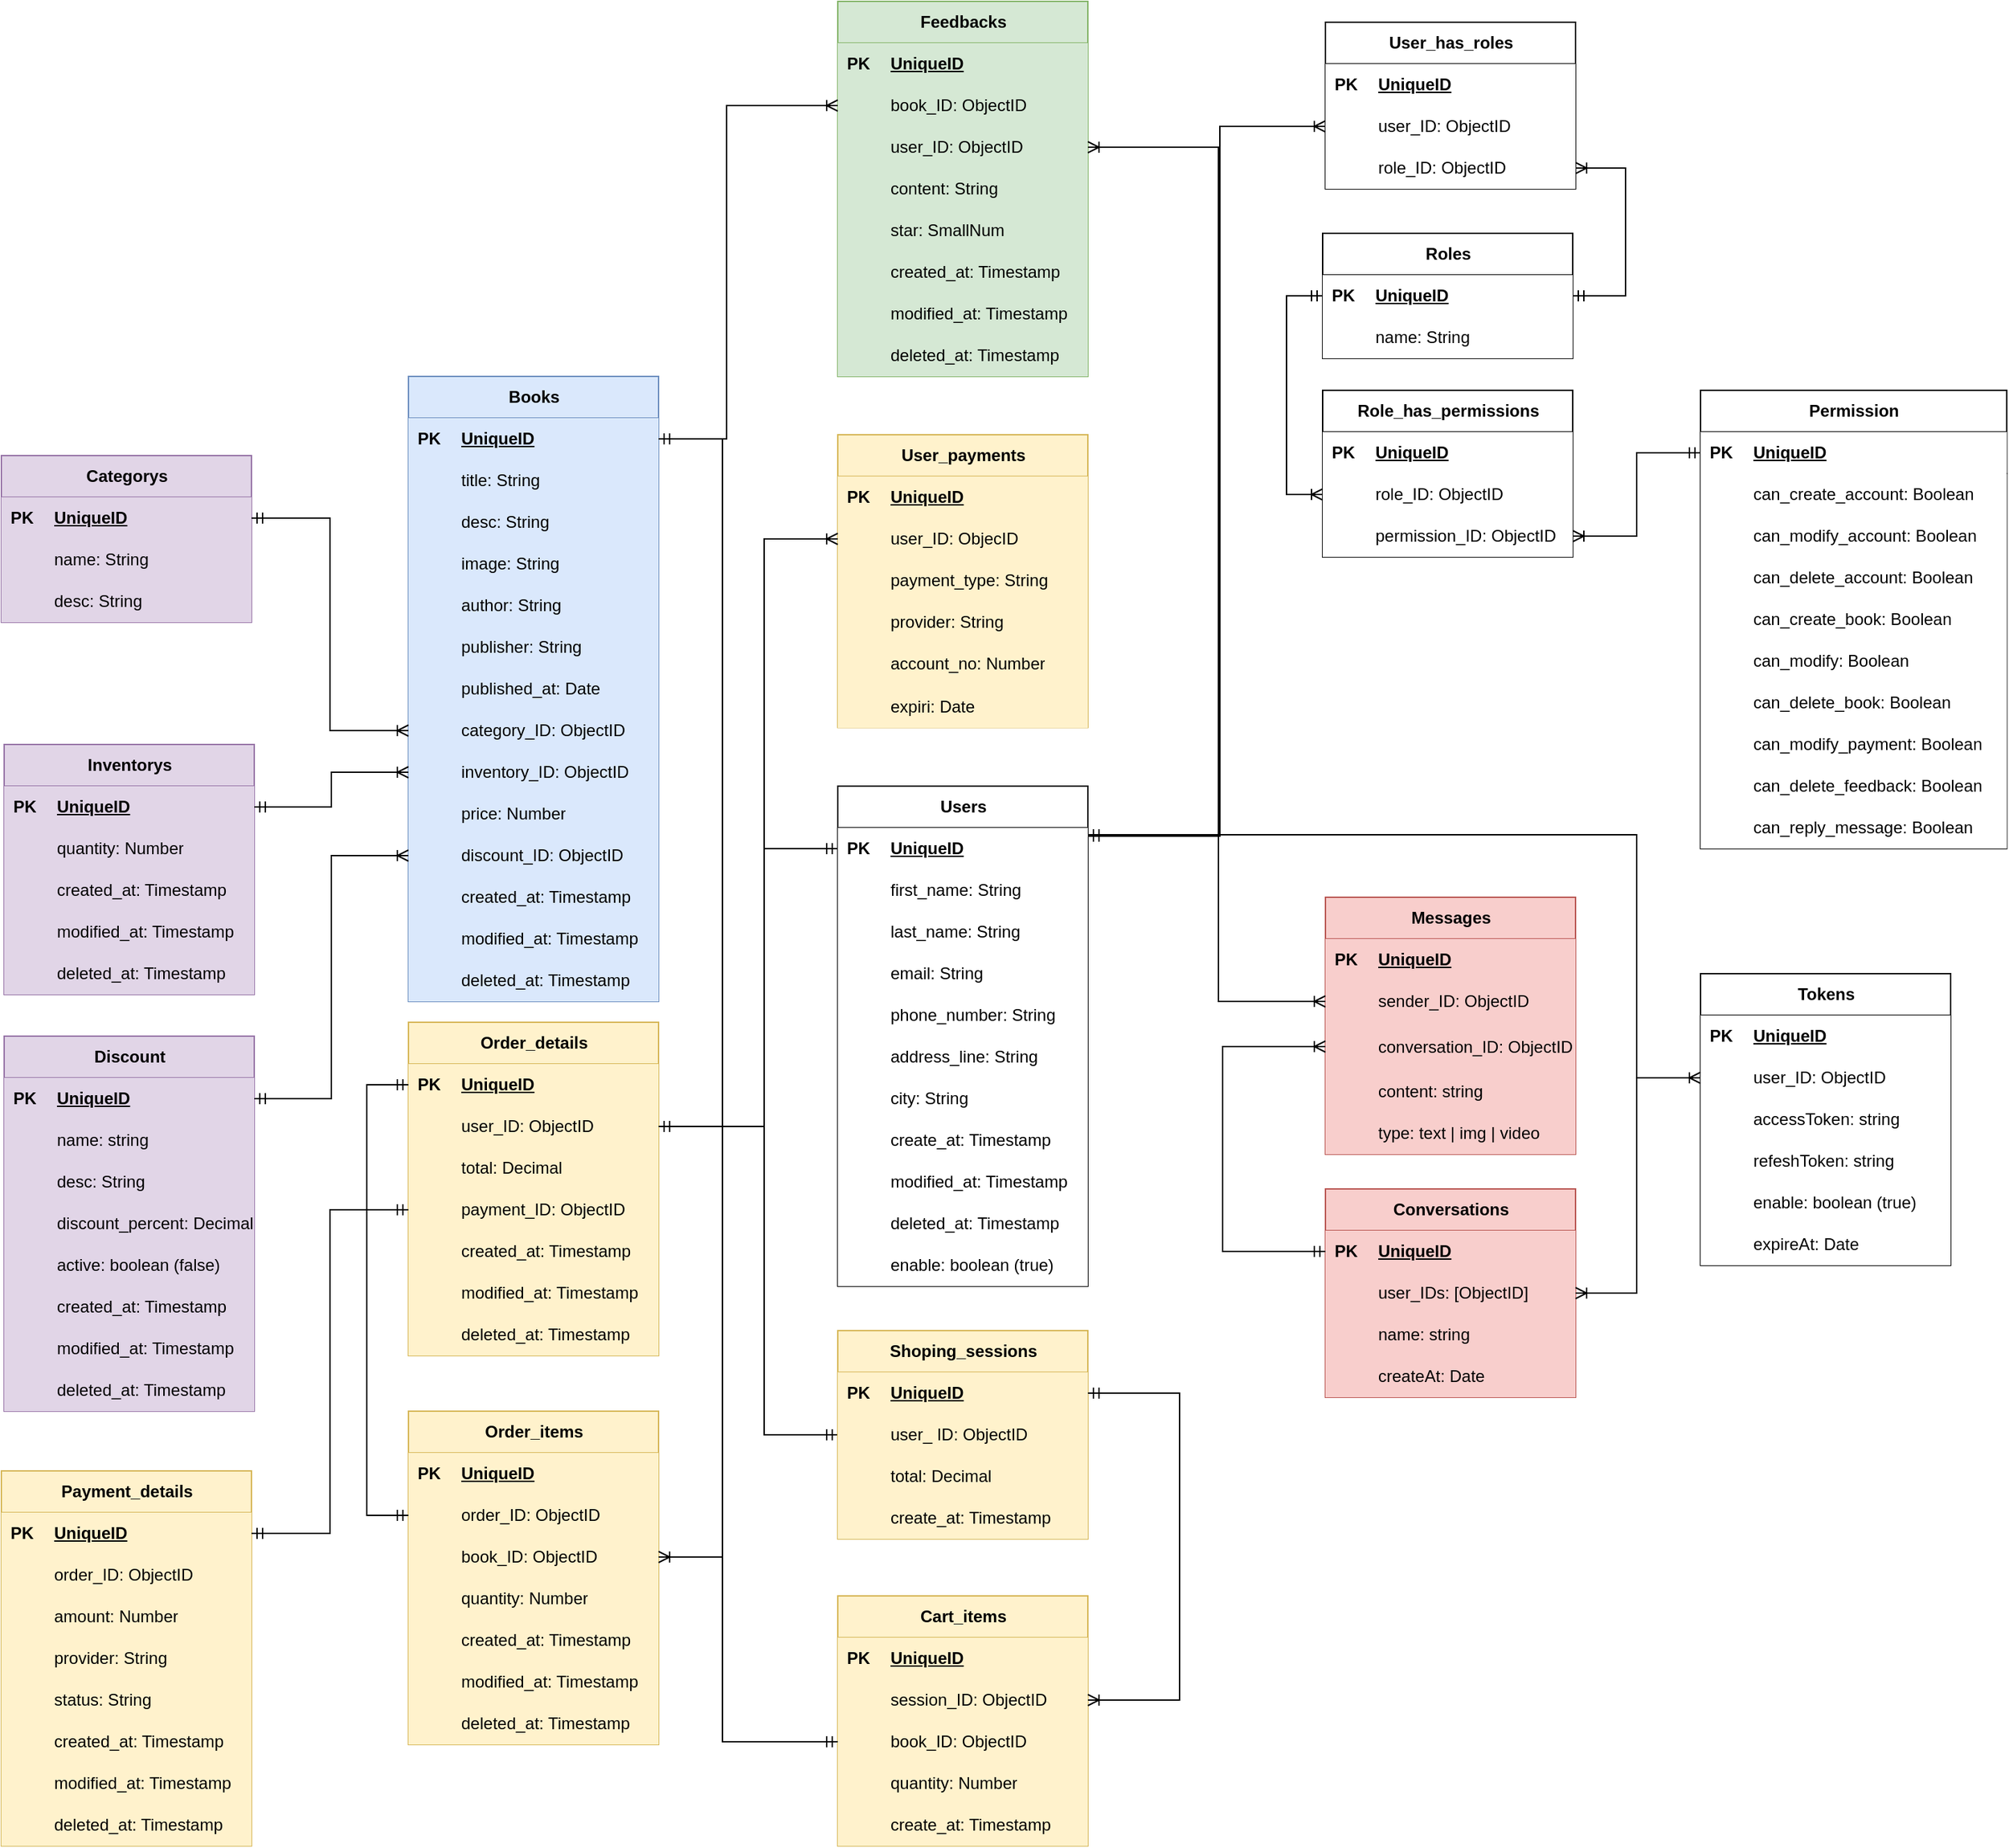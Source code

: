 <mxfile version="23.0.2" type="github">
  <diagram name="Trang-1" id="a-SnSBHQfM1gYVu2ekeR">
    <mxGraphModel dx="2500" dy="1444" grid="0" gridSize="10" guides="1" tooltips="1" connect="1" arrows="1" fold="1" page="0" pageScale="1" pageWidth="827" pageHeight="1169" math="0" shadow="0">
      <root>
        <mxCell id="0" />
        <mxCell id="1" parent="0" />
        <mxCell id="fAw89ReZh1xC_g37kz4g-44" value="Users" style="shape=table;startSize=30;container=1;collapsible=1;childLayout=tableLayout;fixedRows=1;rowLines=0;fontStyle=1;align=center;resizeLast=1;html=1;" parent="1" vertex="1">
          <mxGeometry x="549" y="200" width="180" height="360" as="geometry" />
        </mxCell>
        <mxCell id="fAw89ReZh1xC_g37kz4g-45" value="" style="shape=tableRow;horizontal=0;startSize=0;swimlaneHead=0;swimlaneBody=0;collapsible=0;dropTarget=0;points=[[0,0.5],[1,0.5]];portConstraint=eastwest;top=0;left=0;right=0;bottom=1;" parent="fAw89ReZh1xC_g37kz4g-44" vertex="1">
          <mxGeometry y="30" width="180" height="30" as="geometry" />
        </mxCell>
        <mxCell id="fAw89ReZh1xC_g37kz4g-46" value="PK" style="shape=partialRectangle;connectable=0;top=0;left=0;bottom=0;right=0;fontStyle=1;overflow=hidden;whiteSpace=wrap;html=1;" parent="fAw89ReZh1xC_g37kz4g-45" vertex="1">
          <mxGeometry width="30" height="30" as="geometry">
            <mxRectangle width="30" height="30" as="alternateBounds" />
          </mxGeometry>
        </mxCell>
        <mxCell id="fAw89ReZh1xC_g37kz4g-47" value="UniqueID" style="shape=partialRectangle;connectable=0;top=0;left=0;bottom=0;right=0;align=left;spacingLeft=6;fontStyle=5;overflow=hidden;whiteSpace=wrap;html=1;" parent="fAw89ReZh1xC_g37kz4g-45" vertex="1">
          <mxGeometry x="30" width="150" height="30" as="geometry">
            <mxRectangle width="150" height="30" as="alternateBounds" />
          </mxGeometry>
        </mxCell>
        <mxCell id="fAw89ReZh1xC_g37kz4g-57" value="" style="shape=tableRow;horizontal=0;startSize=0;swimlaneHead=0;swimlaneBody=0;collapsible=0;dropTarget=0;points=[[0,0.5],[1,0.5]];portConstraint=eastwest;top=0;left=0;right=0;bottom=0;" parent="fAw89ReZh1xC_g37kz4g-44" vertex="1">
          <mxGeometry y="60" width="180" height="30" as="geometry" />
        </mxCell>
        <mxCell id="fAw89ReZh1xC_g37kz4g-58" value="" style="shape=partialRectangle;connectable=0;top=0;left=0;bottom=0;right=0;editable=1;overflow=hidden;whiteSpace=wrap;html=1;" parent="fAw89ReZh1xC_g37kz4g-57" vertex="1">
          <mxGeometry width="30" height="30" as="geometry">
            <mxRectangle width="30" height="30" as="alternateBounds" />
          </mxGeometry>
        </mxCell>
        <mxCell id="fAw89ReZh1xC_g37kz4g-59" value="first_name: String" style="shape=partialRectangle;connectable=0;top=0;left=0;bottom=0;right=0;align=left;spacingLeft=6;overflow=hidden;whiteSpace=wrap;html=1;" parent="fAw89ReZh1xC_g37kz4g-57" vertex="1">
          <mxGeometry x="30" width="150" height="30" as="geometry">
            <mxRectangle width="150" height="30" as="alternateBounds" />
          </mxGeometry>
        </mxCell>
        <mxCell id="fAw89ReZh1xC_g37kz4g-60" value="" style="shape=tableRow;horizontal=0;startSize=0;swimlaneHead=0;swimlaneBody=0;collapsible=0;dropTarget=0;points=[[0,0.5],[1,0.5]];portConstraint=eastwest;top=0;left=0;right=0;bottom=0;" parent="fAw89ReZh1xC_g37kz4g-44" vertex="1">
          <mxGeometry y="90" width="180" height="30" as="geometry" />
        </mxCell>
        <mxCell id="fAw89ReZh1xC_g37kz4g-61" value="" style="shape=partialRectangle;connectable=0;top=0;left=0;bottom=0;right=0;editable=1;overflow=hidden;whiteSpace=wrap;html=1;" parent="fAw89ReZh1xC_g37kz4g-60" vertex="1">
          <mxGeometry width="30" height="30" as="geometry">
            <mxRectangle width="30" height="30" as="alternateBounds" />
          </mxGeometry>
        </mxCell>
        <mxCell id="fAw89ReZh1xC_g37kz4g-62" value="last_name: String" style="shape=partialRectangle;connectable=0;top=0;left=0;bottom=0;right=0;align=left;spacingLeft=6;overflow=hidden;whiteSpace=wrap;html=1;" parent="fAw89ReZh1xC_g37kz4g-60" vertex="1">
          <mxGeometry x="30" width="150" height="30" as="geometry">
            <mxRectangle width="150" height="30" as="alternateBounds" />
          </mxGeometry>
        </mxCell>
        <mxCell id="fAw89ReZh1xC_g37kz4g-318" value="" style="shape=tableRow;horizontal=0;startSize=0;swimlaneHead=0;swimlaneBody=0;collapsible=0;dropTarget=0;points=[[0,0.5],[1,0.5]];portConstraint=eastwest;top=0;left=0;right=0;bottom=0;" parent="fAw89ReZh1xC_g37kz4g-44" vertex="1">
          <mxGeometry y="120" width="180" height="30" as="geometry" />
        </mxCell>
        <mxCell id="fAw89ReZh1xC_g37kz4g-319" value="" style="shape=partialRectangle;connectable=0;top=0;left=0;bottom=0;right=0;editable=1;overflow=hidden;whiteSpace=wrap;html=1;" parent="fAw89ReZh1xC_g37kz4g-318" vertex="1">
          <mxGeometry width="30" height="30" as="geometry">
            <mxRectangle width="30" height="30" as="alternateBounds" />
          </mxGeometry>
        </mxCell>
        <mxCell id="fAw89ReZh1xC_g37kz4g-320" value="email: String" style="shape=partialRectangle;connectable=0;top=0;left=0;bottom=0;right=0;align=left;spacingLeft=6;overflow=hidden;whiteSpace=wrap;html=1;" parent="fAw89ReZh1xC_g37kz4g-318" vertex="1">
          <mxGeometry x="30" width="150" height="30" as="geometry">
            <mxRectangle width="150" height="30" as="alternateBounds" />
          </mxGeometry>
        </mxCell>
        <mxCell id="fAw89ReZh1xC_g37kz4g-321" value="" style="shape=tableRow;horizontal=0;startSize=0;swimlaneHead=0;swimlaneBody=0;collapsible=0;dropTarget=0;points=[[0,0.5],[1,0.5]];portConstraint=eastwest;top=0;left=0;right=0;bottom=0;" parent="fAw89ReZh1xC_g37kz4g-44" vertex="1">
          <mxGeometry y="150" width="180" height="30" as="geometry" />
        </mxCell>
        <mxCell id="fAw89ReZh1xC_g37kz4g-322" value="" style="shape=partialRectangle;connectable=0;top=0;left=0;bottom=0;right=0;editable=1;overflow=hidden;whiteSpace=wrap;html=1;" parent="fAw89ReZh1xC_g37kz4g-321" vertex="1">
          <mxGeometry width="30" height="30" as="geometry">
            <mxRectangle width="30" height="30" as="alternateBounds" />
          </mxGeometry>
        </mxCell>
        <mxCell id="fAw89ReZh1xC_g37kz4g-323" value="phone_number: String" style="shape=partialRectangle;connectable=0;top=0;left=0;bottom=0;right=0;align=left;spacingLeft=6;overflow=hidden;whiteSpace=wrap;html=1;" parent="fAw89ReZh1xC_g37kz4g-321" vertex="1">
          <mxGeometry x="30" width="150" height="30" as="geometry">
            <mxRectangle width="150" height="30" as="alternateBounds" />
          </mxGeometry>
        </mxCell>
        <mxCell id="fAw89ReZh1xC_g37kz4g-324" value="" style="shape=tableRow;horizontal=0;startSize=0;swimlaneHead=0;swimlaneBody=0;collapsible=0;dropTarget=0;points=[[0,0.5],[1,0.5]];portConstraint=eastwest;top=0;left=0;right=0;bottom=0;" parent="fAw89ReZh1xC_g37kz4g-44" vertex="1">
          <mxGeometry y="180" width="180" height="30" as="geometry" />
        </mxCell>
        <mxCell id="fAw89ReZh1xC_g37kz4g-325" value="" style="shape=partialRectangle;connectable=0;top=0;left=0;bottom=0;right=0;editable=1;overflow=hidden;whiteSpace=wrap;html=1;" parent="fAw89ReZh1xC_g37kz4g-324" vertex="1">
          <mxGeometry width="30" height="30" as="geometry">
            <mxRectangle width="30" height="30" as="alternateBounds" />
          </mxGeometry>
        </mxCell>
        <mxCell id="fAw89ReZh1xC_g37kz4g-326" value="address_line: String" style="shape=partialRectangle;connectable=0;top=0;left=0;bottom=0;right=0;align=left;spacingLeft=6;overflow=hidden;whiteSpace=wrap;html=1;" parent="fAw89ReZh1xC_g37kz4g-324" vertex="1">
          <mxGeometry x="30" width="150" height="30" as="geometry">
            <mxRectangle width="150" height="30" as="alternateBounds" />
          </mxGeometry>
        </mxCell>
        <mxCell id="fAw89ReZh1xC_g37kz4g-327" value="" style="shape=tableRow;horizontal=0;startSize=0;swimlaneHead=0;swimlaneBody=0;collapsible=0;dropTarget=0;points=[[0,0.5],[1,0.5]];portConstraint=eastwest;top=0;left=0;right=0;bottom=0;" parent="fAw89ReZh1xC_g37kz4g-44" vertex="1">
          <mxGeometry y="210" width="180" height="30" as="geometry" />
        </mxCell>
        <mxCell id="fAw89ReZh1xC_g37kz4g-328" value="" style="shape=partialRectangle;connectable=0;top=0;left=0;bottom=0;right=0;editable=1;overflow=hidden;whiteSpace=wrap;html=1;" parent="fAw89ReZh1xC_g37kz4g-327" vertex="1">
          <mxGeometry width="30" height="30" as="geometry">
            <mxRectangle width="30" height="30" as="alternateBounds" />
          </mxGeometry>
        </mxCell>
        <mxCell id="fAw89ReZh1xC_g37kz4g-329" value="city: String" style="shape=partialRectangle;connectable=0;top=0;left=0;bottom=0;right=0;align=left;spacingLeft=6;overflow=hidden;whiteSpace=wrap;html=1;" parent="fAw89ReZh1xC_g37kz4g-327" vertex="1">
          <mxGeometry x="30" width="150" height="30" as="geometry">
            <mxRectangle width="150" height="30" as="alternateBounds" />
          </mxGeometry>
        </mxCell>
        <mxCell id="fAw89ReZh1xC_g37kz4g-63" value="" style="shape=tableRow;horizontal=0;startSize=0;swimlaneHead=0;swimlaneBody=0;collapsible=0;dropTarget=0;points=[[0,0.5],[1,0.5]];portConstraint=eastwest;top=0;left=0;right=0;bottom=0;" parent="fAw89ReZh1xC_g37kz4g-44" vertex="1">
          <mxGeometry y="240" width="180" height="30" as="geometry" />
        </mxCell>
        <mxCell id="fAw89ReZh1xC_g37kz4g-64" value="" style="shape=partialRectangle;connectable=0;top=0;left=0;bottom=0;right=0;editable=1;overflow=hidden;whiteSpace=wrap;html=1;" parent="fAw89ReZh1xC_g37kz4g-63" vertex="1">
          <mxGeometry width="30" height="30" as="geometry">
            <mxRectangle width="30" height="30" as="alternateBounds" />
          </mxGeometry>
        </mxCell>
        <mxCell id="fAw89ReZh1xC_g37kz4g-65" value="create_at: Timestamp" style="shape=partialRectangle;connectable=0;top=0;left=0;bottom=0;right=0;align=left;spacingLeft=6;overflow=hidden;whiteSpace=wrap;html=1;" parent="fAw89ReZh1xC_g37kz4g-63" vertex="1">
          <mxGeometry x="30" width="150" height="30" as="geometry">
            <mxRectangle width="150" height="30" as="alternateBounds" />
          </mxGeometry>
        </mxCell>
        <mxCell id="fAw89ReZh1xC_g37kz4g-66" value="" style="shape=tableRow;horizontal=0;startSize=0;swimlaneHead=0;swimlaneBody=0;collapsible=0;dropTarget=0;points=[[0,0.5],[1,0.5]];portConstraint=eastwest;top=0;left=0;right=0;bottom=0;" parent="fAw89ReZh1xC_g37kz4g-44" vertex="1">
          <mxGeometry y="270" width="180" height="30" as="geometry" />
        </mxCell>
        <mxCell id="fAw89ReZh1xC_g37kz4g-67" value="" style="shape=partialRectangle;connectable=0;top=0;left=0;bottom=0;right=0;editable=1;overflow=hidden;whiteSpace=wrap;html=1;" parent="fAw89ReZh1xC_g37kz4g-66" vertex="1">
          <mxGeometry width="30" height="30" as="geometry">
            <mxRectangle width="30" height="30" as="alternateBounds" />
          </mxGeometry>
        </mxCell>
        <mxCell id="fAw89ReZh1xC_g37kz4g-68" value="modified_at: Timestamp" style="shape=partialRectangle;connectable=0;top=0;left=0;bottom=0;right=0;align=left;spacingLeft=6;overflow=hidden;whiteSpace=wrap;html=1;" parent="fAw89ReZh1xC_g37kz4g-66" vertex="1">
          <mxGeometry x="30" width="150" height="30" as="geometry">
            <mxRectangle width="150" height="30" as="alternateBounds" />
          </mxGeometry>
        </mxCell>
        <mxCell id="fAw89ReZh1xC_g37kz4g-69" value="" style="shape=tableRow;horizontal=0;startSize=0;swimlaneHead=0;swimlaneBody=0;collapsible=0;dropTarget=0;points=[[0,0.5],[1,0.5]];portConstraint=eastwest;top=0;left=0;right=0;bottom=0;" parent="fAw89ReZh1xC_g37kz4g-44" vertex="1">
          <mxGeometry y="300" width="180" height="30" as="geometry" />
        </mxCell>
        <mxCell id="fAw89ReZh1xC_g37kz4g-70" value="" style="shape=partialRectangle;connectable=0;top=0;left=0;bottom=0;right=0;editable=1;overflow=hidden;whiteSpace=wrap;html=1;" parent="fAw89ReZh1xC_g37kz4g-69" vertex="1">
          <mxGeometry width="30" height="30" as="geometry">
            <mxRectangle width="30" height="30" as="alternateBounds" />
          </mxGeometry>
        </mxCell>
        <mxCell id="fAw89ReZh1xC_g37kz4g-71" value="deleted_at: Timestamp" style="shape=partialRectangle;connectable=0;top=0;left=0;bottom=0;right=0;align=left;spacingLeft=6;overflow=hidden;whiteSpace=wrap;html=1;" parent="fAw89ReZh1xC_g37kz4g-69" vertex="1">
          <mxGeometry x="30" width="150" height="30" as="geometry">
            <mxRectangle width="150" height="30" as="alternateBounds" />
          </mxGeometry>
        </mxCell>
        <mxCell id="fAw89ReZh1xC_g37kz4g-72" value="" style="shape=tableRow;horizontal=0;startSize=0;swimlaneHead=0;swimlaneBody=0;collapsible=0;dropTarget=0;points=[[0,0.5],[1,0.5]];portConstraint=eastwest;top=0;left=0;right=0;bottom=0;" parent="fAw89ReZh1xC_g37kz4g-44" vertex="1">
          <mxGeometry y="330" width="180" height="30" as="geometry" />
        </mxCell>
        <mxCell id="fAw89ReZh1xC_g37kz4g-73" value="" style="shape=partialRectangle;connectable=0;top=0;left=0;bottom=0;right=0;editable=1;overflow=hidden;whiteSpace=wrap;html=1;" parent="fAw89ReZh1xC_g37kz4g-72" vertex="1">
          <mxGeometry width="30" height="30" as="geometry">
            <mxRectangle width="30" height="30" as="alternateBounds" />
          </mxGeometry>
        </mxCell>
        <mxCell id="fAw89ReZh1xC_g37kz4g-74" value="enable: boolean (true)" style="shape=partialRectangle;connectable=0;top=0;left=0;bottom=0;right=0;align=left;spacingLeft=6;overflow=hidden;whiteSpace=wrap;html=1;" parent="fAw89ReZh1xC_g37kz4g-72" vertex="1">
          <mxGeometry x="30" width="150" height="30" as="geometry">
            <mxRectangle width="150" height="30" as="alternateBounds" />
          </mxGeometry>
        </mxCell>
        <mxCell id="fAw89ReZh1xC_g37kz4g-85" value="Tokens" style="shape=table;startSize=30;container=1;collapsible=1;childLayout=tableLayout;fixedRows=1;rowLines=0;fontStyle=1;align=center;resizeLast=1;html=1;" parent="1" vertex="1">
          <mxGeometry x="1170" y="335" width="180" height="210" as="geometry" />
        </mxCell>
        <mxCell id="fAw89ReZh1xC_g37kz4g-86" value="" style="shape=tableRow;horizontal=0;startSize=0;swimlaneHead=0;swimlaneBody=0;collapsible=0;dropTarget=0;points=[[0,0.5],[1,0.5]];portConstraint=eastwest;top=0;left=0;right=0;bottom=1;" parent="fAw89ReZh1xC_g37kz4g-85" vertex="1">
          <mxGeometry y="30" width="180" height="30" as="geometry" />
        </mxCell>
        <mxCell id="fAw89ReZh1xC_g37kz4g-87" value="PK" style="shape=partialRectangle;connectable=0;top=0;left=0;bottom=0;right=0;fontStyle=1;overflow=hidden;whiteSpace=wrap;html=1;" parent="fAw89ReZh1xC_g37kz4g-86" vertex="1">
          <mxGeometry width="30" height="30" as="geometry">
            <mxRectangle width="30" height="30" as="alternateBounds" />
          </mxGeometry>
        </mxCell>
        <mxCell id="fAw89ReZh1xC_g37kz4g-88" value="UniqueID" style="shape=partialRectangle;connectable=0;top=0;left=0;bottom=0;right=0;align=left;spacingLeft=6;fontStyle=5;overflow=hidden;whiteSpace=wrap;html=1;" parent="fAw89ReZh1xC_g37kz4g-86" vertex="1">
          <mxGeometry x="30" width="150" height="30" as="geometry">
            <mxRectangle width="150" height="30" as="alternateBounds" />
          </mxGeometry>
        </mxCell>
        <mxCell id="fAw89ReZh1xC_g37kz4g-89" value="" style="shape=tableRow;horizontal=0;startSize=0;swimlaneHead=0;swimlaneBody=0;collapsible=0;dropTarget=0;points=[[0,0.5],[1,0.5]];portConstraint=eastwest;top=0;left=0;right=0;bottom=0;" parent="fAw89ReZh1xC_g37kz4g-85" vertex="1">
          <mxGeometry y="60" width="180" height="30" as="geometry" />
        </mxCell>
        <mxCell id="fAw89ReZh1xC_g37kz4g-90" value="" style="shape=partialRectangle;connectable=0;top=0;left=0;bottom=0;right=0;editable=1;overflow=hidden;whiteSpace=wrap;html=1;" parent="fAw89ReZh1xC_g37kz4g-89" vertex="1">
          <mxGeometry width="30" height="30" as="geometry">
            <mxRectangle width="30" height="30" as="alternateBounds" />
          </mxGeometry>
        </mxCell>
        <mxCell id="fAw89ReZh1xC_g37kz4g-91" value="user_ID: ObjectID" style="shape=partialRectangle;connectable=0;top=0;left=0;bottom=0;right=0;align=left;spacingLeft=6;overflow=hidden;whiteSpace=wrap;html=1;" parent="fAw89ReZh1xC_g37kz4g-89" vertex="1">
          <mxGeometry x="30" width="150" height="30" as="geometry">
            <mxRectangle width="150" height="30" as="alternateBounds" />
          </mxGeometry>
        </mxCell>
        <mxCell id="fAw89ReZh1xC_g37kz4g-92" value="" style="shape=tableRow;horizontal=0;startSize=0;swimlaneHead=0;swimlaneBody=0;collapsible=0;dropTarget=0;points=[[0,0.5],[1,0.5]];portConstraint=eastwest;top=0;left=0;right=0;bottom=0;" parent="fAw89ReZh1xC_g37kz4g-85" vertex="1">
          <mxGeometry y="90" width="180" height="30" as="geometry" />
        </mxCell>
        <mxCell id="fAw89ReZh1xC_g37kz4g-93" value="" style="shape=partialRectangle;connectable=0;top=0;left=0;bottom=0;right=0;editable=1;overflow=hidden;whiteSpace=wrap;html=1;" parent="fAw89ReZh1xC_g37kz4g-92" vertex="1">
          <mxGeometry width="30" height="30" as="geometry">
            <mxRectangle width="30" height="30" as="alternateBounds" />
          </mxGeometry>
        </mxCell>
        <mxCell id="fAw89ReZh1xC_g37kz4g-94" value="accessToken: string" style="shape=partialRectangle;connectable=0;top=0;left=0;bottom=0;right=0;align=left;spacingLeft=6;overflow=hidden;whiteSpace=wrap;html=1;" parent="fAw89ReZh1xC_g37kz4g-92" vertex="1">
          <mxGeometry x="30" width="150" height="30" as="geometry">
            <mxRectangle width="150" height="30" as="alternateBounds" />
          </mxGeometry>
        </mxCell>
        <mxCell id="fAw89ReZh1xC_g37kz4g-95" value="" style="shape=tableRow;horizontal=0;startSize=0;swimlaneHead=0;swimlaneBody=0;collapsible=0;dropTarget=0;points=[[0,0.5],[1,0.5]];portConstraint=eastwest;top=0;left=0;right=0;bottom=0;" parent="fAw89ReZh1xC_g37kz4g-85" vertex="1">
          <mxGeometry y="120" width="180" height="30" as="geometry" />
        </mxCell>
        <mxCell id="fAw89ReZh1xC_g37kz4g-96" value="" style="shape=partialRectangle;connectable=0;top=0;left=0;bottom=0;right=0;editable=1;overflow=hidden;whiteSpace=wrap;html=1;" parent="fAw89ReZh1xC_g37kz4g-95" vertex="1">
          <mxGeometry width="30" height="30" as="geometry">
            <mxRectangle width="30" height="30" as="alternateBounds" />
          </mxGeometry>
        </mxCell>
        <mxCell id="fAw89ReZh1xC_g37kz4g-97" value="refeshToken: string" style="shape=partialRectangle;connectable=0;top=0;left=0;bottom=0;right=0;align=left;spacingLeft=6;overflow=hidden;whiteSpace=wrap;html=1;" parent="fAw89ReZh1xC_g37kz4g-95" vertex="1">
          <mxGeometry x="30" width="150" height="30" as="geometry">
            <mxRectangle width="150" height="30" as="alternateBounds" />
          </mxGeometry>
        </mxCell>
        <mxCell id="fAw89ReZh1xC_g37kz4g-98" value="" style="shape=tableRow;horizontal=0;startSize=0;swimlaneHead=0;swimlaneBody=0;collapsible=0;dropTarget=0;points=[[0,0.5],[1,0.5]];portConstraint=eastwest;top=0;left=0;right=0;bottom=0;" parent="fAw89ReZh1xC_g37kz4g-85" vertex="1">
          <mxGeometry y="150" width="180" height="30" as="geometry" />
        </mxCell>
        <mxCell id="fAw89ReZh1xC_g37kz4g-99" value="" style="shape=partialRectangle;connectable=0;top=0;left=0;bottom=0;right=0;editable=1;overflow=hidden;whiteSpace=wrap;html=1;" parent="fAw89ReZh1xC_g37kz4g-98" vertex="1">
          <mxGeometry width="30" height="30" as="geometry">
            <mxRectangle width="30" height="30" as="alternateBounds" />
          </mxGeometry>
        </mxCell>
        <mxCell id="fAw89ReZh1xC_g37kz4g-100" value="enable: boolean (true)" style="shape=partialRectangle;connectable=0;top=0;left=0;bottom=0;right=0;align=left;spacingLeft=6;overflow=hidden;whiteSpace=wrap;html=1;" parent="fAw89ReZh1xC_g37kz4g-98" vertex="1">
          <mxGeometry x="30" width="150" height="30" as="geometry">
            <mxRectangle width="150" height="30" as="alternateBounds" />
          </mxGeometry>
        </mxCell>
        <mxCell id="fAw89ReZh1xC_g37kz4g-101" value="" style="shape=tableRow;horizontal=0;startSize=0;swimlaneHead=0;swimlaneBody=0;collapsible=0;dropTarget=0;points=[[0,0.5],[1,0.5]];portConstraint=eastwest;top=0;left=0;right=0;bottom=0;" parent="fAw89ReZh1xC_g37kz4g-85" vertex="1">
          <mxGeometry y="180" width="180" height="30" as="geometry" />
        </mxCell>
        <mxCell id="fAw89ReZh1xC_g37kz4g-102" value="" style="shape=partialRectangle;connectable=0;top=0;left=0;bottom=0;right=0;editable=1;overflow=hidden;whiteSpace=wrap;html=1;" parent="fAw89ReZh1xC_g37kz4g-101" vertex="1">
          <mxGeometry width="30" height="30" as="geometry">
            <mxRectangle width="30" height="30" as="alternateBounds" />
          </mxGeometry>
        </mxCell>
        <mxCell id="fAw89ReZh1xC_g37kz4g-103" value="expireAt: Date" style="shape=partialRectangle;connectable=0;top=0;left=0;bottom=0;right=0;align=left;spacingLeft=6;overflow=hidden;whiteSpace=wrap;html=1;" parent="fAw89ReZh1xC_g37kz4g-101" vertex="1">
          <mxGeometry x="30" width="150" height="30" as="geometry">
            <mxRectangle width="150" height="30" as="alternateBounds" />
          </mxGeometry>
        </mxCell>
        <mxCell id="fAw89ReZh1xC_g37kz4g-114" value="Books" style="shape=table;startSize=30;container=1;collapsible=1;childLayout=tableLayout;fixedRows=1;rowLines=0;fontStyle=1;align=center;resizeLast=1;html=1;fillColor=#dae8fc;strokeColor=#6c8ebf;" parent="1" vertex="1">
          <mxGeometry x="240" y="-95" width="180" height="450" as="geometry" />
        </mxCell>
        <mxCell id="fAw89ReZh1xC_g37kz4g-115" value="" style="shape=tableRow;horizontal=0;startSize=0;swimlaneHead=0;swimlaneBody=0;fillColor=#dae8fc;collapsible=0;dropTarget=0;points=[[0,0.5],[1,0.5]];portConstraint=eastwest;top=0;left=0;right=0;bottom=1;strokeColor=#6c8ebf;" parent="fAw89ReZh1xC_g37kz4g-114" vertex="1">
          <mxGeometry y="30" width="180" height="30" as="geometry" />
        </mxCell>
        <mxCell id="fAw89ReZh1xC_g37kz4g-116" value="PK" style="shape=partialRectangle;connectable=0;fillColor=#dae8fc;top=0;left=0;bottom=0;right=0;fontStyle=1;overflow=hidden;whiteSpace=wrap;html=1;strokeColor=#6c8ebf;" parent="fAw89ReZh1xC_g37kz4g-115" vertex="1">
          <mxGeometry width="30" height="30" as="geometry">
            <mxRectangle width="30" height="30" as="alternateBounds" />
          </mxGeometry>
        </mxCell>
        <mxCell id="fAw89ReZh1xC_g37kz4g-117" value="UniqueID" style="shape=partialRectangle;connectable=0;fillColor=#dae8fc;top=0;left=0;bottom=0;right=0;align=left;spacingLeft=6;fontStyle=5;overflow=hidden;whiteSpace=wrap;html=1;strokeColor=#6c8ebf;" parent="fAw89ReZh1xC_g37kz4g-115" vertex="1">
          <mxGeometry x="30" width="150" height="30" as="geometry">
            <mxRectangle width="150" height="30" as="alternateBounds" />
          </mxGeometry>
        </mxCell>
        <mxCell id="fAw89ReZh1xC_g37kz4g-118" value="" style="shape=tableRow;horizontal=0;startSize=0;swimlaneHead=0;swimlaneBody=0;fillColor=#dae8fc;collapsible=0;dropTarget=0;points=[[0,0.5],[1,0.5]];portConstraint=eastwest;top=0;left=0;right=0;bottom=0;strokeColor=#6c8ebf;" parent="fAw89ReZh1xC_g37kz4g-114" vertex="1">
          <mxGeometry y="60" width="180" height="30" as="geometry" />
        </mxCell>
        <mxCell id="fAw89ReZh1xC_g37kz4g-119" value="" style="shape=partialRectangle;connectable=0;fillColor=#dae8fc;top=0;left=0;bottom=0;right=0;editable=1;overflow=hidden;whiteSpace=wrap;html=1;strokeColor=#6c8ebf;" parent="fAw89ReZh1xC_g37kz4g-118" vertex="1">
          <mxGeometry width="30" height="30" as="geometry">
            <mxRectangle width="30" height="30" as="alternateBounds" />
          </mxGeometry>
        </mxCell>
        <mxCell id="fAw89ReZh1xC_g37kz4g-120" value="title: String" style="shape=partialRectangle;connectable=0;fillColor=#dae8fc;top=0;left=0;bottom=0;right=0;align=left;spacingLeft=6;overflow=hidden;whiteSpace=wrap;html=1;strokeColor=#6c8ebf;" parent="fAw89ReZh1xC_g37kz4g-118" vertex="1">
          <mxGeometry x="30" width="150" height="30" as="geometry">
            <mxRectangle width="150" height="30" as="alternateBounds" />
          </mxGeometry>
        </mxCell>
        <mxCell id="fAw89ReZh1xC_g37kz4g-366" value="" style="shape=tableRow;horizontal=0;startSize=0;swimlaneHead=0;swimlaneBody=0;fillColor=#dae8fc;collapsible=0;dropTarget=0;points=[[0,0.5],[1,0.5]];portConstraint=eastwest;top=0;left=0;right=0;bottom=0;strokeColor=#6c8ebf;" parent="fAw89ReZh1xC_g37kz4g-114" vertex="1">
          <mxGeometry y="90" width="180" height="30" as="geometry" />
        </mxCell>
        <mxCell id="fAw89ReZh1xC_g37kz4g-367" value="" style="shape=partialRectangle;connectable=0;fillColor=#dae8fc;top=0;left=0;bottom=0;right=0;editable=1;overflow=hidden;whiteSpace=wrap;html=1;strokeColor=#6c8ebf;" parent="fAw89ReZh1xC_g37kz4g-366" vertex="1">
          <mxGeometry width="30" height="30" as="geometry">
            <mxRectangle width="30" height="30" as="alternateBounds" />
          </mxGeometry>
        </mxCell>
        <mxCell id="fAw89ReZh1xC_g37kz4g-368" value="desc: String" style="shape=partialRectangle;connectable=0;fillColor=#dae8fc;top=0;left=0;bottom=0;right=0;align=left;spacingLeft=6;overflow=hidden;whiteSpace=wrap;html=1;strokeColor=#6c8ebf;" parent="fAw89ReZh1xC_g37kz4g-366" vertex="1">
          <mxGeometry x="30" width="150" height="30" as="geometry">
            <mxRectangle width="150" height="30" as="alternateBounds" />
          </mxGeometry>
        </mxCell>
        <mxCell id="fAw89ReZh1xC_g37kz4g-465" value="" style="shape=tableRow;horizontal=0;startSize=0;swimlaneHead=0;swimlaneBody=0;fillColor=#dae8fc;collapsible=0;dropTarget=0;points=[[0,0.5],[1,0.5]];portConstraint=eastwest;top=0;left=0;right=0;bottom=0;strokeColor=#6c8ebf;" parent="fAw89ReZh1xC_g37kz4g-114" vertex="1">
          <mxGeometry y="120" width="180" height="30" as="geometry" />
        </mxCell>
        <mxCell id="fAw89ReZh1xC_g37kz4g-466" value="" style="shape=partialRectangle;connectable=0;fillColor=#dae8fc;top=0;left=0;bottom=0;right=0;editable=1;overflow=hidden;whiteSpace=wrap;html=1;strokeColor=#6c8ebf;" parent="fAw89ReZh1xC_g37kz4g-465" vertex="1">
          <mxGeometry width="30" height="30" as="geometry">
            <mxRectangle width="30" height="30" as="alternateBounds" />
          </mxGeometry>
        </mxCell>
        <mxCell id="fAw89ReZh1xC_g37kz4g-467" value="image: String" style="shape=partialRectangle;connectable=0;fillColor=#dae8fc;top=0;left=0;bottom=0;right=0;align=left;spacingLeft=6;overflow=hidden;whiteSpace=wrap;html=1;strokeColor=#6c8ebf;" parent="fAw89ReZh1xC_g37kz4g-465" vertex="1">
          <mxGeometry x="30" width="150" height="30" as="geometry">
            <mxRectangle width="150" height="30" as="alternateBounds" />
          </mxGeometry>
        </mxCell>
        <mxCell id="fAw89ReZh1xC_g37kz4g-121" value="" style="shape=tableRow;horizontal=0;startSize=0;swimlaneHead=0;swimlaneBody=0;fillColor=#dae8fc;collapsible=0;dropTarget=0;points=[[0,0.5],[1,0.5]];portConstraint=eastwest;top=0;left=0;right=0;bottom=0;strokeColor=#6c8ebf;" parent="fAw89ReZh1xC_g37kz4g-114" vertex="1">
          <mxGeometry y="150" width="180" height="30" as="geometry" />
        </mxCell>
        <mxCell id="fAw89ReZh1xC_g37kz4g-122" value="" style="shape=partialRectangle;connectable=0;fillColor=#dae8fc;top=0;left=0;bottom=0;right=0;editable=1;overflow=hidden;whiteSpace=wrap;html=1;strokeColor=#6c8ebf;" parent="fAw89ReZh1xC_g37kz4g-121" vertex="1">
          <mxGeometry width="30" height="30" as="geometry">
            <mxRectangle width="30" height="30" as="alternateBounds" />
          </mxGeometry>
        </mxCell>
        <mxCell id="fAw89ReZh1xC_g37kz4g-123" value="author: String" style="shape=partialRectangle;connectable=0;fillColor=#dae8fc;top=0;left=0;bottom=0;right=0;align=left;spacingLeft=6;overflow=hidden;whiteSpace=wrap;html=1;strokeColor=#6c8ebf;" parent="fAw89ReZh1xC_g37kz4g-121" vertex="1">
          <mxGeometry x="30" width="150" height="30" as="geometry">
            <mxRectangle width="150" height="30" as="alternateBounds" />
          </mxGeometry>
        </mxCell>
        <mxCell id="fAw89ReZh1xC_g37kz4g-124" value="" style="shape=tableRow;horizontal=0;startSize=0;swimlaneHead=0;swimlaneBody=0;fillColor=#dae8fc;collapsible=0;dropTarget=0;points=[[0,0.5],[1,0.5]];portConstraint=eastwest;top=0;left=0;right=0;bottom=0;strokeColor=#6c8ebf;" parent="fAw89ReZh1xC_g37kz4g-114" vertex="1">
          <mxGeometry y="180" width="180" height="30" as="geometry" />
        </mxCell>
        <mxCell id="fAw89ReZh1xC_g37kz4g-125" value="" style="shape=partialRectangle;connectable=0;fillColor=#dae8fc;top=0;left=0;bottom=0;right=0;editable=1;overflow=hidden;whiteSpace=wrap;html=1;strokeColor=#6c8ebf;" parent="fAw89ReZh1xC_g37kz4g-124" vertex="1">
          <mxGeometry width="30" height="30" as="geometry">
            <mxRectangle width="30" height="30" as="alternateBounds" />
          </mxGeometry>
        </mxCell>
        <mxCell id="fAw89ReZh1xC_g37kz4g-126" value="publisher: String" style="shape=partialRectangle;connectable=0;fillColor=#dae8fc;top=0;left=0;bottom=0;right=0;align=left;spacingLeft=6;overflow=hidden;whiteSpace=wrap;html=1;strokeColor=#6c8ebf;" parent="fAw89ReZh1xC_g37kz4g-124" vertex="1">
          <mxGeometry x="30" width="150" height="30" as="geometry">
            <mxRectangle width="150" height="30" as="alternateBounds" />
          </mxGeometry>
        </mxCell>
        <mxCell id="fAw89ReZh1xC_g37kz4g-127" value="" style="shape=tableRow;horizontal=0;startSize=0;swimlaneHead=0;swimlaneBody=0;fillColor=#dae8fc;collapsible=0;dropTarget=0;points=[[0,0.5],[1,0.5]];portConstraint=eastwest;top=0;left=0;right=0;bottom=0;strokeColor=#6c8ebf;" parent="fAw89ReZh1xC_g37kz4g-114" vertex="1">
          <mxGeometry y="210" width="180" height="30" as="geometry" />
        </mxCell>
        <mxCell id="fAw89ReZh1xC_g37kz4g-128" value="" style="shape=partialRectangle;connectable=0;fillColor=#dae8fc;top=0;left=0;bottom=0;right=0;editable=1;overflow=hidden;whiteSpace=wrap;html=1;strokeColor=#6c8ebf;" parent="fAw89ReZh1xC_g37kz4g-127" vertex="1">
          <mxGeometry width="30" height="30" as="geometry">
            <mxRectangle width="30" height="30" as="alternateBounds" />
          </mxGeometry>
        </mxCell>
        <mxCell id="fAw89ReZh1xC_g37kz4g-129" value="published_at: Date" style="shape=partialRectangle;connectable=0;fillColor=#dae8fc;top=0;left=0;bottom=0;right=0;align=left;spacingLeft=6;overflow=hidden;whiteSpace=wrap;html=1;strokeColor=#6c8ebf;" parent="fAw89ReZh1xC_g37kz4g-127" vertex="1">
          <mxGeometry x="30" width="150" height="30" as="geometry">
            <mxRectangle width="150" height="30" as="alternateBounds" />
          </mxGeometry>
        </mxCell>
        <mxCell id="fAw89ReZh1xC_g37kz4g-130" value="" style="shape=tableRow;horizontal=0;startSize=0;swimlaneHead=0;swimlaneBody=0;fillColor=#dae8fc;collapsible=0;dropTarget=0;points=[[0,0.5],[1,0.5]];portConstraint=eastwest;top=0;left=0;right=0;bottom=0;strokeColor=#6c8ebf;" parent="fAw89ReZh1xC_g37kz4g-114" vertex="1">
          <mxGeometry y="240" width="180" height="30" as="geometry" />
        </mxCell>
        <mxCell id="fAw89ReZh1xC_g37kz4g-131" value="" style="shape=partialRectangle;connectable=0;fillColor=#dae8fc;top=0;left=0;bottom=0;right=0;editable=1;overflow=hidden;whiteSpace=wrap;html=1;strokeColor=#6c8ebf;" parent="fAw89ReZh1xC_g37kz4g-130" vertex="1">
          <mxGeometry width="30" height="30" as="geometry">
            <mxRectangle width="30" height="30" as="alternateBounds" />
          </mxGeometry>
        </mxCell>
        <mxCell id="fAw89ReZh1xC_g37kz4g-132" value="category_ID: ObjectID" style="shape=partialRectangle;connectable=0;fillColor=#dae8fc;top=0;left=0;bottom=0;right=0;align=left;spacingLeft=6;overflow=hidden;whiteSpace=wrap;html=1;strokeColor=#6c8ebf;" parent="fAw89ReZh1xC_g37kz4g-130" vertex="1">
          <mxGeometry x="30" width="150" height="30" as="geometry">
            <mxRectangle width="150" height="30" as="alternateBounds" />
          </mxGeometry>
        </mxCell>
        <mxCell id="fAw89ReZh1xC_g37kz4g-133" value="" style="shape=tableRow;horizontal=0;startSize=0;swimlaneHead=0;swimlaneBody=0;fillColor=#dae8fc;collapsible=0;dropTarget=0;points=[[0,0.5],[1,0.5]];portConstraint=eastwest;top=0;left=0;right=0;bottom=0;strokeColor=#6c8ebf;" parent="fAw89ReZh1xC_g37kz4g-114" vertex="1">
          <mxGeometry y="270" width="180" height="30" as="geometry" />
        </mxCell>
        <mxCell id="fAw89ReZh1xC_g37kz4g-134" value="" style="shape=partialRectangle;connectable=0;fillColor=#dae8fc;top=0;left=0;bottom=0;right=0;editable=1;overflow=hidden;whiteSpace=wrap;html=1;strokeColor=#6c8ebf;" parent="fAw89ReZh1xC_g37kz4g-133" vertex="1">
          <mxGeometry width="30" height="30" as="geometry">
            <mxRectangle width="30" height="30" as="alternateBounds" />
          </mxGeometry>
        </mxCell>
        <mxCell id="fAw89ReZh1xC_g37kz4g-135" value="inventory_ID: ObjectID" style="shape=partialRectangle;connectable=0;fillColor=#dae8fc;top=0;left=0;bottom=0;right=0;align=left;spacingLeft=6;overflow=hidden;whiteSpace=wrap;html=1;strokeColor=#6c8ebf;" parent="fAw89ReZh1xC_g37kz4g-133" vertex="1">
          <mxGeometry x="30" width="150" height="30" as="geometry">
            <mxRectangle width="150" height="30" as="alternateBounds" />
          </mxGeometry>
        </mxCell>
        <mxCell id="fAw89ReZh1xC_g37kz4g-335" value="" style="shape=tableRow;horizontal=0;startSize=0;swimlaneHead=0;swimlaneBody=0;fillColor=#dae8fc;collapsible=0;dropTarget=0;points=[[0,0.5],[1,0.5]];portConstraint=eastwest;top=0;left=0;right=0;bottom=0;strokeColor=#6c8ebf;" parent="fAw89ReZh1xC_g37kz4g-114" vertex="1">
          <mxGeometry y="300" width="180" height="30" as="geometry" />
        </mxCell>
        <mxCell id="fAw89ReZh1xC_g37kz4g-336" value="" style="shape=partialRectangle;connectable=0;fillColor=#dae8fc;top=0;left=0;bottom=0;right=0;editable=1;overflow=hidden;whiteSpace=wrap;html=1;strokeColor=#6c8ebf;" parent="fAw89ReZh1xC_g37kz4g-335" vertex="1">
          <mxGeometry width="30" height="30" as="geometry">
            <mxRectangle width="30" height="30" as="alternateBounds" />
          </mxGeometry>
        </mxCell>
        <mxCell id="fAw89ReZh1xC_g37kz4g-337" value="price: Number" style="shape=partialRectangle;connectable=0;fillColor=#dae8fc;top=0;left=0;bottom=0;right=0;align=left;spacingLeft=6;overflow=hidden;whiteSpace=wrap;html=1;strokeColor=#6c8ebf;" parent="fAw89ReZh1xC_g37kz4g-335" vertex="1">
          <mxGeometry x="30" width="150" height="30" as="geometry">
            <mxRectangle width="150" height="30" as="alternateBounds" />
          </mxGeometry>
        </mxCell>
        <mxCell id="fAw89ReZh1xC_g37kz4g-338" value="" style="shape=tableRow;horizontal=0;startSize=0;swimlaneHead=0;swimlaneBody=0;fillColor=#dae8fc;collapsible=0;dropTarget=0;points=[[0,0.5],[1,0.5]];portConstraint=eastwest;top=0;left=0;right=0;bottom=0;strokeColor=#6c8ebf;" parent="fAw89ReZh1xC_g37kz4g-114" vertex="1">
          <mxGeometry y="330" width="180" height="30" as="geometry" />
        </mxCell>
        <mxCell id="fAw89ReZh1xC_g37kz4g-339" value="" style="shape=partialRectangle;connectable=0;fillColor=#dae8fc;top=0;left=0;bottom=0;right=0;editable=1;overflow=hidden;whiteSpace=wrap;html=1;strokeColor=#6c8ebf;" parent="fAw89ReZh1xC_g37kz4g-338" vertex="1">
          <mxGeometry width="30" height="30" as="geometry">
            <mxRectangle width="30" height="30" as="alternateBounds" />
          </mxGeometry>
        </mxCell>
        <mxCell id="fAw89ReZh1xC_g37kz4g-340" value="discount_ID: ObjectID" style="shape=partialRectangle;connectable=0;fillColor=#dae8fc;top=0;left=0;bottom=0;right=0;align=left;spacingLeft=6;overflow=hidden;whiteSpace=wrap;html=1;strokeColor=#6c8ebf;" parent="fAw89ReZh1xC_g37kz4g-338" vertex="1">
          <mxGeometry x="30" width="150" height="30" as="geometry">
            <mxRectangle width="150" height="30" as="alternateBounds" />
          </mxGeometry>
        </mxCell>
        <mxCell id="fAw89ReZh1xC_g37kz4g-341" value="" style="shape=tableRow;horizontal=0;startSize=0;swimlaneHead=0;swimlaneBody=0;fillColor=#dae8fc;collapsible=0;dropTarget=0;points=[[0,0.5],[1,0.5]];portConstraint=eastwest;top=0;left=0;right=0;bottom=0;strokeColor=#6c8ebf;" parent="fAw89ReZh1xC_g37kz4g-114" vertex="1">
          <mxGeometry y="360" width="180" height="30" as="geometry" />
        </mxCell>
        <mxCell id="fAw89ReZh1xC_g37kz4g-342" value="" style="shape=partialRectangle;connectable=0;fillColor=#dae8fc;top=0;left=0;bottom=0;right=0;editable=1;overflow=hidden;whiteSpace=wrap;html=1;strokeColor=#6c8ebf;" parent="fAw89ReZh1xC_g37kz4g-341" vertex="1">
          <mxGeometry width="30" height="30" as="geometry">
            <mxRectangle width="30" height="30" as="alternateBounds" />
          </mxGeometry>
        </mxCell>
        <mxCell id="fAw89ReZh1xC_g37kz4g-343" value="created_at: Timestamp" style="shape=partialRectangle;connectable=0;fillColor=#dae8fc;top=0;left=0;bottom=0;right=0;align=left;spacingLeft=6;overflow=hidden;whiteSpace=wrap;html=1;strokeColor=#6c8ebf;" parent="fAw89ReZh1xC_g37kz4g-341" vertex="1">
          <mxGeometry x="30" width="150" height="30" as="geometry">
            <mxRectangle width="150" height="30" as="alternateBounds" />
          </mxGeometry>
        </mxCell>
        <mxCell id="fAw89ReZh1xC_g37kz4g-344" value="" style="shape=tableRow;horizontal=0;startSize=0;swimlaneHead=0;swimlaneBody=0;fillColor=#dae8fc;collapsible=0;dropTarget=0;points=[[0,0.5],[1,0.5]];portConstraint=eastwest;top=0;left=0;right=0;bottom=0;strokeColor=#6c8ebf;" parent="fAw89ReZh1xC_g37kz4g-114" vertex="1">
          <mxGeometry y="390" width="180" height="30" as="geometry" />
        </mxCell>
        <mxCell id="fAw89ReZh1xC_g37kz4g-345" value="" style="shape=partialRectangle;connectable=0;fillColor=#dae8fc;top=0;left=0;bottom=0;right=0;editable=1;overflow=hidden;whiteSpace=wrap;html=1;strokeColor=#6c8ebf;" parent="fAw89ReZh1xC_g37kz4g-344" vertex="1">
          <mxGeometry width="30" height="30" as="geometry">
            <mxRectangle width="30" height="30" as="alternateBounds" />
          </mxGeometry>
        </mxCell>
        <mxCell id="fAw89ReZh1xC_g37kz4g-346" value="modified_at: Timestamp" style="shape=partialRectangle;connectable=0;fillColor=#dae8fc;top=0;left=0;bottom=0;right=0;align=left;spacingLeft=6;overflow=hidden;whiteSpace=wrap;html=1;strokeColor=#6c8ebf;" parent="fAw89ReZh1xC_g37kz4g-344" vertex="1">
          <mxGeometry x="30" width="150" height="30" as="geometry">
            <mxRectangle width="150" height="30" as="alternateBounds" />
          </mxGeometry>
        </mxCell>
        <mxCell id="eiCgjLupCmsgw4Cn5839-75" value="" style="shape=tableRow;horizontal=0;startSize=0;swimlaneHead=0;swimlaneBody=0;fillColor=#dae8fc;collapsible=0;dropTarget=0;points=[[0,0.5],[1,0.5]];portConstraint=eastwest;top=0;left=0;right=0;bottom=0;strokeColor=#6c8ebf;" vertex="1" parent="fAw89ReZh1xC_g37kz4g-114">
          <mxGeometry y="420" width="180" height="30" as="geometry" />
        </mxCell>
        <mxCell id="eiCgjLupCmsgw4Cn5839-76" value="" style="shape=partialRectangle;connectable=0;fillColor=#dae8fc;top=0;left=0;bottom=0;right=0;editable=1;overflow=hidden;whiteSpace=wrap;html=1;strokeColor=#6c8ebf;" vertex="1" parent="eiCgjLupCmsgw4Cn5839-75">
          <mxGeometry width="30" height="30" as="geometry">
            <mxRectangle width="30" height="30" as="alternateBounds" />
          </mxGeometry>
        </mxCell>
        <mxCell id="eiCgjLupCmsgw4Cn5839-77" value="deleted_at: Timestamp" style="shape=partialRectangle;connectable=0;fillColor=#dae8fc;top=0;left=0;bottom=0;right=0;align=left;spacingLeft=6;overflow=hidden;whiteSpace=wrap;html=1;strokeColor=#6c8ebf;" vertex="1" parent="eiCgjLupCmsgw4Cn5839-75">
          <mxGeometry x="30" width="150" height="30" as="geometry">
            <mxRectangle width="150" height="30" as="alternateBounds" />
          </mxGeometry>
        </mxCell>
        <mxCell id="fAw89ReZh1xC_g37kz4g-136" value="Feedbacks" style="shape=table;startSize=30;container=1;collapsible=1;childLayout=tableLayout;fixedRows=1;rowLines=0;fontStyle=1;align=center;resizeLast=1;html=1;fillColor=#d5e8d4;strokeColor=#82b366;" parent="1" vertex="1">
          <mxGeometry x="549" y="-365" width="180" height="270" as="geometry" />
        </mxCell>
        <mxCell id="fAw89ReZh1xC_g37kz4g-137" value="" style="shape=tableRow;horizontal=0;startSize=0;swimlaneHead=0;swimlaneBody=0;fillColor=#d5e8d4;collapsible=0;dropTarget=0;points=[[0,0.5],[1,0.5]];portConstraint=eastwest;top=0;left=0;right=0;bottom=1;strokeColor=#82b366;" parent="fAw89ReZh1xC_g37kz4g-136" vertex="1">
          <mxGeometry y="30" width="180" height="30" as="geometry" />
        </mxCell>
        <mxCell id="fAw89ReZh1xC_g37kz4g-138" value="PK" style="shape=partialRectangle;connectable=0;fillColor=#d5e8d4;top=0;left=0;bottom=0;right=0;fontStyle=1;overflow=hidden;whiteSpace=wrap;html=1;strokeColor=#82b366;" parent="fAw89ReZh1xC_g37kz4g-137" vertex="1">
          <mxGeometry width="30" height="30" as="geometry">
            <mxRectangle width="30" height="30" as="alternateBounds" />
          </mxGeometry>
        </mxCell>
        <mxCell id="fAw89ReZh1xC_g37kz4g-139" value="UniqueID" style="shape=partialRectangle;connectable=0;fillColor=#d5e8d4;top=0;left=0;bottom=0;right=0;align=left;spacingLeft=6;fontStyle=5;overflow=hidden;whiteSpace=wrap;html=1;strokeColor=#82b366;" parent="fAw89ReZh1xC_g37kz4g-137" vertex="1">
          <mxGeometry x="30" width="150" height="30" as="geometry">
            <mxRectangle width="150" height="30" as="alternateBounds" />
          </mxGeometry>
        </mxCell>
        <mxCell id="fAw89ReZh1xC_g37kz4g-140" value="" style="shape=tableRow;horizontal=0;startSize=0;swimlaneHead=0;swimlaneBody=0;fillColor=#d5e8d4;collapsible=0;dropTarget=0;points=[[0,0.5],[1,0.5]];portConstraint=eastwest;top=0;left=0;right=0;bottom=0;strokeColor=#82b366;" parent="fAw89ReZh1xC_g37kz4g-136" vertex="1">
          <mxGeometry y="60" width="180" height="30" as="geometry" />
        </mxCell>
        <mxCell id="fAw89ReZh1xC_g37kz4g-141" value="" style="shape=partialRectangle;connectable=0;fillColor=#d5e8d4;top=0;left=0;bottom=0;right=0;editable=1;overflow=hidden;whiteSpace=wrap;html=1;strokeColor=#82b366;" parent="fAw89ReZh1xC_g37kz4g-140" vertex="1">
          <mxGeometry width="30" height="30" as="geometry">
            <mxRectangle width="30" height="30" as="alternateBounds" />
          </mxGeometry>
        </mxCell>
        <mxCell id="fAw89ReZh1xC_g37kz4g-142" value="book_ID: ObjectID" style="shape=partialRectangle;connectable=0;fillColor=#d5e8d4;top=0;left=0;bottom=0;right=0;align=left;spacingLeft=6;overflow=hidden;whiteSpace=wrap;html=1;strokeColor=#82b366;" parent="fAw89ReZh1xC_g37kz4g-140" vertex="1">
          <mxGeometry x="30" width="150" height="30" as="geometry">
            <mxRectangle width="150" height="30" as="alternateBounds" />
          </mxGeometry>
        </mxCell>
        <mxCell id="fAw89ReZh1xC_g37kz4g-143" value="" style="shape=tableRow;horizontal=0;startSize=0;swimlaneHead=0;swimlaneBody=0;fillColor=#d5e8d4;collapsible=0;dropTarget=0;points=[[0,0.5],[1,0.5]];portConstraint=eastwest;top=0;left=0;right=0;bottom=0;strokeColor=#82b366;" parent="fAw89ReZh1xC_g37kz4g-136" vertex="1">
          <mxGeometry y="90" width="180" height="30" as="geometry" />
        </mxCell>
        <mxCell id="fAw89ReZh1xC_g37kz4g-144" value="" style="shape=partialRectangle;connectable=0;fillColor=#d5e8d4;top=0;left=0;bottom=0;right=0;editable=1;overflow=hidden;whiteSpace=wrap;html=1;strokeColor=#82b366;" parent="fAw89ReZh1xC_g37kz4g-143" vertex="1">
          <mxGeometry width="30" height="30" as="geometry">
            <mxRectangle width="30" height="30" as="alternateBounds" />
          </mxGeometry>
        </mxCell>
        <mxCell id="fAw89ReZh1xC_g37kz4g-145" value="user_ID: ObjectID" style="shape=partialRectangle;connectable=0;fillColor=#d5e8d4;top=0;left=0;bottom=0;right=0;align=left;spacingLeft=6;overflow=hidden;whiteSpace=wrap;html=1;strokeColor=#82b366;" parent="fAw89ReZh1xC_g37kz4g-143" vertex="1">
          <mxGeometry x="30" width="150" height="30" as="geometry">
            <mxRectangle width="150" height="30" as="alternateBounds" />
          </mxGeometry>
        </mxCell>
        <mxCell id="fAw89ReZh1xC_g37kz4g-479" value="" style="shape=tableRow;horizontal=0;startSize=0;swimlaneHead=0;swimlaneBody=0;fillColor=#d5e8d4;collapsible=0;dropTarget=0;points=[[0,0.5],[1,0.5]];portConstraint=eastwest;top=0;left=0;right=0;bottom=0;strokeColor=#82b366;" parent="fAw89ReZh1xC_g37kz4g-136" vertex="1">
          <mxGeometry y="120" width="180" height="30" as="geometry" />
        </mxCell>
        <mxCell id="fAw89ReZh1xC_g37kz4g-480" value="" style="shape=partialRectangle;connectable=0;fillColor=#d5e8d4;top=0;left=0;bottom=0;right=0;editable=1;overflow=hidden;whiteSpace=wrap;html=1;strokeColor=#82b366;" parent="fAw89ReZh1xC_g37kz4g-479" vertex="1">
          <mxGeometry width="30" height="30" as="geometry">
            <mxRectangle width="30" height="30" as="alternateBounds" />
          </mxGeometry>
        </mxCell>
        <mxCell id="fAw89ReZh1xC_g37kz4g-481" value="content: String" style="shape=partialRectangle;connectable=0;fillColor=#d5e8d4;top=0;left=0;bottom=0;right=0;align=left;spacingLeft=6;overflow=hidden;whiteSpace=wrap;html=1;strokeColor=#82b366;" parent="fAw89ReZh1xC_g37kz4g-479" vertex="1">
          <mxGeometry x="30" width="150" height="30" as="geometry">
            <mxRectangle width="150" height="30" as="alternateBounds" />
          </mxGeometry>
        </mxCell>
        <mxCell id="fAw89ReZh1xC_g37kz4g-482" value="" style="shape=tableRow;horizontal=0;startSize=0;swimlaneHead=0;swimlaneBody=0;fillColor=#d5e8d4;collapsible=0;dropTarget=0;points=[[0,0.5],[1,0.5]];portConstraint=eastwest;top=0;left=0;right=0;bottom=0;strokeColor=#82b366;" parent="fAw89ReZh1xC_g37kz4g-136" vertex="1">
          <mxGeometry y="150" width="180" height="30" as="geometry" />
        </mxCell>
        <mxCell id="fAw89ReZh1xC_g37kz4g-483" value="" style="shape=partialRectangle;connectable=0;fillColor=#d5e8d4;top=0;left=0;bottom=0;right=0;editable=1;overflow=hidden;whiteSpace=wrap;html=1;strokeColor=#82b366;" parent="fAw89ReZh1xC_g37kz4g-482" vertex="1">
          <mxGeometry width="30" height="30" as="geometry">
            <mxRectangle width="30" height="30" as="alternateBounds" />
          </mxGeometry>
        </mxCell>
        <mxCell id="fAw89ReZh1xC_g37kz4g-484" value="star: SmallNum" style="shape=partialRectangle;connectable=0;fillColor=#d5e8d4;top=0;left=0;bottom=0;right=0;align=left;spacingLeft=6;overflow=hidden;whiteSpace=wrap;html=1;strokeColor=#82b366;" parent="fAw89ReZh1xC_g37kz4g-482" vertex="1">
          <mxGeometry x="30" width="150" height="30" as="geometry">
            <mxRectangle width="150" height="30" as="alternateBounds" />
          </mxGeometry>
        </mxCell>
        <mxCell id="fAw89ReZh1xC_g37kz4g-485" value="" style="shape=tableRow;horizontal=0;startSize=0;swimlaneHead=0;swimlaneBody=0;fillColor=#d5e8d4;collapsible=0;dropTarget=0;points=[[0,0.5],[1,0.5]];portConstraint=eastwest;top=0;left=0;right=0;bottom=0;strokeColor=#82b366;" parent="fAw89ReZh1xC_g37kz4g-136" vertex="1">
          <mxGeometry y="180" width="180" height="30" as="geometry" />
        </mxCell>
        <mxCell id="fAw89ReZh1xC_g37kz4g-486" value="" style="shape=partialRectangle;connectable=0;fillColor=#d5e8d4;top=0;left=0;bottom=0;right=0;editable=1;overflow=hidden;whiteSpace=wrap;html=1;strokeColor=#82b366;" parent="fAw89ReZh1xC_g37kz4g-485" vertex="1">
          <mxGeometry width="30" height="30" as="geometry">
            <mxRectangle width="30" height="30" as="alternateBounds" />
          </mxGeometry>
        </mxCell>
        <mxCell id="fAw89ReZh1xC_g37kz4g-487" value="created_at: Timestamp" style="shape=partialRectangle;connectable=0;fillColor=#d5e8d4;top=0;left=0;bottom=0;right=0;align=left;spacingLeft=6;overflow=hidden;whiteSpace=wrap;html=1;strokeColor=#82b366;" parent="fAw89ReZh1xC_g37kz4g-485" vertex="1">
          <mxGeometry x="30" width="150" height="30" as="geometry">
            <mxRectangle width="150" height="30" as="alternateBounds" />
          </mxGeometry>
        </mxCell>
        <mxCell id="fAw89ReZh1xC_g37kz4g-491" value="" style="shape=tableRow;horizontal=0;startSize=0;swimlaneHead=0;swimlaneBody=0;fillColor=#d5e8d4;collapsible=0;dropTarget=0;points=[[0,0.5],[1,0.5]];portConstraint=eastwest;top=0;left=0;right=0;bottom=0;strokeColor=#82b366;" parent="fAw89ReZh1xC_g37kz4g-136" vertex="1">
          <mxGeometry y="210" width="180" height="30" as="geometry" />
        </mxCell>
        <mxCell id="fAw89ReZh1xC_g37kz4g-492" value="" style="shape=partialRectangle;connectable=0;fillColor=#d5e8d4;top=0;left=0;bottom=0;right=0;editable=1;overflow=hidden;whiteSpace=wrap;html=1;strokeColor=#82b366;" parent="fAw89ReZh1xC_g37kz4g-491" vertex="1">
          <mxGeometry width="30" height="30" as="geometry">
            <mxRectangle width="30" height="30" as="alternateBounds" />
          </mxGeometry>
        </mxCell>
        <mxCell id="fAw89ReZh1xC_g37kz4g-493" value="modified_at: Timestamp" style="shape=partialRectangle;connectable=0;fillColor=#d5e8d4;top=0;left=0;bottom=0;right=0;align=left;spacingLeft=6;overflow=hidden;whiteSpace=wrap;html=1;strokeColor=#82b366;" parent="fAw89ReZh1xC_g37kz4g-491" vertex="1">
          <mxGeometry x="30" width="150" height="30" as="geometry">
            <mxRectangle width="150" height="30" as="alternateBounds" />
          </mxGeometry>
        </mxCell>
        <mxCell id="fAw89ReZh1xC_g37kz4g-494" value="" style="shape=tableRow;horizontal=0;startSize=0;swimlaneHead=0;swimlaneBody=0;fillColor=#d5e8d4;collapsible=0;dropTarget=0;points=[[0,0.5],[1,0.5]];portConstraint=eastwest;top=0;left=0;right=0;bottom=0;strokeColor=#82b366;" parent="fAw89ReZh1xC_g37kz4g-136" vertex="1">
          <mxGeometry y="240" width="180" height="30" as="geometry" />
        </mxCell>
        <mxCell id="fAw89ReZh1xC_g37kz4g-495" value="" style="shape=partialRectangle;connectable=0;fillColor=#d5e8d4;top=0;left=0;bottom=0;right=0;editable=1;overflow=hidden;whiteSpace=wrap;html=1;strokeColor=#82b366;" parent="fAw89ReZh1xC_g37kz4g-494" vertex="1">
          <mxGeometry width="30" height="30" as="geometry">
            <mxRectangle width="30" height="30" as="alternateBounds" />
          </mxGeometry>
        </mxCell>
        <mxCell id="fAw89ReZh1xC_g37kz4g-496" value="deleted_at: Timestamp" style="shape=partialRectangle;connectable=0;fillColor=#d5e8d4;top=0;left=0;bottom=0;right=0;align=left;spacingLeft=6;overflow=hidden;whiteSpace=wrap;html=1;strokeColor=#82b366;" parent="fAw89ReZh1xC_g37kz4g-494" vertex="1">
          <mxGeometry x="30" width="150" height="30" as="geometry">
            <mxRectangle width="150" height="30" as="alternateBounds" />
          </mxGeometry>
        </mxCell>
        <mxCell id="fAw89ReZh1xC_g37kz4g-159" value="Categorys" style="shape=table;startSize=30;container=1;collapsible=1;childLayout=tableLayout;fixedRows=1;rowLines=0;fontStyle=1;align=center;resizeLast=1;html=1;fillColor=#e1d5e7;strokeColor=#9673a6;" parent="1" vertex="1">
          <mxGeometry x="-53" y="-38" width="180" height="120" as="geometry" />
        </mxCell>
        <mxCell id="fAw89ReZh1xC_g37kz4g-160" value="" style="shape=tableRow;horizontal=0;startSize=0;swimlaneHead=0;swimlaneBody=0;fillColor=#e1d5e7;collapsible=0;dropTarget=0;points=[[0,0.5],[1,0.5]];portConstraint=eastwest;top=0;left=0;right=0;bottom=1;strokeColor=#9673a6;" parent="fAw89ReZh1xC_g37kz4g-159" vertex="1">
          <mxGeometry y="30" width="180" height="30" as="geometry" />
        </mxCell>
        <mxCell id="fAw89ReZh1xC_g37kz4g-161" value="PK" style="shape=partialRectangle;connectable=0;fillColor=#e1d5e7;top=0;left=0;bottom=0;right=0;fontStyle=1;overflow=hidden;whiteSpace=wrap;html=1;strokeColor=#9673a6;" parent="fAw89ReZh1xC_g37kz4g-160" vertex="1">
          <mxGeometry width="30" height="30" as="geometry">
            <mxRectangle width="30" height="30" as="alternateBounds" />
          </mxGeometry>
        </mxCell>
        <mxCell id="fAw89ReZh1xC_g37kz4g-162" value="UniqueID" style="shape=partialRectangle;connectable=0;fillColor=#e1d5e7;top=0;left=0;bottom=0;right=0;align=left;spacingLeft=6;fontStyle=5;overflow=hidden;whiteSpace=wrap;html=1;strokeColor=#9673a6;" parent="fAw89ReZh1xC_g37kz4g-160" vertex="1">
          <mxGeometry x="30" width="150" height="30" as="geometry">
            <mxRectangle width="150" height="30" as="alternateBounds" />
          </mxGeometry>
        </mxCell>
        <mxCell id="fAw89ReZh1xC_g37kz4g-163" value="" style="shape=tableRow;horizontal=0;startSize=0;swimlaneHead=0;swimlaneBody=0;fillColor=#e1d5e7;collapsible=0;dropTarget=0;points=[[0,0.5],[1,0.5]];portConstraint=eastwest;top=0;left=0;right=0;bottom=0;strokeColor=#9673a6;" parent="fAw89ReZh1xC_g37kz4g-159" vertex="1">
          <mxGeometry y="60" width="180" height="30" as="geometry" />
        </mxCell>
        <mxCell id="fAw89ReZh1xC_g37kz4g-164" value="" style="shape=partialRectangle;connectable=0;fillColor=#e1d5e7;top=0;left=0;bottom=0;right=0;editable=1;overflow=hidden;whiteSpace=wrap;html=1;strokeColor=#9673a6;" parent="fAw89ReZh1xC_g37kz4g-163" vertex="1">
          <mxGeometry width="30" height="30" as="geometry">
            <mxRectangle width="30" height="30" as="alternateBounds" />
          </mxGeometry>
        </mxCell>
        <mxCell id="fAw89ReZh1xC_g37kz4g-165" value="name: String" style="shape=partialRectangle;connectable=0;fillColor=#e1d5e7;top=0;left=0;bottom=0;right=0;align=left;spacingLeft=6;overflow=hidden;whiteSpace=wrap;html=1;strokeColor=#9673a6;" parent="fAw89ReZh1xC_g37kz4g-163" vertex="1">
          <mxGeometry x="30" width="150" height="30" as="geometry">
            <mxRectangle width="150" height="30" as="alternateBounds" />
          </mxGeometry>
        </mxCell>
        <mxCell id="fAw89ReZh1xC_g37kz4g-166" value="" style="shape=tableRow;horizontal=0;startSize=0;swimlaneHead=0;swimlaneBody=0;fillColor=#e1d5e7;collapsible=0;dropTarget=0;points=[[0,0.5],[1,0.5]];portConstraint=eastwest;top=0;left=0;right=0;bottom=0;strokeColor=#9673a6;" parent="fAw89ReZh1xC_g37kz4g-159" vertex="1">
          <mxGeometry y="90" width="180" height="30" as="geometry" />
        </mxCell>
        <mxCell id="fAw89ReZh1xC_g37kz4g-167" value="" style="shape=partialRectangle;connectable=0;fillColor=#e1d5e7;top=0;left=0;bottom=0;right=0;editable=1;overflow=hidden;whiteSpace=wrap;html=1;strokeColor=#9673a6;" parent="fAw89ReZh1xC_g37kz4g-166" vertex="1">
          <mxGeometry width="30" height="30" as="geometry">
            <mxRectangle width="30" height="30" as="alternateBounds" />
          </mxGeometry>
        </mxCell>
        <mxCell id="fAw89ReZh1xC_g37kz4g-168" value="desc: String" style="shape=partialRectangle;connectable=0;fillColor=#e1d5e7;top=0;left=0;bottom=0;right=0;align=left;spacingLeft=6;overflow=hidden;whiteSpace=wrap;html=1;strokeColor=#9673a6;" parent="fAw89ReZh1xC_g37kz4g-166" vertex="1">
          <mxGeometry x="30" width="150" height="30" as="geometry">
            <mxRectangle width="150" height="30" as="alternateBounds" />
          </mxGeometry>
        </mxCell>
        <mxCell id="fAw89ReZh1xC_g37kz4g-170" value="Cart_items" style="shape=table;startSize=30;container=1;collapsible=1;childLayout=tableLayout;fixedRows=1;rowLines=0;fontStyle=1;align=center;resizeLast=1;html=1;fillColor=#fff2cc;strokeColor=#d6b656;" parent="1" vertex="1">
          <mxGeometry x="549" y="783" width="180" height="180" as="geometry" />
        </mxCell>
        <mxCell id="fAw89ReZh1xC_g37kz4g-171" value="" style="shape=tableRow;horizontal=0;startSize=0;swimlaneHead=0;swimlaneBody=0;fillColor=#fff2cc;collapsible=0;dropTarget=0;points=[[0,0.5],[1,0.5]];portConstraint=eastwest;top=0;left=0;right=0;bottom=1;strokeColor=#d6b656;" parent="fAw89ReZh1xC_g37kz4g-170" vertex="1">
          <mxGeometry y="30" width="180" height="30" as="geometry" />
        </mxCell>
        <mxCell id="fAw89ReZh1xC_g37kz4g-172" value="PK" style="shape=partialRectangle;connectable=0;fillColor=#fff2cc;top=0;left=0;bottom=0;right=0;fontStyle=1;overflow=hidden;whiteSpace=wrap;html=1;strokeColor=#d6b656;" parent="fAw89ReZh1xC_g37kz4g-171" vertex="1">
          <mxGeometry width="30" height="30" as="geometry">
            <mxRectangle width="30" height="30" as="alternateBounds" />
          </mxGeometry>
        </mxCell>
        <mxCell id="fAw89ReZh1xC_g37kz4g-173" value="UniqueID" style="shape=partialRectangle;connectable=0;fillColor=#fff2cc;top=0;left=0;bottom=0;right=0;align=left;spacingLeft=6;fontStyle=5;overflow=hidden;whiteSpace=wrap;html=1;strokeColor=#d6b656;" parent="fAw89ReZh1xC_g37kz4g-171" vertex="1">
          <mxGeometry x="30" width="150" height="30" as="geometry">
            <mxRectangle width="150" height="30" as="alternateBounds" />
          </mxGeometry>
        </mxCell>
        <mxCell id="fAw89ReZh1xC_g37kz4g-174" value="" style="shape=tableRow;horizontal=0;startSize=0;swimlaneHead=0;swimlaneBody=0;fillColor=#fff2cc;collapsible=0;dropTarget=0;points=[[0,0.5],[1,0.5]];portConstraint=eastwest;top=0;left=0;right=0;bottom=0;strokeColor=#d6b656;" parent="fAw89ReZh1xC_g37kz4g-170" vertex="1">
          <mxGeometry y="60" width="180" height="30" as="geometry" />
        </mxCell>
        <mxCell id="fAw89ReZh1xC_g37kz4g-175" value="" style="shape=partialRectangle;connectable=0;fillColor=#fff2cc;top=0;left=0;bottom=0;right=0;editable=1;overflow=hidden;whiteSpace=wrap;html=1;strokeColor=#d6b656;" parent="fAw89ReZh1xC_g37kz4g-174" vertex="1">
          <mxGeometry width="30" height="30" as="geometry">
            <mxRectangle width="30" height="30" as="alternateBounds" />
          </mxGeometry>
        </mxCell>
        <mxCell id="fAw89ReZh1xC_g37kz4g-176" value="session_ID: ObjectID" style="shape=partialRectangle;connectable=0;fillColor=#fff2cc;top=0;left=0;bottom=0;right=0;align=left;spacingLeft=6;overflow=hidden;whiteSpace=wrap;html=1;strokeColor=#d6b656;" parent="fAw89ReZh1xC_g37kz4g-174" vertex="1">
          <mxGeometry x="30" width="150" height="30" as="geometry">
            <mxRectangle width="150" height="30" as="alternateBounds" />
          </mxGeometry>
        </mxCell>
        <mxCell id="fAw89ReZh1xC_g37kz4g-177" value="" style="shape=tableRow;horizontal=0;startSize=0;swimlaneHead=0;swimlaneBody=0;fillColor=#fff2cc;collapsible=0;dropTarget=0;points=[[0,0.5],[1,0.5]];portConstraint=eastwest;top=0;left=0;right=0;bottom=0;strokeColor=#d6b656;" parent="fAw89ReZh1xC_g37kz4g-170" vertex="1">
          <mxGeometry y="90" width="180" height="30" as="geometry" />
        </mxCell>
        <mxCell id="fAw89ReZh1xC_g37kz4g-178" value="" style="shape=partialRectangle;connectable=0;fillColor=#fff2cc;top=0;left=0;bottom=0;right=0;editable=1;overflow=hidden;whiteSpace=wrap;html=1;strokeColor=#d6b656;" parent="fAw89ReZh1xC_g37kz4g-177" vertex="1">
          <mxGeometry width="30" height="30" as="geometry">
            <mxRectangle width="30" height="30" as="alternateBounds" />
          </mxGeometry>
        </mxCell>
        <mxCell id="fAw89ReZh1xC_g37kz4g-179" value="book_ID: ObjectID" style="shape=partialRectangle;connectable=0;fillColor=#fff2cc;top=0;left=0;bottom=0;right=0;align=left;spacingLeft=6;overflow=hidden;whiteSpace=wrap;html=1;strokeColor=#d6b656;" parent="fAw89ReZh1xC_g37kz4g-177" vertex="1">
          <mxGeometry x="30" width="150" height="30" as="geometry">
            <mxRectangle width="150" height="30" as="alternateBounds" />
          </mxGeometry>
        </mxCell>
        <mxCell id="fAw89ReZh1xC_g37kz4g-180" value="" style="shape=tableRow;horizontal=0;startSize=0;swimlaneHead=0;swimlaneBody=0;fillColor=#fff2cc;collapsible=0;dropTarget=0;points=[[0,0.5],[1,0.5]];portConstraint=eastwest;top=0;left=0;right=0;bottom=0;strokeColor=#d6b656;" parent="fAw89ReZh1xC_g37kz4g-170" vertex="1">
          <mxGeometry y="120" width="180" height="30" as="geometry" />
        </mxCell>
        <mxCell id="fAw89ReZh1xC_g37kz4g-181" value="" style="shape=partialRectangle;connectable=0;fillColor=#fff2cc;top=0;left=0;bottom=0;right=0;editable=1;overflow=hidden;whiteSpace=wrap;html=1;strokeColor=#d6b656;" parent="fAw89ReZh1xC_g37kz4g-180" vertex="1">
          <mxGeometry width="30" height="30" as="geometry">
            <mxRectangle width="30" height="30" as="alternateBounds" />
          </mxGeometry>
        </mxCell>
        <mxCell id="fAw89ReZh1xC_g37kz4g-182" value="quantity: Number" style="shape=partialRectangle;connectable=0;fillColor=#fff2cc;top=0;left=0;bottom=0;right=0;align=left;spacingLeft=6;overflow=hidden;whiteSpace=wrap;html=1;strokeColor=#d6b656;" parent="fAw89ReZh1xC_g37kz4g-180" vertex="1">
          <mxGeometry x="30" width="150" height="30" as="geometry">
            <mxRectangle width="150" height="30" as="alternateBounds" />
          </mxGeometry>
        </mxCell>
        <mxCell id="fAw89ReZh1xC_g37kz4g-183" value="" style="shape=tableRow;horizontal=0;startSize=0;swimlaneHead=0;swimlaneBody=0;fillColor=#fff2cc;collapsible=0;dropTarget=0;points=[[0,0.5],[1,0.5]];portConstraint=eastwest;top=0;left=0;right=0;bottom=0;strokeColor=#d6b656;" parent="fAw89ReZh1xC_g37kz4g-170" vertex="1">
          <mxGeometry y="150" width="180" height="30" as="geometry" />
        </mxCell>
        <mxCell id="fAw89ReZh1xC_g37kz4g-184" value="" style="shape=partialRectangle;connectable=0;fillColor=#fff2cc;top=0;left=0;bottom=0;right=0;editable=1;overflow=hidden;whiteSpace=wrap;html=1;strokeColor=#d6b656;" parent="fAw89ReZh1xC_g37kz4g-183" vertex="1">
          <mxGeometry width="30" height="30" as="geometry">
            <mxRectangle width="30" height="30" as="alternateBounds" />
          </mxGeometry>
        </mxCell>
        <mxCell id="fAw89ReZh1xC_g37kz4g-185" value="create_at: Timestamp" style="shape=partialRectangle;connectable=0;fillColor=#fff2cc;top=0;left=0;bottom=0;right=0;align=left;spacingLeft=6;overflow=hidden;whiteSpace=wrap;html=1;strokeColor=#d6b656;" parent="fAw89ReZh1xC_g37kz4g-183" vertex="1">
          <mxGeometry x="30" width="150" height="30" as="geometry">
            <mxRectangle width="150" height="30" as="alternateBounds" />
          </mxGeometry>
        </mxCell>
        <mxCell id="fAw89ReZh1xC_g37kz4g-189" value="Conversations" style="shape=table;startSize=30;container=1;collapsible=1;childLayout=tableLayout;fixedRows=1;rowLines=0;fontStyle=1;align=center;resizeLast=1;html=1;fillColor=#f8cecc;strokeColor=#b85450;" parent="1" vertex="1">
          <mxGeometry x="900" y="490" width="180" height="150" as="geometry" />
        </mxCell>
        <mxCell id="fAw89ReZh1xC_g37kz4g-190" value="" style="shape=tableRow;horizontal=0;startSize=0;swimlaneHead=0;swimlaneBody=0;fillColor=#f8cecc;collapsible=0;dropTarget=0;points=[[0,0.5],[1,0.5]];portConstraint=eastwest;top=0;left=0;right=0;bottom=1;strokeColor=#b85450;" parent="fAw89ReZh1xC_g37kz4g-189" vertex="1">
          <mxGeometry y="30" width="180" height="30" as="geometry" />
        </mxCell>
        <mxCell id="fAw89ReZh1xC_g37kz4g-191" value="PK" style="shape=partialRectangle;connectable=0;fillColor=#f8cecc;top=0;left=0;bottom=0;right=0;fontStyle=1;overflow=hidden;whiteSpace=wrap;html=1;strokeColor=#b85450;" parent="fAw89ReZh1xC_g37kz4g-190" vertex="1">
          <mxGeometry width="30" height="30" as="geometry">
            <mxRectangle width="30" height="30" as="alternateBounds" />
          </mxGeometry>
        </mxCell>
        <mxCell id="fAw89ReZh1xC_g37kz4g-192" value="UniqueID" style="shape=partialRectangle;connectable=0;fillColor=#f8cecc;top=0;left=0;bottom=0;right=0;align=left;spacingLeft=6;fontStyle=5;overflow=hidden;whiteSpace=wrap;html=1;strokeColor=#b85450;" parent="fAw89ReZh1xC_g37kz4g-190" vertex="1">
          <mxGeometry x="30" width="150" height="30" as="geometry">
            <mxRectangle width="150" height="30" as="alternateBounds" />
          </mxGeometry>
        </mxCell>
        <mxCell id="fAw89ReZh1xC_g37kz4g-193" value="" style="shape=tableRow;horizontal=0;startSize=0;swimlaneHead=0;swimlaneBody=0;fillColor=#f8cecc;collapsible=0;dropTarget=0;points=[[0,0.5],[1,0.5]];portConstraint=eastwest;top=0;left=0;right=0;bottom=0;strokeColor=#b85450;" parent="fAw89ReZh1xC_g37kz4g-189" vertex="1">
          <mxGeometry y="60" width="180" height="30" as="geometry" />
        </mxCell>
        <mxCell id="fAw89ReZh1xC_g37kz4g-194" value="" style="shape=partialRectangle;connectable=0;fillColor=#f8cecc;top=0;left=0;bottom=0;right=0;editable=1;overflow=hidden;whiteSpace=wrap;html=1;strokeColor=#b85450;" parent="fAw89ReZh1xC_g37kz4g-193" vertex="1">
          <mxGeometry width="30" height="30" as="geometry">
            <mxRectangle width="30" height="30" as="alternateBounds" />
          </mxGeometry>
        </mxCell>
        <mxCell id="fAw89ReZh1xC_g37kz4g-195" value="user_IDs: [ObjectID]" style="shape=partialRectangle;connectable=0;fillColor=#f8cecc;top=0;left=0;bottom=0;right=0;align=left;spacingLeft=6;overflow=hidden;whiteSpace=wrap;html=1;strokeColor=#b85450;" parent="fAw89ReZh1xC_g37kz4g-193" vertex="1">
          <mxGeometry x="30" width="150" height="30" as="geometry">
            <mxRectangle width="150" height="30" as="alternateBounds" />
          </mxGeometry>
        </mxCell>
        <mxCell id="fAw89ReZh1xC_g37kz4g-196" value="" style="shape=tableRow;horizontal=0;startSize=0;swimlaneHead=0;swimlaneBody=0;fillColor=#f8cecc;collapsible=0;dropTarget=0;points=[[0,0.5],[1,0.5]];portConstraint=eastwest;top=0;left=0;right=0;bottom=0;strokeColor=#b85450;" parent="fAw89ReZh1xC_g37kz4g-189" vertex="1">
          <mxGeometry y="90" width="180" height="30" as="geometry" />
        </mxCell>
        <mxCell id="fAw89ReZh1xC_g37kz4g-197" value="" style="shape=partialRectangle;connectable=0;fillColor=#f8cecc;top=0;left=0;bottom=0;right=0;editable=1;overflow=hidden;whiteSpace=wrap;html=1;strokeColor=#b85450;" parent="fAw89ReZh1xC_g37kz4g-196" vertex="1">
          <mxGeometry width="30" height="30" as="geometry">
            <mxRectangle width="30" height="30" as="alternateBounds" />
          </mxGeometry>
        </mxCell>
        <mxCell id="fAw89ReZh1xC_g37kz4g-198" value="name: string" style="shape=partialRectangle;connectable=0;fillColor=#f8cecc;top=0;left=0;bottom=0;right=0;align=left;spacingLeft=6;overflow=hidden;whiteSpace=wrap;html=1;strokeColor=#b85450;" parent="fAw89ReZh1xC_g37kz4g-196" vertex="1">
          <mxGeometry x="30" width="150" height="30" as="geometry">
            <mxRectangle width="150" height="30" as="alternateBounds" />
          </mxGeometry>
        </mxCell>
        <mxCell id="fAw89ReZh1xC_g37kz4g-199" value="" style="shape=tableRow;horizontal=0;startSize=0;swimlaneHead=0;swimlaneBody=0;fillColor=#f8cecc;collapsible=0;dropTarget=0;points=[[0,0.5],[1,0.5]];portConstraint=eastwest;top=0;left=0;right=0;bottom=0;strokeColor=#b85450;" parent="fAw89ReZh1xC_g37kz4g-189" vertex="1">
          <mxGeometry y="120" width="180" height="30" as="geometry" />
        </mxCell>
        <mxCell id="fAw89ReZh1xC_g37kz4g-200" value="" style="shape=partialRectangle;connectable=0;fillColor=#f8cecc;top=0;left=0;bottom=0;right=0;editable=1;overflow=hidden;whiteSpace=wrap;html=1;strokeColor=#b85450;" parent="fAw89ReZh1xC_g37kz4g-199" vertex="1">
          <mxGeometry width="30" height="30" as="geometry">
            <mxRectangle width="30" height="30" as="alternateBounds" />
          </mxGeometry>
        </mxCell>
        <mxCell id="fAw89ReZh1xC_g37kz4g-201" value="createAt: Date" style="shape=partialRectangle;connectable=0;fillColor=#f8cecc;top=0;left=0;bottom=0;right=0;align=left;spacingLeft=6;overflow=hidden;whiteSpace=wrap;html=1;strokeColor=#b85450;" parent="fAw89ReZh1xC_g37kz4g-199" vertex="1">
          <mxGeometry x="30" width="150" height="30" as="geometry">
            <mxRectangle width="150" height="30" as="alternateBounds" />
          </mxGeometry>
        </mxCell>
        <mxCell id="fAw89ReZh1xC_g37kz4g-202" value="Discount" style="shape=table;startSize=30;container=1;collapsible=1;childLayout=tableLayout;fixedRows=1;rowLines=0;fontStyle=1;align=center;resizeLast=1;html=1;fillColor=#e1d5e7;strokeColor=#9673a6;" parent="1" vertex="1">
          <mxGeometry x="-51" y="380" width="180" height="270" as="geometry" />
        </mxCell>
        <mxCell id="fAw89ReZh1xC_g37kz4g-203" value="" style="shape=tableRow;horizontal=0;startSize=0;swimlaneHead=0;swimlaneBody=0;fillColor=#e1d5e7;collapsible=0;dropTarget=0;points=[[0,0.5],[1,0.5]];portConstraint=eastwest;top=0;left=0;right=0;bottom=1;strokeColor=#9673a6;" parent="fAw89ReZh1xC_g37kz4g-202" vertex="1">
          <mxGeometry y="30" width="180" height="30" as="geometry" />
        </mxCell>
        <mxCell id="fAw89ReZh1xC_g37kz4g-204" value="PK" style="shape=partialRectangle;connectable=0;fillColor=#e1d5e7;top=0;left=0;bottom=0;right=0;fontStyle=1;overflow=hidden;whiteSpace=wrap;html=1;strokeColor=#9673a6;" parent="fAw89ReZh1xC_g37kz4g-203" vertex="1">
          <mxGeometry width="30" height="30" as="geometry">
            <mxRectangle width="30" height="30" as="alternateBounds" />
          </mxGeometry>
        </mxCell>
        <mxCell id="fAw89ReZh1xC_g37kz4g-205" value="UniqueID" style="shape=partialRectangle;connectable=0;fillColor=#e1d5e7;top=0;left=0;bottom=0;right=0;align=left;spacingLeft=6;fontStyle=5;overflow=hidden;whiteSpace=wrap;html=1;strokeColor=#9673a6;" parent="fAw89ReZh1xC_g37kz4g-203" vertex="1">
          <mxGeometry x="30" width="150" height="30" as="geometry">
            <mxRectangle width="150" height="30" as="alternateBounds" />
          </mxGeometry>
        </mxCell>
        <mxCell id="fAw89ReZh1xC_g37kz4g-206" value="" style="shape=tableRow;horizontal=0;startSize=0;swimlaneHead=0;swimlaneBody=0;fillColor=#e1d5e7;collapsible=0;dropTarget=0;points=[[0,0.5],[1,0.5]];portConstraint=eastwest;top=0;left=0;right=0;bottom=0;strokeColor=#9673a6;" parent="fAw89ReZh1xC_g37kz4g-202" vertex="1">
          <mxGeometry y="60" width="180" height="30" as="geometry" />
        </mxCell>
        <mxCell id="fAw89ReZh1xC_g37kz4g-207" value="" style="shape=partialRectangle;connectable=0;fillColor=#e1d5e7;top=0;left=0;bottom=0;right=0;editable=1;overflow=hidden;whiteSpace=wrap;html=1;strokeColor=#9673a6;" parent="fAw89ReZh1xC_g37kz4g-206" vertex="1">
          <mxGeometry width="30" height="30" as="geometry">
            <mxRectangle width="30" height="30" as="alternateBounds" />
          </mxGeometry>
        </mxCell>
        <mxCell id="fAw89ReZh1xC_g37kz4g-208" value="name: string" style="shape=partialRectangle;connectable=0;fillColor=#e1d5e7;top=0;left=0;bottom=0;right=0;align=left;spacingLeft=6;overflow=hidden;whiteSpace=wrap;html=1;strokeColor=#9673a6;" parent="fAw89ReZh1xC_g37kz4g-206" vertex="1">
          <mxGeometry x="30" width="150" height="30" as="geometry">
            <mxRectangle width="150" height="30" as="alternateBounds" />
          </mxGeometry>
        </mxCell>
        <mxCell id="fAw89ReZh1xC_g37kz4g-209" value="" style="shape=tableRow;horizontal=0;startSize=0;swimlaneHead=0;swimlaneBody=0;fillColor=#e1d5e7;collapsible=0;dropTarget=0;points=[[0,0.5],[1,0.5]];portConstraint=eastwest;top=0;left=0;right=0;bottom=0;strokeColor=#9673a6;" parent="fAw89ReZh1xC_g37kz4g-202" vertex="1">
          <mxGeometry y="90" width="180" height="30" as="geometry" />
        </mxCell>
        <mxCell id="fAw89ReZh1xC_g37kz4g-210" value="" style="shape=partialRectangle;connectable=0;fillColor=#e1d5e7;top=0;left=0;bottom=0;right=0;editable=1;overflow=hidden;whiteSpace=wrap;html=1;strokeColor=#9673a6;" parent="fAw89ReZh1xC_g37kz4g-209" vertex="1">
          <mxGeometry width="30" height="30" as="geometry">
            <mxRectangle width="30" height="30" as="alternateBounds" />
          </mxGeometry>
        </mxCell>
        <mxCell id="fAw89ReZh1xC_g37kz4g-211" value="desc: String" style="shape=partialRectangle;connectable=0;fillColor=#e1d5e7;top=0;left=0;bottom=0;right=0;align=left;spacingLeft=6;overflow=hidden;whiteSpace=wrap;html=1;strokeColor=#9673a6;" parent="fAw89ReZh1xC_g37kz4g-209" vertex="1">
          <mxGeometry x="30" width="150" height="30" as="geometry">
            <mxRectangle width="150" height="30" as="alternateBounds" />
          </mxGeometry>
        </mxCell>
        <mxCell id="fAw89ReZh1xC_g37kz4g-212" value="" style="shape=tableRow;horizontal=0;startSize=0;swimlaneHead=0;swimlaneBody=0;fillColor=#e1d5e7;collapsible=0;dropTarget=0;points=[[0,0.5],[1,0.5]];portConstraint=eastwest;top=0;left=0;right=0;bottom=0;strokeColor=#9673a6;" parent="fAw89ReZh1xC_g37kz4g-202" vertex="1">
          <mxGeometry y="120" width="180" height="30" as="geometry" />
        </mxCell>
        <mxCell id="fAw89ReZh1xC_g37kz4g-213" value="" style="shape=partialRectangle;connectable=0;fillColor=#e1d5e7;top=0;left=0;bottom=0;right=0;editable=1;overflow=hidden;whiteSpace=wrap;html=1;strokeColor=#9673a6;" parent="fAw89ReZh1xC_g37kz4g-212" vertex="1">
          <mxGeometry width="30" height="30" as="geometry">
            <mxRectangle width="30" height="30" as="alternateBounds" />
          </mxGeometry>
        </mxCell>
        <mxCell id="fAw89ReZh1xC_g37kz4g-214" value="discount_percent: Decimal" style="shape=partialRectangle;connectable=0;fillColor=#e1d5e7;top=0;left=0;bottom=0;right=0;align=left;spacingLeft=6;overflow=hidden;whiteSpace=wrap;html=1;strokeColor=#9673a6;" parent="fAw89ReZh1xC_g37kz4g-212" vertex="1">
          <mxGeometry x="30" width="150" height="30" as="geometry">
            <mxRectangle width="150" height="30" as="alternateBounds" />
          </mxGeometry>
        </mxCell>
        <mxCell id="fAw89ReZh1xC_g37kz4g-215" value="" style="shape=tableRow;horizontal=0;startSize=0;swimlaneHead=0;swimlaneBody=0;fillColor=#e1d5e7;collapsible=0;dropTarget=0;points=[[0,0.5],[1,0.5]];portConstraint=eastwest;top=0;left=0;right=0;bottom=0;strokeColor=#9673a6;" parent="fAw89ReZh1xC_g37kz4g-202" vertex="1">
          <mxGeometry y="150" width="180" height="30" as="geometry" />
        </mxCell>
        <mxCell id="fAw89ReZh1xC_g37kz4g-216" value="" style="shape=partialRectangle;connectable=0;fillColor=#e1d5e7;top=0;left=0;bottom=0;right=0;editable=1;overflow=hidden;whiteSpace=wrap;html=1;strokeColor=#9673a6;" parent="fAw89ReZh1xC_g37kz4g-215" vertex="1">
          <mxGeometry width="30" height="30" as="geometry">
            <mxRectangle width="30" height="30" as="alternateBounds" />
          </mxGeometry>
        </mxCell>
        <mxCell id="fAw89ReZh1xC_g37kz4g-217" value="active: boolean (false)" style="shape=partialRectangle;connectable=0;fillColor=#e1d5e7;top=0;left=0;bottom=0;right=0;align=left;spacingLeft=6;overflow=hidden;whiteSpace=wrap;html=1;strokeColor=#9673a6;" parent="fAw89ReZh1xC_g37kz4g-215" vertex="1">
          <mxGeometry x="30" width="150" height="30" as="geometry">
            <mxRectangle width="150" height="30" as="alternateBounds" />
          </mxGeometry>
        </mxCell>
        <mxCell id="fAw89ReZh1xC_g37kz4g-369" value="" style="shape=tableRow;horizontal=0;startSize=0;swimlaneHead=0;swimlaneBody=0;fillColor=#e1d5e7;collapsible=0;dropTarget=0;points=[[0,0.5],[1,0.5]];portConstraint=eastwest;top=0;left=0;right=0;bottom=0;strokeColor=#9673a6;" parent="fAw89ReZh1xC_g37kz4g-202" vertex="1">
          <mxGeometry y="180" width="180" height="30" as="geometry" />
        </mxCell>
        <mxCell id="fAw89ReZh1xC_g37kz4g-370" value="" style="shape=partialRectangle;connectable=0;fillColor=#e1d5e7;top=0;left=0;bottom=0;right=0;editable=1;overflow=hidden;whiteSpace=wrap;html=1;strokeColor=#9673a6;" parent="fAw89ReZh1xC_g37kz4g-369" vertex="1">
          <mxGeometry width="30" height="30" as="geometry">
            <mxRectangle width="30" height="30" as="alternateBounds" />
          </mxGeometry>
        </mxCell>
        <mxCell id="fAw89ReZh1xC_g37kz4g-371" value="created_at: Timestamp" style="shape=partialRectangle;connectable=0;fillColor=#e1d5e7;top=0;left=0;bottom=0;right=0;align=left;spacingLeft=6;overflow=hidden;whiteSpace=wrap;html=1;strokeColor=#9673a6;" parent="fAw89ReZh1xC_g37kz4g-369" vertex="1">
          <mxGeometry x="30" width="150" height="30" as="geometry">
            <mxRectangle width="150" height="30" as="alternateBounds" />
          </mxGeometry>
        </mxCell>
        <mxCell id="fAw89ReZh1xC_g37kz4g-372" value="" style="shape=tableRow;horizontal=0;startSize=0;swimlaneHead=0;swimlaneBody=0;fillColor=#e1d5e7;collapsible=0;dropTarget=0;points=[[0,0.5],[1,0.5]];portConstraint=eastwest;top=0;left=0;right=0;bottom=0;strokeColor=#9673a6;" parent="fAw89ReZh1xC_g37kz4g-202" vertex="1">
          <mxGeometry y="210" width="180" height="30" as="geometry" />
        </mxCell>
        <mxCell id="fAw89ReZh1xC_g37kz4g-373" value="" style="shape=partialRectangle;connectable=0;fillColor=#e1d5e7;top=0;left=0;bottom=0;right=0;editable=1;overflow=hidden;whiteSpace=wrap;html=1;strokeColor=#9673a6;" parent="fAw89ReZh1xC_g37kz4g-372" vertex="1">
          <mxGeometry width="30" height="30" as="geometry">
            <mxRectangle width="30" height="30" as="alternateBounds" />
          </mxGeometry>
        </mxCell>
        <mxCell id="fAw89ReZh1xC_g37kz4g-374" value="modified_at: Timestamp" style="shape=partialRectangle;connectable=0;fillColor=#e1d5e7;top=0;left=0;bottom=0;right=0;align=left;spacingLeft=6;overflow=hidden;whiteSpace=wrap;html=1;strokeColor=#9673a6;" parent="fAw89ReZh1xC_g37kz4g-372" vertex="1">
          <mxGeometry x="30" width="150" height="30" as="geometry">
            <mxRectangle width="150" height="30" as="alternateBounds" />
          </mxGeometry>
        </mxCell>
        <mxCell id="fAw89ReZh1xC_g37kz4g-375" value="" style="shape=tableRow;horizontal=0;startSize=0;swimlaneHead=0;swimlaneBody=0;fillColor=#e1d5e7;collapsible=0;dropTarget=0;points=[[0,0.5],[1,0.5]];portConstraint=eastwest;top=0;left=0;right=0;bottom=0;strokeColor=#9673a6;" parent="fAw89ReZh1xC_g37kz4g-202" vertex="1">
          <mxGeometry y="240" width="180" height="30" as="geometry" />
        </mxCell>
        <mxCell id="fAw89ReZh1xC_g37kz4g-376" value="" style="shape=partialRectangle;connectable=0;fillColor=#e1d5e7;top=0;left=0;bottom=0;right=0;editable=1;overflow=hidden;whiteSpace=wrap;html=1;strokeColor=#9673a6;" parent="fAw89ReZh1xC_g37kz4g-375" vertex="1">
          <mxGeometry width="30" height="30" as="geometry">
            <mxRectangle width="30" height="30" as="alternateBounds" />
          </mxGeometry>
        </mxCell>
        <mxCell id="fAw89ReZh1xC_g37kz4g-377" value="deleted_at: Timestamp" style="shape=partialRectangle;connectable=0;fillColor=#e1d5e7;top=0;left=0;bottom=0;right=0;align=left;spacingLeft=6;overflow=hidden;whiteSpace=wrap;html=1;strokeColor=#9673a6;" parent="fAw89ReZh1xC_g37kz4g-375" vertex="1">
          <mxGeometry x="30" width="150" height="30" as="geometry">
            <mxRectangle width="150" height="30" as="alternateBounds" />
          </mxGeometry>
        </mxCell>
        <mxCell id="fAw89ReZh1xC_g37kz4g-332" style="edgeStyle=orthogonalEdgeStyle;rounded=0;orthogonalLoop=1;jettySize=auto;html=1;startArrow=ERmandOne;startFill=0;endArrow=ERmandOne;endFill=0;" parent="1" source="fAw89ReZh1xC_g37kz4g-218" target="fAw89ReZh1xC_g37kz4g-45" edge="1">
          <mxGeometry relative="1" as="geometry">
            <Array as="points">
              <mxPoint x="496" y="667" />
              <mxPoint x="496" y="245" />
            </Array>
          </mxGeometry>
        </mxCell>
        <mxCell id="fAw89ReZh1xC_g37kz4g-218" value="Shoping_sessions" style="shape=table;startSize=30;container=1;collapsible=1;childLayout=tableLayout;fixedRows=1;rowLines=0;fontStyle=1;align=center;resizeLast=1;html=1;fillColor=#fff2cc;strokeColor=#d6b656;" parent="1" vertex="1">
          <mxGeometry x="549" y="592" width="180" height="150" as="geometry" />
        </mxCell>
        <mxCell id="fAw89ReZh1xC_g37kz4g-219" value="" style="shape=tableRow;horizontal=0;startSize=0;swimlaneHead=0;swimlaneBody=0;collapsible=0;dropTarget=0;points=[[0,0.5],[1,0.5]];portConstraint=eastwest;top=0;left=0;right=0;bottom=1;fillColor=#fff2cc;strokeColor=#d6b656;" parent="fAw89ReZh1xC_g37kz4g-218" vertex="1">
          <mxGeometry y="30" width="180" height="30" as="geometry" />
        </mxCell>
        <mxCell id="fAw89ReZh1xC_g37kz4g-220" value="PK" style="shape=partialRectangle;connectable=0;top=0;left=0;bottom=0;right=0;fontStyle=1;overflow=hidden;whiteSpace=wrap;html=1;fillColor=#fff2cc;strokeColor=#d6b656;" parent="fAw89ReZh1xC_g37kz4g-219" vertex="1">
          <mxGeometry width="30" height="30" as="geometry">
            <mxRectangle width="30" height="30" as="alternateBounds" />
          </mxGeometry>
        </mxCell>
        <mxCell id="fAw89ReZh1xC_g37kz4g-221" value="UniqueID" style="shape=partialRectangle;connectable=0;top=0;left=0;bottom=0;right=0;align=left;spacingLeft=6;fontStyle=5;overflow=hidden;whiteSpace=wrap;html=1;fillColor=#fff2cc;strokeColor=#d6b656;" parent="fAw89ReZh1xC_g37kz4g-219" vertex="1">
          <mxGeometry x="30" width="150" height="30" as="geometry">
            <mxRectangle width="150" height="30" as="alternateBounds" />
          </mxGeometry>
        </mxCell>
        <mxCell id="fAw89ReZh1xC_g37kz4g-222" value="" style="shape=tableRow;horizontal=0;startSize=0;swimlaneHead=0;swimlaneBody=0;collapsible=0;dropTarget=0;points=[[0,0.5],[1,0.5]];portConstraint=eastwest;top=0;left=0;right=0;bottom=0;fillColor=#fff2cc;strokeColor=#d6b656;" parent="fAw89ReZh1xC_g37kz4g-218" vertex="1">
          <mxGeometry y="60" width="180" height="30" as="geometry" />
        </mxCell>
        <mxCell id="fAw89ReZh1xC_g37kz4g-223" value="" style="shape=partialRectangle;connectable=0;top=0;left=0;bottom=0;right=0;editable=1;overflow=hidden;whiteSpace=wrap;html=1;fillColor=#fff2cc;strokeColor=#d6b656;" parent="fAw89ReZh1xC_g37kz4g-222" vertex="1">
          <mxGeometry width="30" height="30" as="geometry">
            <mxRectangle width="30" height="30" as="alternateBounds" />
          </mxGeometry>
        </mxCell>
        <mxCell id="fAw89ReZh1xC_g37kz4g-224" value="user_ ID: ObjectID" style="shape=partialRectangle;connectable=0;top=0;left=0;bottom=0;right=0;align=left;spacingLeft=6;overflow=hidden;whiteSpace=wrap;html=1;fillColor=#fff2cc;strokeColor=#d6b656;" parent="fAw89ReZh1xC_g37kz4g-222" vertex="1">
          <mxGeometry x="30" width="150" height="30" as="geometry">
            <mxRectangle width="150" height="30" as="alternateBounds" />
          </mxGeometry>
        </mxCell>
        <mxCell id="fAw89ReZh1xC_g37kz4g-225" value="" style="shape=tableRow;horizontal=0;startSize=0;swimlaneHead=0;swimlaneBody=0;collapsible=0;dropTarget=0;points=[[0,0.5],[1,0.5]];portConstraint=eastwest;top=0;left=0;right=0;bottom=0;fillColor=#fff2cc;strokeColor=#d6b656;" parent="fAw89ReZh1xC_g37kz4g-218" vertex="1">
          <mxGeometry y="90" width="180" height="30" as="geometry" />
        </mxCell>
        <mxCell id="fAw89ReZh1xC_g37kz4g-226" value="" style="shape=partialRectangle;connectable=0;top=0;left=0;bottom=0;right=0;editable=1;overflow=hidden;whiteSpace=wrap;html=1;fillColor=#fff2cc;strokeColor=#d6b656;" parent="fAw89ReZh1xC_g37kz4g-225" vertex="1">
          <mxGeometry width="30" height="30" as="geometry">
            <mxRectangle width="30" height="30" as="alternateBounds" />
          </mxGeometry>
        </mxCell>
        <mxCell id="fAw89ReZh1xC_g37kz4g-227" value="total: Decimal" style="shape=partialRectangle;connectable=0;top=0;left=0;bottom=0;right=0;align=left;spacingLeft=6;overflow=hidden;whiteSpace=wrap;html=1;fillColor=#fff2cc;strokeColor=#d6b656;" parent="fAw89ReZh1xC_g37kz4g-225" vertex="1">
          <mxGeometry x="30" width="150" height="30" as="geometry">
            <mxRectangle width="150" height="30" as="alternateBounds" />
          </mxGeometry>
        </mxCell>
        <mxCell id="fAw89ReZh1xC_g37kz4g-228" value="" style="shape=tableRow;horizontal=0;startSize=0;swimlaneHead=0;swimlaneBody=0;collapsible=0;dropTarget=0;points=[[0,0.5],[1,0.5]];portConstraint=eastwest;top=0;left=0;right=0;bottom=0;fillColor=#fff2cc;strokeColor=#d6b656;" parent="fAw89ReZh1xC_g37kz4g-218" vertex="1">
          <mxGeometry y="120" width="180" height="30" as="geometry" />
        </mxCell>
        <mxCell id="fAw89ReZh1xC_g37kz4g-229" value="" style="shape=partialRectangle;connectable=0;top=0;left=0;bottom=0;right=0;editable=1;overflow=hidden;whiteSpace=wrap;html=1;fillColor=#fff2cc;strokeColor=#d6b656;" parent="fAw89ReZh1xC_g37kz4g-228" vertex="1">
          <mxGeometry width="30" height="30" as="geometry">
            <mxRectangle width="30" height="30" as="alternateBounds" />
          </mxGeometry>
        </mxCell>
        <mxCell id="fAw89ReZh1xC_g37kz4g-230" value="create_at: Timestamp" style="shape=partialRectangle;connectable=0;top=0;left=0;bottom=0;right=0;align=left;spacingLeft=6;overflow=hidden;whiteSpace=wrap;html=1;fillColor=#fff2cc;strokeColor=#d6b656;" parent="fAw89ReZh1xC_g37kz4g-228" vertex="1">
          <mxGeometry x="30" width="150" height="30" as="geometry">
            <mxRectangle width="150" height="30" as="alternateBounds" />
          </mxGeometry>
        </mxCell>
        <mxCell id="fAw89ReZh1xC_g37kz4g-242" value="Messages" style="shape=table;startSize=30;container=1;collapsible=1;childLayout=tableLayout;fixedRows=1;rowLines=0;fontStyle=1;align=center;resizeLast=1;html=1;fillColor=#f8cecc;strokeColor=#b85450;" parent="1" vertex="1">
          <mxGeometry x="900" y="280" width="180" height="185" as="geometry" />
        </mxCell>
        <mxCell id="fAw89ReZh1xC_g37kz4g-243" value="" style="shape=tableRow;horizontal=0;startSize=0;swimlaneHead=0;swimlaneBody=0;fillColor=#f8cecc;collapsible=0;dropTarget=0;points=[[0,0.5],[1,0.5]];portConstraint=eastwest;top=0;left=0;right=0;bottom=1;strokeColor=#b85450;" parent="fAw89ReZh1xC_g37kz4g-242" vertex="1">
          <mxGeometry y="30" width="180" height="30" as="geometry" />
        </mxCell>
        <mxCell id="fAw89ReZh1xC_g37kz4g-244" value="PK" style="shape=partialRectangle;connectable=0;fillColor=#f8cecc;top=0;left=0;bottom=0;right=0;fontStyle=1;overflow=hidden;whiteSpace=wrap;html=1;strokeColor=#b85450;" parent="fAw89ReZh1xC_g37kz4g-243" vertex="1">
          <mxGeometry width="30" height="30" as="geometry">
            <mxRectangle width="30" height="30" as="alternateBounds" />
          </mxGeometry>
        </mxCell>
        <mxCell id="fAw89ReZh1xC_g37kz4g-245" value="UniqueID" style="shape=partialRectangle;connectable=0;fillColor=#f8cecc;top=0;left=0;bottom=0;right=0;align=left;spacingLeft=6;fontStyle=5;overflow=hidden;whiteSpace=wrap;html=1;strokeColor=#b85450;" parent="fAw89ReZh1xC_g37kz4g-243" vertex="1">
          <mxGeometry x="30" width="150" height="30" as="geometry">
            <mxRectangle width="150" height="30" as="alternateBounds" />
          </mxGeometry>
        </mxCell>
        <mxCell id="fAw89ReZh1xC_g37kz4g-246" value="" style="shape=tableRow;horizontal=0;startSize=0;swimlaneHead=0;swimlaneBody=0;fillColor=#f8cecc;collapsible=0;dropTarget=0;points=[[0,0.5],[1,0.5]];portConstraint=eastwest;top=0;left=0;right=0;bottom=0;strokeColor=#b85450;" parent="fAw89ReZh1xC_g37kz4g-242" vertex="1">
          <mxGeometry y="60" width="180" height="30" as="geometry" />
        </mxCell>
        <mxCell id="fAw89ReZh1xC_g37kz4g-247" value="" style="shape=partialRectangle;connectable=0;fillColor=#f8cecc;top=0;left=0;bottom=0;right=0;editable=1;overflow=hidden;whiteSpace=wrap;html=1;strokeColor=#b85450;" parent="fAw89ReZh1xC_g37kz4g-246" vertex="1">
          <mxGeometry width="30" height="30" as="geometry">
            <mxRectangle width="30" height="30" as="alternateBounds" />
          </mxGeometry>
        </mxCell>
        <mxCell id="fAw89ReZh1xC_g37kz4g-248" value="sender_ID: ObjectID" style="shape=partialRectangle;connectable=0;fillColor=#f8cecc;top=0;left=0;bottom=0;right=0;align=left;spacingLeft=6;overflow=hidden;whiteSpace=wrap;html=1;strokeColor=#b85450;" parent="fAw89ReZh1xC_g37kz4g-246" vertex="1">
          <mxGeometry x="30" width="150" height="30" as="geometry">
            <mxRectangle width="150" height="30" as="alternateBounds" />
          </mxGeometry>
        </mxCell>
        <mxCell id="fAw89ReZh1xC_g37kz4g-249" value="" style="shape=tableRow;horizontal=0;startSize=0;swimlaneHead=0;swimlaneBody=0;fillColor=#f8cecc;collapsible=0;dropTarget=0;points=[[0,0.5],[1,0.5]];portConstraint=eastwest;top=0;left=0;right=0;bottom=0;strokeColor=#b85450;" parent="fAw89ReZh1xC_g37kz4g-242" vertex="1">
          <mxGeometry y="90" width="180" height="35" as="geometry" />
        </mxCell>
        <mxCell id="fAw89ReZh1xC_g37kz4g-250" value="" style="shape=partialRectangle;connectable=0;fillColor=#f8cecc;top=0;left=0;bottom=0;right=0;editable=1;overflow=hidden;whiteSpace=wrap;html=1;strokeColor=#b85450;" parent="fAw89ReZh1xC_g37kz4g-249" vertex="1">
          <mxGeometry width="30" height="35" as="geometry">
            <mxRectangle width="30" height="35" as="alternateBounds" />
          </mxGeometry>
        </mxCell>
        <mxCell id="fAw89ReZh1xC_g37kz4g-251" value="conversation_ID: ObjectID" style="shape=partialRectangle;connectable=0;fillColor=#f8cecc;top=0;left=0;bottom=0;right=0;align=left;spacingLeft=6;overflow=hidden;whiteSpace=wrap;html=1;strokeColor=#b85450;" parent="fAw89ReZh1xC_g37kz4g-249" vertex="1">
          <mxGeometry x="30" width="150" height="35" as="geometry">
            <mxRectangle width="150" height="35" as="alternateBounds" />
          </mxGeometry>
        </mxCell>
        <mxCell id="fAw89ReZh1xC_g37kz4g-252" value="" style="shape=tableRow;horizontal=0;startSize=0;swimlaneHead=0;swimlaneBody=0;fillColor=#f8cecc;collapsible=0;dropTarget=0;points=[[0,0.5],[1,0.5]];portConstraint=eastwest;top=0;left=0;right=0;bottom=0;strokeColor=#b85450;" parent="fAw89ReZh1xC_g37kz4g-242" vertex="1">
          <mxGeometry y="125" width="180" height="30" as="geometry" />
        </mxCell>
        <mxCell id="fAw89ReZh1xC_g37kz4g-253" value="" style="shape=partialRectangle;connectable=0;fillColor=#f8cecc;top=0;left=0;bottom=0;right=0;editable=1;overflow=hidden;whiteSpace=wrap;html=1;strokeColor=#b85450;" parent="fAw89ReZh1xC_g37kz4g-252" vertex="1">
          <mxGeometry width="30" height="30" as="geometry">
            <mxRectangle width="30" height="30" as="alternateBounds" />
          </mxGeometry>
        </mxCell>
        <mxCell id="fAw89ReZh1xC_g37kz4g-254" value="content: string" style="shape=partialRectangle;connectable=0;fillColor=#f8cecc;top=0;left=0;bottom=0;right=0;align=left;spacingLeft=6;overflow=hidden;whiteSpace=wrap;html=1;strokeColor=#b85450;" parent="fAw89ReZh1xC_g37kz4g-252" vertex="1">
          <mxGeometry x="30" width="150" height="30" as="geometry">
            <mxRectangle width="150" height="30" as="alternateBounds" />
          </mxGeometry>
        </mxCell>
        <mxCell id="fAw89ReZh1xC_g37kz4g-255" value="" style="shape=tableRow;horizontal=0;startSize=0;swimlaneHead=0;swimlaneBody=0;fillColor=#f8cecc;collapsible=0;dropTarget=0;points=[[0,0.5],[1,0.5]];portConstraint=eastwest;top=0;left=0;right=0;bottom=0;strokeColor=#b85450;" parent="fAw89ReZh1xC_g37kz4g-242" vertex="1">
          <mxGeometry y="155" width="180" height="30" as="geometry" />
        </mxCell>
        <mxCell id="fAw89ReZh1xC_g37kz4g-256" value="" style="shape=partialRectangle;connectable=0;fillColor=#f8cecc;top=0;left=0;bottom=0;right=0;editable=1;overflow=hidden;whiteSpace=wrap;html=1;strokeColor=#b85450;" parent="fAw89ReZh1xC_g37kz4g-255" vertex="1">
          <mxGeometry width="30" height="30" as="geometry">
            <mxRectangle width="30" height="30" as="alternateBounds" />
          </mxGeometry>
        </mxCell>
        <mxCell id="fAw89ReZh1xC_g37kz4g-257" value="type: text | img | video" style="shape=partialRectangle;connectable=0;fillColor=#f8cecc;top=0;left=0;bottom=0;right=0;align=left;spacingLeft=6;overflow=hidden;whiteSpace=wrap;html=1;strokeColor=#b85450;" parent="fAw89ReZh1xC_g37kz4g-255" vertex="1">
          <mxGeometry x="30" width="150" height="30" as="geometry">
            <mxRectangle width="150" height="30" as="alternateBounds" />
          </mxGeometry>
        </mxCell>
        <mxCell id="fAw89ReZh1xC_g37kz4g-258" value="User_payments" style="shape=table;startSize=30;container=1;collapsible=1;childLayout=tableLayout;fixedRows=1;rowLines=0;fontStyle=1;align=center;resizeLast=1;html=1;fillColor=#fff2cc;strokeColor=#d6b656;" parent="1" vertex="1">
          <mxGeometry x="549" y="-53" width="180" height="210.75" as="geometry" />
        </mxCell>
        <mxCell id="fAw89ReZh1xC_g37kz4g-259" value="" style="shape=tableRow;horizontal=0;startSize=0;swimlaneHead=0;swimlaneBody=0;fillColor=#fff2cc;collapsible=0;dropTarget=0;points=[[0,0.5],[1,0.5]];portConstraint=eastwest;top=0;left=0;right=0;bottom=1;strokeColor=#d6b656;" parent="fAw89ReZh1xC_g37kz4g-258" vertex="1">
          <mxGeometry y="30" width="180" height="30" as="geometry" />
        </mxCell>
        <mxCell id="fAw89ReZh1xC_g37kz4g-260" value="PK" style="shape=partialRectangle;connectable=0;fillColor=#fff2cc;top=0;left=0;bottom=0;right=0;fontStyle=1;overflow=hidden;whiteSpace=wrap;html=1;strokeColor=#d6b656;" parent="fAw89ReZh1xC_g37kz4g-259" vertex="1">
          <mxGeometry width="30" height="30" as="geometry">
            <mxRectangle width="30" height="30" as="alternateBounds" />
          </mxGeometry>
        </mxCell>
        <mxCell id="fAw89ReZh1xC_g37kz4g-261" value="UniqueID" style="shape=partialRectangle;connectable=0;fillColor=#fff2cc;top=0;left=0;bottom=0;right=0;align=left;spacingLeft=6;fontStyle=5;overflow=hidden;whiteSpace=wrap;html=1;strokeColor=#d6b656;" parent="fAw89ReZh1xC_g37kz4g-259" vertex="1">
          <mxGeometry x="30" width="150" height="30" as="geometry">
            <mxRectangle width="150" height="30" as="alternateBounds" />
          </mxGeometry>
        </mxCell>
        <mxCell id="fAw89ReZh1xC_g37kz4g-262" value="" style="shape=tableRow;horizontal=0;startSize=0;swimlaneHead=0;swimlaneBody=0;fillColor=#fff2cc;collapsible=0;dropTarget=0;points=[[0,0.5],[1,0.5]];portConstraint=eastwest;top=0;left=0;right=0;bottom=0;strokeColor=#d6b656;" parent="fAw89ReZh1xC_g37kz4g-258" vertex="1">
          <mxGeometry y="60" width="180" height="30" as="geometry" />
        </mxCell>
        <mxCell id="fAw89ReZh1xC_g37kz4g-263" value="" style="shape=partialRectangle;connectable=0;fillColor=#fff2cc;top=0;left=0;bottom=0;right=0;editable=1;overflow=hidden;whiteSpace=wrap;html=1;strokeColor=#d6b656;" parent="fAw89ReZh1xC_g37kz4g-262" vertex="1">
          <mxGeometry width="30" height="30" as="geometry">
            <mxRectangle width="30" height="30" as="alternateBounds" />
          </mxGeometry>
        </mxCell>
        <mxCell id="fAw89ReZh1xC_g37kz4g-264" value="user_ID: ObjecID" style="shape=partialRectangle;connectable=0;fillColor=#fff2cc;top=0;left=0;bottom=0;right=0;align=left;spacingLeft=6;overflow=hidden;whiteSpace=wrap;html=1;strokeColor=#d6b656;" parent="fAw89ReZh1xC_g37kz4g-262" vertex="1">
          <mxGeometry x="30" width="150" height="30" as="geometry">
            <mxRectangle width="150" height="30" as="alternateBounds" />
          </mxGeometry>
        </mxCell>
        <mxCell id="fAw89ReZh1xC_g37kz4g-265" value="" style="shape=tableRow;horizontal=0;startSize=0;swimlaneHead=0;swimlaneBody=0;fillColor=#fff2cc;collapsible=0;dropTarget=0;points=[[0,0.5],[1,0.5]];portConstraint=eastwest;top=0;left=0;right=0;bottom=0;strokeColor=#d6b656;" parent="fAw89ReZh1xC_g37kz4g-258" vertex="1">
          <mxGeometry y="90" width="180" height="30" as="geometry" />
        </mxCell>
        <mxCell id="fAw89ReZh1xC_g37kz4g-266" value="" style="shape=partialRectangle;connectable=0;fillColor=#fff2cc;top=0;left=0;bottom=0;right=0;editable=1;overflow=hidden;whiteSpace=wrap;html=1;strokeColor=#d6b656;" parent="fAw89ReZh1xC_g37kz4g-265" vertex="1">
          <mxGeometry width="30" height="30" as="geometry">
            <mxRectangle width="30" height="30" as="alternateBounds" />
          </mxGeometry>
        </mxCell>
        <mxCell id="fAw89ReZh1xC_g37kz4g-267" value="payment_type: String" style="shape=partialRectangle;connectable=0;fillColor=#fff2cc;top=0;left=0;bottom=0;right=0;align=left;spacingLeft=6;overflow=hidden;whiteSpace=wrap;html=1;strokeColor=#d6b656;" parent="fAw89ReZh1xC_g37kz4g-265" vertex="1">
          <mxGeometry x="30" width="150" height="30" as="geometry">
            <mxRectangle width="150" height="30" as="alternateBounds" />
          </mxGeometry>
        </mxCell>
        <mxCell id="fAw89ReZh1xC_g37kz4g-268" value="" style="shape=tableRow;horizontal=0;startSize=0;swimlaneHead=0;swimlaneBody=0;fillColor=#fff2cc;collapsible=0;dropTarget=0;points=[[0,0.5],[1,0.5]];portConstraint=eastwest;top=0;left=0;right=0;bottom=0;strokeColor=#d6b656;" parent="fAw89ReZh1xC_g37kz4g-258" vertex="1">
          <mxGeometry y="120" width="180" height="30" as="geometry" />
        </mxCell>
        <mxCell id="fAw89ReZh1xC_g37kz4g-269" value="" style="shape=partialRectangle;connectable=0;fillColor=#fff2cc;top=0;left=0;bottom=0;right=0;editable=1;overflow=hidden;whiteSpace=wrap;html=1;strokeColor=#d6b656;" parent="fAw89ReZh1xC_g37kz4g-268" vertex="1">
          <mxGeometry width="30" height="30" as="geometry">
            <mxRectangle width="30" height="30" as="alternateBounds" />
          </mxGeometry>
        </mxCell>
        <mxCell id="fAw89ReZh1xC_g37kz4g-270" value="provider: String" style="shape=partialRectangle;connectable=0;fillColor=#fff2cc;top=0;left=0;bottom=0;right=0;align=left;spacingLeft=6;overflow=hidden;whiteSpace=wrap;html=1;strokeColor=#d6b656;" parent="fAw89ReZh1xC_g37kz4g-268" vertex="1">
          <mxGeometry x="30" width="150" height="30" as="geometry">
            <mxRectangle width="150" height="30" as="alternateBounds" />
          </mxGeometry>
        </mxCell>
        <mxCell id="fAw89ReZh1xC_g37kz4g-271" value="" style="shape=tableRow;horizontal=0;startSize=0;swimlaneHead=0;swimlaneBody=0;fillColor=#fff2cc;collapsible=0;dropTarget=0;points=[[0,0.5],[1,0.5]];portConstraint=eastwest;top=0;left=0;right=0;bottom=0;strokeColor=#d6b656;" parent="fAw89ReZh1xC_g37kz4g-258" vertex="1">
          <mxGeometry y="150" width="180" height="30" as="geometry" />
        </mxCell>
        <mxCell id="fAw89ReZh1xC_g37kz4g-272" value="" style="shape=partialRectangle;connectable=0;fillColor=#fff2cc;top=0;left=0;bottom=0;right=0;editable=1;overflow=hidden;whiteSpace=wrap;html=1;strokeColor=#d6b656;" parent="fAw89ReZh1xC_g37kz4g-271" vertex="1">
          <mxGeometry width="30" height="30" as="geometry">
            <mxRectangle width="30" height="30" as="alternateBounds" />
          </mxGeometry>
        </mxCell>
        <mxCell id="fAw89ReZh1xC_g37kz4g-273" value="account_no: Number" style="shape=partialRectangle;connectable=0;fillColor=#fff2cc;top=0;left=0;bottom=0;right=0;align=left;spacingLeft=6;overflow=hidden;whiteSpace=wrap;html=1;strokeColor=#d6b656;" parent="fAw89ReZh1xC_g37kz4g-271" vertex="1">
          <mxGeometry x="30" width="150" height="30" as="geometry">
            <mxRectangle width="150" height="30" as="alternateBounds" />
          </mxGeometry>
        </mxCell>
        <mxCell id="fAw89ReZh1xC_g37kz4g-274" value="" style="shape=tableRow;horizontal=0;startSize=0;swimlaneHead=0;swimlaneBody=0;fillColor=#fff2cc;collapsible=0;dropTarget=0;points=[[0,0.5],[1,0.5]];portConstraint=eastwest;top=0;left=0;right=0;bottom=0;strokeColor=#d6b656;" parent="fAw89ReZh1xC_g37kz4g-258" vertex="1">
          <mxGeometry y="180" width="180" height="31" as="geometry" />
        </mxCell>
        <mxCell id="fAw89ReZh1xC_g37kz4g-275" value="" style="shape=partialRectangle;connectable=0;fillColor=#fff2cc;top=0;left=0;bottom=0;right=0;editable=1;overflow=hidden;whiteSpace=wrap;html=1;strokeColor=#d6b656;" parent="fAw89ReZh1xC_g37kz4g-274" vertex="1">
          <mxGeometry width="30" height="31" as="geometry">
            <mxRectangle width="30" height="31" as="alternateBounds" />
          </mxGeometry>
        </mxCell>
        <mxCell id="fAw89ReZh1xC_g37kz4g-276" value="expiri: Date" style="shape=partialRectangle;connectable=0;fillColor=#fff2cc;top=0;left=0;bottom=0;right=0;align=left;spacingLeft=6;overflow=hidden;whiteSpace=wrap;html=1;strokeColor=#d6b656;" parent="fAw89ReZh1xC_g37kz4g-274" vertex="1">
          <mxGeometry x="30" width="150" height="31" as="geometry">
            <mxRectangle width="150" height="31" as="alternateBounds" />
          </mxGeometry>
        </mxCell>
        <mxCell id="fAw89ReZh1xC_g37kz4g-291" style="edgeStyle=orthogonalEdgeStyle;rounded=0;orthogonalLoop=1;jettySize=auto;html=1;startArrow=ERoneToMany;startFill=0;endArrow=ERmandOne;endFill=0;" parent="1" source="fAw89ReZh1xC_g37kz4g-89" target="fAw89ReZh1xC_g37kz4g-45" edge="1">
          <mxGeometry relative="1" as="geometry">
            <Array as="points">
              <mxPoint x="1124" y="410" />
              <mxPoint x="1124" y="235" />
            </Array>
          </mxGeometry>
        </mxCell>
        <mxCell id="fAw89ReZh1xC_g37kz4g-292" style="edgeStyle=orthogonalEdgeStyle;rounded=0;orthogonalLoop=1;jettySize=auto;html=1;startArrow=ERoneToMany;startFill=0;endArrow=ERmandOne;endFill=0;" parent="1" source="fAw89ReZh1xC_g37kz4g-193" target="fAw89ReZh1xC_g37kz4g-45" edge="1">
          <mxGeometry relative="1" as="geometry">
            <Array as="points">
              <mxPoint x="1124" y="565" />
              <mxPoint x="1124" y="235" />
            </Array>
          </mxGeometry>
        </mxCell>
        <mxCell id="fAw89ReZh1xC_g37kz4g-293" style="edgeStyle=orthogonalEdgeStyle;rounded=0;orthogonalLoop=1;jettySize=auto;html=1;startArrow=ERoneToMany;startFill=0;endArrow=ERmandOne;endFill=0;" parent="1" source="fAw89ReZh1xC_g37kz4g-246" target="fAw89ReZh1xC_g37kz4g-45" edge="1">
          <mxGeometry relative="1" as="geometry">
            <Array as="points">
              <mxPoint x="823" y="355" />
              <mxPoint x="823" y="235" />
            </Array>
          </mxGeometry>
        </mxCell>
        <mxCell id="fAw89ReZh1xC_g37kz4g-295" style="edgeStyle=orthogonalEdgeStyle;rounded=0;orthogonalLoop=1;jettySize=auto;html=1;exitX=0;exitY=0.5;exitDx=0;exitDy=0;startArrow=ERoneToMany;startFill=0;endArrow=ERmandOne;endFill=0;" parent="1" source="fAw89ReZh1xC_g37kz4g-249" target="fAw89ReZh1xC_g37kz4g-190" edge="1">
          <mxGeometry relative="1" as="geometry">
            <Array as="points">
              <mxPoint x="826" y="387" />
              <mxPoint x="826" y="535" />
            </Array>
          </mxGeometry>
        </mxCell>
        <mxCell id="fAw89ReZh1xC_g37kz4g-333" style="edgeStyle=orthogonalEdgeStyle;rounded=0;orthogonalLoop=1;jettySize=auto;html=1;endArrow=ERmandOne;endFill=0;startArrow=ERoneToMany;startFill=0;" parent="1" source="fAw89ReZh1xC_g37kz4g-174" target="fAw89ReZh1xC_g37kz4g-219" edge="1">
          <mxGeometry relative="1" as="geometry">
            <Array as="points">
              <mxPoint x="795" y="858.0" />
              <mxPoint x="795" y="637" />
            </Array>
          </mxGeometry>
        </mxCell>
        <mxCell id="fAw89ReZh1xC_g37kz4g-334" style="edgeStyle=orthogonalEdgeStyle;rounded=0;orthogonalLoop=1;jettySize=auto;html=1;endArrow=ERmandOne;endFill=0;startArrow=ERoneToMany;startFill=0;" parent="1" source="fAw89ReZh1xC_g37kz4g-262" target="fAw89ReZh1xC_g37kz4g-45" edge="1">
          <mxGeometry relative="1" as="geometry">
            <Array as="points">
              <mxPoint x="496" y="22" />
              <mxPoint x="496" y="245" />
            </Array>
          </mxGeometry>
        </mxCell>
        <mxCell id="fAw89ReZh1xC_g37kz4g-347" value="Inventorys" style="shape=table;startSize=30;container=1;collapsible=1;childLayout=tableLayout;fixedRows=1;rowLines=0;fontStyle=1;align=center;resizeLast=1;html=1;fillColor=#e1d5e7;strokeColor=#9673a6;" parent="1" vertex="1">
          <mxGeometry x="-51" y="170" width="180" height="180" as="geometry" />
        </mxCell>
        <mxCell id="fAw89ReZh1xC_g37kz4g-348" value="" style="shape=tableRow;horizontal=0;startSize=0;swimlaneHead=0;swimlaneBody=0;fillColor=#e1d5e7;collapsible=0;dropTarget=0;points=[[0,0.5],[1,0.5]];portConstraint=eastwest;top=0;left=0;right=0;bottom=1;strokeColor=#9673a6;" parent="fAw89ReZh1xC_g37kz4g-347" vertex="1">
          <mxGeometry y="30" width="180" height="30" as="geometry" />
        </mxCell>
        <mxCell id="fAw89ReZh1xC_g37kz4g-349" value="PK" style="shape=partialRectangle;connectable=0;fillColor=#e1d5e7;top=0;left=0;bottom=0;right=0;fontStyle=1;overflow=hidden;whiteSpace=wrap;html=1;strokeColor=#9673a6;" parent="fAw89ReZh1xC_g37kz4g-348" vertex="1">
          <mxGeometry width="30" height="30" as="geometry">
            <mxRectangle width="30" height="30" as="alternateBounds" />
          </mxGeometry>
        </mxCell>
        <mxCell id="fAw89ReZh1xC_g37kz4g-350" value="UniqueID" style="shape=partialRectangle;connectable=0;fillColor=#e1d5e7;top=0;left=0;bottom=0;right=0;align=left;spacingLeft=6;fontStyle=5;overflow=hidden;whiteSpace=wrap;html=1;strokeColor=#9673a6;" parent="fAw89ReZh1xC_g37kz4g-348" vertex="1">
          <mxGeometry x="30" width="150" height="30" as="geometry">
            <mxRectangle width="150" height="30" as="alternateBounds" />
          </mxGeometry>
        </mxCell>
        <mxCell id="fAw89ReZh1xC_g37kz4g-351" value="" style="shape=tableRow;horizontal=0;startSize=0;swimlaneHead=0;swimlaneBody=0;fillColor=#e1d5e7;collapsible=0;dropTarget=0;points=[[0,0.5],[1,0.5]];portConstraint=eastwest;top=0;left=0;right=0;bottom=0;strokeColor=#9673a6;" parent="fAw89ReZh1xC_g37kz4g-347" vertex="1">
          <mxGeometry y="60" width="180" height="30" as="geometry" />
        </mxCell>
        <mxCell id="fAw89ReZh1xC_g37kz4g-352" value="" style="shape=partialRectangle;connectable=0;fillColor=#e1d5e7;top=0;left=0;bottom=0;right=0;editable=1;overflow=hidden;whiteSpace=wrap;html=1;strokeColor=#9673a6;" parent="fAw89ReZh1xC_g37kz4g-351" vertex="1">
          <mxGeometry width="30" height="30" as="geometry">
            <mxRectangle width="30" height="30" as="alternateBounds" />
          </mxGeometry>
        </mxCell>
        <mxCell id="fAw89ReZh1xC_g37kz4g-353" value="quantity: Number" style="shape=partialRectangle;connectable=0;fillColor=#e1d5e7;top=0;left=0;bottom=0;right=0;align=left;spacingLeft=6;overflow=hidden;whiteSpace=wrap;html=1;strokeColor=#9673a6;" parent="fAw89ReZh1xC_g37kz4g-351" vertex="1">
          <mxGeometry x="30" width="150" height="30" as="geometry">
            <mxRectangle width="150" height="30" as="alternateBounds" />
          </mxGeometry>
        </mxCell>
        <mxCell id="fAw89ReZh1xC_g37kz4g-354" value="" style="shape=tableRow;horizontal=0;startSize=0;swimlaneHead=0;swimlaneBody=0;fillColor=#e1d5e7;collapsible=0;dropTarget=0;points=[[0,0.5],[1,0.5]];portConstraint=eastwest;top=0;left=0;right=0;bottom=0;strokeColor=#9673a6;" parent="fAw89ReZh1xC_g37kz4g-347" vertex="1">
          <mxGeometry y="90" width="180" height="30" as="geometry" />
        </mxCell>
        <mxCell id="fAw89ReZh1xC_g37kz4g-355" value="" style="shape=partialRectangle;connectable=0;fillColor=#e1d5e7;top=0;left=0;bottom=0;right=0;editable=1;overflow=hidden;whiteSpace=wrap;html=1;strokeColor=#9673a6;" parent="fAw89ReZh1xC_g37kz4g-354" vertex="1">
          <mxGeometry width="30" height="30" as="geometry">
            <mxRectangle width="30" height="30" as="alternateBounds" />
          </mxGeometry>
        </mxCell>
        <mxCell id="fAw89ReZh1xC_g37kz4g-356" value="created_at: Timestamp" style="shape=partialRectangle;connectable=0;fillColor=#e1d5e7;top=0;left=0;bottom=0;right=0;align=left;spacingLeft=6;overflow=hidden;whiteSpace=wrap;html=1;strokeColor=#9673a6;" parent="fAw89ReZh1xC_g37kz4g-354" vertex="1">
          <mxGeometry x="30" width="150" height="30" as="geometry">
            <mxRectangle width="150" height="30" as="alternateBounds" />
          </mxGeometry>
        </mxCell>
        <mxCell id="fAw89ReZh1xC_g37kz4g-357" value="" style="shape=tableRow;horizontal=0;startSize=0;swimlaneHead=0;swimlaneBody=0;fillColor=#e1d5e7;collapsible=0;dropTarget=0;points=[[0,0.5],[1,0.5]];portConstraint=eastwest;top=0;left=0;right=0;bottom=0;strokeColor=#9673a6;" parent="fAw89ReZh1xC_g37kz4g-347" vertex="1">
          <mxGeometry y="120" width="180" height="30" as="geometry" />
        </mxCell>
        <mxCell id="fAw89ReZh1xC_g37kz4g-358" value="" style="shape=partialRectangle;connectable=0;fillColor=#e1d5e7;top=0;left=0;bottom=0;right=0;editable=1;overflow=hidden;whiteSpace=wrap;html=1;strokeColor=#9673a6;" parent="fAw89ReZh1xC_g37kz4g-357" vertex="1">
          <mxGeometry width="30" height="30" as="geometry">
            <mxRectangle width="30" height="30" as="alternateBounds" />
          </mxGeometry>
        </mxCell>
        <mxCell id="fAw89ReZh1xC_g37kz4g-359" value="modified_at: Timestamp" style="shape=partialRectangle;connectable=0;fillColor=#e1d5e7;top=0;left=0;bottom=0;right=0;align=left;spacingLeft=6;overflow=hidden;whiteSpace=wrap;html=1;strokeColor=#9673a6;" parent="fAw89ReZh1xC_g37kz4g-357" vertex="1">
          <mxGeometry x="30" width="150" height="30" as="geometry">
            <mxRectangle width="150" height="30" as="alternateBounds" />
          </mxGeometry>
        </mxCell>
        <mxCell id="fAw89ReZh1xC_g37kz4g-360" value="" style="shape=tableRow;horizontal=0;startSize=0;swimlaneHead=0;swimlaneBody=0;fillColor=#e1d5e7;collapsible=0;dropTarget=0;points=[[0,0.5],[1,0.5]];portConstraint=eastwest;top=0;left=0;right=0;bottom=0;strokeColor=#9673a6;" parent="fAw89ReZh1xC_g37kz4g-347" vertex="1">
          <mxGeometry y="150" width="180" height="30" as="geometry" />
        </mxCell>
        <mxCell id="fAw89ReZh1xC_g37kz4g-361" value="" style="shape=partialRectangle;connectable=0;fillColor=#e1d5e7;top=0;left=0;bottom=0;right=0;editable=1;overflow=hidden;whiteSpace=wrap;html=1;strokeColor=#9673a6;" parent="fAw89ReZh1xC_g37kz4g-360" vertex="1">
          <mxGeometry width="30" height="30" as="geometry">
            <mxRectangle width="30" height="30" as="alternateBounds" />
          </mxGeometry>
        </mxCell>
        <mxCell id="fAw89ReZh1xC_g37kz4g-362" value="deleted_at: Timestamp" style="shape=partialRectangle;connectable=0;fillColor=#e1d5e7;top=0;left=0;bottom=0;right=0;align=left;spacingLeft=6;overflow=hidden;whiteSpace=wrap;html=1;strokeColor=#9673a6;" parent="fAw89ReZh1xC_g37kz4g-360" vertex="1">
          <mxGeometry x="30" width="150" height="30" as="geometry">
            <mxRectangle width="150" height="30" as="alternateBounds" />
          </mxGeometry>
        </mxCell>
        <mxCell id="fAw89ReZh1xC_g37kz4g-380" style="edgeStyle=orthogonalEdgeStyle;rounded=0;orthogonalLoop=1;jettySize=auto;html=1;endArrow=ERmandOne;endFill=0;startArrow=ERoneToMany;startFill=0;" parent="1" source="fAw89ReZh1xC_g37kz4g-338" target="fAw89ReZh1xC_g37kz4g-203" edge="1">
          <mxGeometry relative="1" as="geometry" />
        </mxCell>
        <mxCell id="fAw89ReZh1xC_g37kz4g-381" style="edgeStyle=orthogonalEdgeStyle;rounded=0;orthogonalLoop=1;jettySize=auto;html=1;endArrow=ERmandOne;endFill=0;startArrow=ERoneToMany;startFill=0;" parent="1" source="fAw89ReZh1xC_g37kz4g-133" target="fAw89ReZh1xC_g37kz4g-348" edge="1">
          <mxGeometry relative="1" as="geometry" />
        </mxCell>
        <mxCell id="fAw89ReZh1xC_g37kz4g-382" style="edgeStyle=orthogonalEdgeStyle;rounded=0;orthogonalLoop=1;jettySize=auto;html=1;endArrow=ERmandOne;endFill=0;startArrow=ERoneToMany;startFill=0;" parent="1" source="fAw89ReZh1xC_g37kz4g-130" target="fAw89ReZh1xC_g37kz4g-160" edge="1">
          <mxGeometry relative="1" as="geometry" />
        </mxCell>
        <mxCell id="fAw89ReZh1xC_g37kz4g-383" value="Order_details" style="shape=table;startSize=30;container=1;collapsible=1;childLayout=tableLayout;fixedRows=1;rowLines=0;fontStyle=1;align=center;resizeLast=1;html=1;fillColor=#fff2cc;strokeColor=#d6b656;" parent="1" vertex="1">
          <mxGeometry x="240" y="370" width="180" height="240" as="geometry" />
        </mxCell>
        <mxCell id="fAw89ReZh1xC_g37kz4g-384" value="" style="shape=tableRow;horizontal=0;startSize=0;swimlaneHead=0;swimlaneBody=0;fillColor=#fff2cc;collapsible=0;dropTarget=0;points=[[0,0.5],[1,0.5]];portConstraint=eastwest;top=0;left=0;right=0;bottom=1;strokeColor=#d6b656;" parent="fAw89ReZh1xC_g37kz4g-383" vertex="1">
          <mxGeometry y="30" width="180" height="30" as="geometry" />
        </mxCell>
        <mxCell id="fAw89ReZh1xC_g37kz4g-385" value="PK" style="shape=partialRectangle;connectable=0;fillColor=#fff2cc;top=0;left=0;bottom=0;right=0;fontStyle=1;overflow=hidden;whiteSpace=wrap;html=1;strokeColor=#d6b656;" parent="fAw89ReZh1xC_g37kz4g-384" vertex="1">
          <mxGeometry width="30" height="30" as="geometry">
            <mxRectangle width="30" height="30" as="alternateBounds" />
          </mxGeometry>
        </mxCell>
        <mxCell id="fAw89ReZh1xC_g37kz4g-386" value="UniqueID" style="shape=partialRectangle;connectable=0;fillColor=#fff2cc;top=0;left=0;bottom=0;right=0;align=left;spacingLeft=6;fontStyle=5;overflow=hidden;whiteSpace=wrap;html=1;strokeColor=#d6b656;" parent="fAw89ReZh1xC_g37kz4g-384" vertex="1">
          <mxGeometry x="30" width="150" height="30" as="geometry">
            <mxRectangle width="150" height="30" as="alternateBounds" />
          </mxGeometry>
        </mxCell>
        <mxCell id="fAw89ReZh1xC_g37kz4g-387" value="" style="shape=tableRow;horizontal=0;startSize=0;swimlaneHead=0;swimlaneBody=0;fillColor=#fff2cc;collapsible=0;dropTarget=0;points=[[0,0.5],[1,0.5]];portConstraint=eastwest;top=0;left=0;right=0;bottom=0;strokeColor=#d6b656;" parent="fAw89ReZh1xC_g37kz4g-383" vertex="1">
          <mxGeometry y="60" width="180" height="30" as="geometry" />
        </mxCell>
        <mxCell id="fAw89ReZh1xC_g37kz4g-388" value="" style="shape=partialRectangle;connectable=0;fillColor=#fff2cc;top=0;left=0;bottom=0;right=0;editable=1;overflow=hidden;whiteSpace=wrap;html=1;strokeColor=#d6b656;" parent="fAw89ReZh1xC_g37kz4g-387" vertex="1">
          <mxGeometry width="30" height="30" as="geometry">
            <mxRectangle width="30" height="30" as="alternateBounds" />
          </mxGeometry>
        </mxCell>
        <mxCell id="fAw89ReZh1xC_g37kz4g-389" value="user_ID: ObjectID" style="shape=partialRectangle;connectable=0;fillColor=#fff2cc;top=0;left=0;bottom=0;right=0;align=left;spacingLeft=6;overflow=hidden;whiteSpace=wrap;html=1;strokeColor=#d6b656;" parent="fAw89ReZh1xC_g37kz4g-387" vertex="1">
          <mxGeometry x="30" width="150" height="30" as="geometry">
            <mxRectangle width="150" height="30" as="alternateBounds" />
          </mxGeometry>
        </mxCell>
        <mxCell id="fAw89ReZh1xC_g37kz4g-390" value="" style="shape=tableRow;horizontal=0;startSize=0;swimlaneHead=0;swimlaneBody=0;fillColor=#fff2cc;collapsible=0;dropTarget=0;points=[[0,0.5],[1,0.5]];portConstraint=eastwest;top=0;left=0;right=0;bottom=0;strokeColor=#d6b656;" parent="fAw89ReZh1xC_g37kz4g-383" vertex="1">
          <mxGeometry y="90" width="180" height="30" as="geometry" />
        </mxCell>
        <mxCell id="fAw89ReZh1xC_g37kz4g-391" value="" style="shape=partialRectangle;connectable=0;fillColor=#fff2cc;top=0;left=0;bottom=0;right=0;editable=1;overflow=hidden;whiteSpace=wrap;html=1;strokeColor=#d6b656;" parent="fAw89ReZh1xC_g37kz4g-390" vertex="1">
          <mxGeometry width="30" height="30" as="geometry">
            <mxRectangle width="30" height="30" as="alternateBounds" />
          </mxGeometry>
        </mxCell>
        <mxCell id="fAw89ReZh1xC_g37kz4g-392" value="total: Decimal" style="shape=partialRectangle;connectable=0;fillColor=#fff2cc;top=0;left=0;bottom=0;right=0;align=left;spacingLeft=6;overflow=hidden;whiteSpace=wrap;html=1;strokeColor=#d6b656;" parent="fAw89ReZh1xC_g37kz4g-390" vertex="1">
          <mxGeometry x="30" width="150" height="30" as="geometry">
            <mxRectangle width="150" height="30" as="alternateBounds" />
          </mxGeometry>
        </mxCell>
        <mxCell id="fAw89ReZh1xC_g37kz4g-393" value="" style="shape=tableRow;horizontal=0;startSize=0;swimlaneHead=0;swimlaneBody=0;fillColor=#fff2cc;collapsible=0;dropTarget=0;points=[[0,0.5],[1,0.5]];portConstraint=eastwest;top=0;left=0;right=0;bottom=0;strokeColor=#d6b656;" parent="fAw89ReZh1xC_g37kz4g-383" vertex="1">
          <mxGeometry y="120" width="180" height="30" as="geometry" />
        </mxCell>
        <mxCell id="fAw89ReZh1xC_g37kz4g-394" value="" style="shape=partialRectangle;connectable=0;fillColor=#fff2cc;top=0;left=0;bottom=0;right=0;editable=1;overflow=hidden;whiteSpace=wrap;html=1;strokeColor=#d6b656;" parent="fAw89ReZh1xC_g37kz4g-393" vertex="1">
          <mxGeometry width="30" height="30" as="geometry">
            <mxRectangle width="30" height="30" as="alternateBounds" />
          </mxGeometry>
        </mxCell>
        <mxCell id="fAw89ReZh1xC_g37kz4g-395" value="payment_ID: ObjectID" style="shape=partialRectangle;connectable=0;fillColor=#fff2cc;top=0;left=0;bottom=0;right=0;align=left;spacingLeft=6;overflow=hidden;whiteSpace=wrap;html=1;strokeColor=#d6b656;" parent="fAw89ReZh1xC_g37kz4g-393" vertex="1">
          <mxGeometry x="30" width="150" height="30" as="geometry">
            <mxRectangle width="150" height="30" as="alternateBounds" />
          </mxGeometry>
        </mxCell>
        <mxCell id="fAw89ReZh1xC_g37kz4g-399" value="" style="shape=tableRow;horizontal=0;startSize=0;swimlaneHead=0;swimlaneBody=0;fillColor=#fff2cc;collapsible=0;dropTarget=0;points=[[0,0.5],[1,0.5]];portConstraint=eastwest;top=0;left=0;right=0;bottom=0;strokeColor=#d6b656;" parent="fAw89ReZh1xC_g37kz4g-383" vertex="1">
          <mxGeometry y="150" width="180" height="30" as="geometry" />
        </mxCell>
        <mxCell id="fAw89ReZh1xC_g37kz4g-400" value="" style="shape=partialRectangle;connectable=0;fillColor=#fff2cc;top=0;left=0;bottom=0;right=0;editable=1;overflow=hidden;whiteSpace=wrap;html=1;strokeColor=#d6b656;" parent="fAw89ReZh1xC_g37kz4g-399" vertex="1">
          <mxGeometry width="30" height="30" as="geometry">
            <mxRectangle width="30" height="30" as="alternateBounds" />
          </mxGeometry>
        </mxCell>
        <mxCell id="fAw89ReZh1xC_g37kz4g-401" value="created_at: Timestamp" style="shape=partialRectangle;connectable=0;fillColor=#fff2cc;top=0;left=0;bottom=0;right=0;align=left;spacingLeft=6;overflow=hidden;whiteSpace=wrap;html=1;strokeColor=#d6b656;" parent="fAw89ReZh1xC_g37kz4g-399" vertex="1">
          <mxGeometry x="30" width="150" height="30" as="geometry">
            <mxRectangle width="150" height="30" as="alternateBounds" />
          </mxGeometry>
        </mxCell>
        <mxCell id="fAw89ReZh1xC_g37kz4g-402" value="" style="shape=tableRow;horizontal=0;startSize=0;swimlaneHead=0;swimlaneBody=0;fillColor=#fff2cc;collapsible=0;dropTarget=0;points=[[0,0.5],[1,0.5]];portConstraint=eastwest;top=0;left=0;right=0;bottom=0;strokeColor=#d6b656;" parent="fAw89ReZh1xC_g37kz4g-383" vertex="1">
          <mxGeometry y="180" width="180" height="30" as="geometry" />
        </mxCell>
        <mxCell id="fAw89ReZh1xC_g37kz4g-403" value="" style="shape=partialRectangle;connectable=0;fillColor=#fff2cc;top=0;left=0;bottom=0;right=0;editable=1;overflow=hidden;whiteSpace=wrap;html=1;strokeColor=#d6b656;" parent="fAw89ReZh1xC_g37kz4g-402" vertex="1">
          <mxGeometry width="30" height="30" as="geometry">
            <mxRectangle width="30" height="30" as="alternateBounds" />
          </mxGeometry>
        </mxCell>
        <mxCell id="fAw89ReZh1xC_g37kz4g-404" value="modified_at: Timestamp" style="shape=partialRectangle;connectable=0;fillColor=#fff2cc;top=0;left=0;bottom=0;right=0;align=left;spacingLeft=6;overflow=hidden;whiteSpace=wrap;html=1;strokeColor=#d6b656;" parent="fAw89ReZh1xC_g37kz4g-402" vertex="1">
          <mxGeometry x="30" width="150" height="30" as="geometry">
            <mxRectangle width="150" height="30" as="alternateBounds" />
          </mxGeometry>
        </mxCell>
        <mxCell id="fAw89ReZh1xC_g37kz4g-405" value="" style="shape=tableRow;horizontal=0;startSize=0;swimlaneHead=0;swimlaneBody=0;fillColor=#fff2cc;collapsible=0;dropTarget=0;points=[[0,0.5],[1,0.5]];portConstraint=eastwest;top=0;left=0;right=0;bottom=0;strokeColor=#d6b656;" parent="fAw89ReZh1xC_g37kz4g-383" vertex="1">
          <mxGeometry y="210" width="180" height="30" as="geometry" />
        </mxCell>
        <mxCell id="fAw89ReZh1xC_g37kz4g-406" value="" style="shape=partialRectangle;connectable=0;fillColor=#fff2cc;top=0;left=0;bottom=0;right=0;editable=1;overflow=hidden;whiteSpace=wrap;html=1;strokeColor=#d6b656;" parent="fAw89ReZh1xC_g37kz4g-405" vertex="1">
          <mxGeometry width="30" height="30" as="geometry">
            <mxRectangle width="30" height="30" as="alternateBounds" />
          </mxGeometry>
        </mxCell>
        <mxCell id="fAw89ReZh1xC_g37kz4g-407" value="deleted_at: Timestamp" style="shape=partialRectangle;connectable=0;fillColor=#fff2cc;top=0;left=0;bottom=0;right=0;align=left;spacingLeft=6;overflow=hidden;whiteSpace=wrap;html=1;strokeColor=#d6b656;" parent="fAw89ReZh1xC_g37kz4g-405" vertex="1">
          <mxGeometry x="30" width="150" height="30" as="geometry">
            <mxRectangle width="150" height="30" as="alternateBounds" />
          </mxGeometry>
        </mxCell>
        <mxCell id="fAw89ReZh1xC_g37kz4g-409" style="edgeStyle=orthogonalEdgeStyle;rounded=0;orthogonalLoop=1;jettySize=auto;html=1;startArrow=ERmandOne;startFill=0;endArrow=ERmandOne;endFill=0;" parent="1" source="fAw89ReZh1xC_g37kz4g-387" target="fAw89ReZh1xC_g37kz4g-45" edge="1">
          <mxGeometry relative="1" as="geometry">
            <Array as="points">
              <mxPoint x="496" y="445" />
              <mxPoint x="496" y="245" />
            </Array>
          </mxGeometry>
        </mxCell>
        <mxCell id="fAw89ReZh1xC_g37kz4g-410" value="Payment_details" style="shape=table;startSize=30;container=1;collapsible=1;childLayout=tableLayout;fixedRows=1;rowLines=0;fontStyle=1;align=center;resizeLast=1;html=1;fillColor=#fff2cc;strokeColor=#d6b656;" parent="1" vertex="1">
          <mxGeometry x="-53" y="693" width="180" height="270" as="geometry" />
        </mxCell>
        <mxCell id="fAw89ReZh1xC_g37kz4g-411" value="" style="shape=tableRow;horizontal=0;startSize=0;swimlaneHead=0;swimlaneBody=0;fillColor=#fff2cc;collapsible=0;dropTarget=0;points=[[0,0.5],[1,0.5]];portConstraint=eastwest;top=0;left=0;right=0;bottom=1;strokeColor=#d6b656;" parent="fAw89ReZh1xC_g37kz4g-410" vertex="1">
          <mxGeometry y="30" width="180" height="30" as="geometry" />
        </mxCell>
        <mxCell id="fAw89ReZh1xC_g37kz4g-412" value="PK" style="shape=partialRectangle;connectable=0;fillColor=#fff2cc;top=0;left=0;bottom=0;right=0;fontStyle=1;overflow=hidden;whiteSpace=wrap;html=1;strokeColor=#d6b656;" parent="fAw89ReZh1xC_g37kz4g-411" vertex="1">
          <mxGeometry width="30" height="30" as="geometry">
            <mxRectangle width="30" height="30" as="alternateBounds" />
          </mxGeometry>
        </mxCell>
        <mxCell id="fAw89ReZh1xC_g37kz4g-413" value="UniqueID" style="shape=partialRectangle;connectable=0;fillColor=#fff2cc;top=0;left=0;bottom=0;right=0;align=left;spacingLeft=6;fontStyle=5;overflow=hidden;whiteSpace=wrap;html=1;strokeColor=#d6b656;" parent="fAw89ReZh1xC_g37kz4g-411" vertex="1">
          <mxGeometry x="30" width="150" height="30" as="geometry">
            <mxRectangle width="150" height="30" as="alternateBounds" />
          </mxGeometry>
        </mxCell>
        <mxCell id="fAw89ReZh1xC_g37kz4g-414" value="" style="shape=tableRow;horizontal=0;startSize=0;swimlaneHead=0;swimlaneBody=0;fillColor=#fff2cc;collapsible=0;dropTarget=0;points=[[0,0.5],[1,0.5]];portConstraint=eastwest;top=0;left=0;right=0;bottom=0;strokeColor=#d6b656;" parent="fAw89ReZh1xC_g37kz4g-410" vertex="1">
          <mxGeometry y="60" width="180" height="30" as="geometry" />
        </mxCell>
        <mxCell id="fAw89ReZh1xC_g37kz4g-415" value="" style="shape=partialRectangle;connectable=0;fillColor=#fff2cc;top=0;left=0;bottom=0;right=0;editable=1;overflow=hidden;whiteSpace=wrap;html=1;strokeColor=#d6b656;" parent="fAw89ReZh1xC_g37kz4g-414" vertex="1">
          <mxGeometry width="30" height="30" as="geometry">
            <mxRectangle width="30" height="30" as="alternateBounds" />
          </mxGeometry>
        </mxCell>
        <mxCell id="fAw89ReZh1xC_g37kz4g-416" value="order_ID: ObjectID" style="shape=partialRectangle;connectable=0;fillColor=#fff2cc;top=0;left=0;bottom=0;right=0;align=left;spacingLeft=6;overflow=hidden;whiteSpace=wrap;html=1;strokeColor=#d6b656;" parent="fAw89ReZh1xC_g37kz4g-414" vertex="1">
          <mxGeometry x="30" width="150" height="30" as="geometry">
            <mxRectangle width="150" height="30" as="alternateBounds" />
          </mxGeometry>
        </mxCell>
        <mxCell id="fAw89ReZh1xC_g37kz4g-417" value="" style="shape=tableRow;horizontal=0;startSize=0;swimlaneHead=0;swimlaneBody=0;fillColor=#fff2cc;collapsible=0;dropTarget=0;points=[[0,0.5],[1,0.5]];portConstraint=eastwest;top=0;left=0;right=0;bottom=0;strokeColor=#d6b656;" parent="fAw89ReZh1xC_g37kz4g-410" vertex="1">
          <mxGeometry y="90" width="180" height="30" as="geometry" />
        </mxCell>
        <mxCell id="fAw89ReZh1xC_g37kz4g-418" value="" style="shape=partialRectangle;connectable=0;fillColor=#fff2cc;top=0;left=0;bottom=0;right=0;editable=1;overflow=hidden;whiteSpace=wrap;html=1;strokeColor=#d6b656;" parent="fAw89ReZh1xC_g37kz4g-417" vertex="1">
          <mxGeometry width="30" height="30" as="geometry">
            <mxRectangle width="30" height="30" as="alternateBounds" />
          </mxGeometry>
        </mxCell>
        <mxCell id="fAw89ReZh1xC_g37kz4g-419" value="amount: Number" style="shape=partialRectangle;connectable=0;fillColor=#fff2cc;top=0;left=0;bottom=0;right=0;align=left;spacingLeft=6;overflow=hidden;whiteSpace=wrap;html=1;strokeColor=#d6b656;" parent="fAw89ReZh1xC_g37kz4g-417" vertex="1">
          <mxGeometry x="30" width="150" height="30" as="geometry">
            <mxRectangle width="150" height="30" as="alternateBounds" />
          </mxGeometry>
        </mxCell>
        <mxCell id="fAw89ReZh1xC_g37kz4g-420" value="" style="shape=tableRow;horizontal=0;startSize=0;swimlaneHead=0;swimlaneBody=0;fillColor=#fff2cc;collapsible=0;dropTarget=0;points=[[0,0.5],[1,0.5]];portConstraint=eastwest;top=0;left=0;right=0;bottom=0;strokeColor=#d6b656;" parent="fAw89ReZh1xC_g37kz4g-410" vertex="1">
          <mxGeometry y="120" width="180" height="30" as="geometry" />
        </mxCell>
        <mxCell id="fAw89ReZh1xC_g37kz4g-421" value="" style="shape=partialRectangle;connectable=0;fillColor=#fff2cc;top=0;left=0;bottom=0;right=0;editable=1;overflow=hidden;whiteSpace=wrap;html=1;strokeColor=#d6b656;" parent="fAw89ReZh1xC_g37kz4g-420" vertex="1">
          <mxGeometry width="30" height="30" as="geometry">
            <mxRectangle width="30" height="30" as="alternateBounds" />
          </mxGeometry>
        </mxCell>
        <mxCell id="fAw89ReZh1xC_g37kz4g-422" value="provider: String" style="shape=partialRectangle;connectable=0;fillColor=#fff2cc;top=0;left=0;bottom=0;right=0;align=left;spacingLeft=6;overflow=hidden;whiteSpace=wrap;html=1;strokeColor=#d6b656;" parent="fAw89ReZh1xC_g37kz4g-420" vertex="1">
          <mxGeometry x="30" width="150" height="30" as="geometry">
            <mxRectangle width="150" height="30" as="alternateBounds" />
          </mxGeometry>
        </mxCell>
        <mxCell id="fAw89ReZh1xC_g37kz4g-432" value="" style="shape=tableRow;horizontal=0;startSize=0;swimlaneHead=0;swimlaneBody=0;fillColor=#fff2cc;collapsible=0;dropTarget=0;points=[[0,0.5],[1,0.5]];portConstraint=eastwest;top=0;left=0;right=0;bottom=0;strokeColor=#d6b656;" parent="fAw89ReZh1xC_g37kz4g-410" vertex="1">
          <mxGeometry y="150" width="180" height="30" as="geometry" />
        </mxCell>
        <mxCell id="fAw89ReZh1xC_g37kz4g-433" value="" style="shape=partialRectangle;connectable=0;fillColor=#fff2cc;top=0;left=0;bottom=0;right=0;editable=1;overflow=hidden;whiteSpace=wrap;html=1;strokeColor=#d6b656;" parent="fAw89ReZh1xC_g37kz4g-432" vertex="1">
          <mxGeometry width="30" height="30" as="geometry">
            <mxRectangle width="30" height="30" as="alternateBounds" />
          </mxGeometry>
        </mxCell>
        <mxCell id="fAw89ReZh1xC_g37kz4g-434" value="status: String" style="shape=partialRectangle;connectable=0;fillColor=#fff2cc;top=0;left=0;bottom=0;right=0;align=left;spacingLeft=6;overflow=hidden;whiteSpace=wrap;html=1;strokeColor=#d6b656;" parent="fAw89ReZh1xC_g37kz4g-432" vertex="1">
          <mxGeometry x="30" width="150" height="30" as="geometry">
            <mxRectangle width="150" height="30" as="alternateBounds" />
          </mxGeometry>
        </mxCell>
        <mxCell id="fAw89ReZh1xC_g37kz4g-423" value="" style="shape=tableRow;horizontal=0;startSize=0;swimlaneHead=0;swimlaneBody=0;fillColor=#fff2cc;collapsible=0;dropTarget=0;points=[[0,0.5],[1,0.5]];portConstraint=eastwest;top=0;left=0;right=0;bottom=0;strokeColor=#d6b656;" parent="fAw89ReZh1xC_g37kz4g-410" vertex="1">
          <mxGeometry y="180" width="180" height="30" as="geometry" />
        </mxCell>
        <mxCell id="fAw89ReZh1xC_g37kz4g-424" value="" style="shape=partialRectangle;connectable=0;fillColor=#fff2cc;top=0;left=0;bottom=0;right=0;editable=1;overflow=hidden;whiteSpace=wrap;html=1;strokeColor=#d6b656;" parent="fAw89ReZh1xC_g37kz4g-423" vertex="1">
          <mxGeometry width="30" height="30" as="geometry">
            <mxRectangle width="30" height="30" as="alternateBounds" />
          </mxGeometry>
        </mxCell>
        <mxCell id="fAw89ReZh1xC_g37kz4g-425" value="created_at: Timestamp" style="shape=partialRectangle;connectable=0;fillColor=#fff2cc;top=0;left=0;bottom=0;right=0;align=left;spacingLeft=6;overflow=hidden;whiteSpace=wrap;html=1;strokeColor=#d6b656;" parent="fAw89ReZh1xC_g37kz4g-423" vertex="1">
          <mxGeometry x="30" width="150" height="30" as="geometry">
            <mxRectangle width="150" height="30" as="alternateBounds" />
          </mxGeometry>
        </mxCell>
        <mxCell id="fAw89ReZh1xC_g37kz4g-426" value="" style="shape=tableRow;horizontal=0;startSize=0;swimlaneHead=0;swimlaneBody=0;fillColor=#fff2cc;collapsible=0;dropTarget=0;points=[[0,0.5],[1,0.5]];portConstraint=eastwest;top=0;left=0;right=0;bottom=0;strokeColor=#d6b656;" parent="fAw89ReZh1xC_g37kz4g-410" vertex="1">
          <mxGeometry y="210" width="180" height="30" as="geometry" />
        </mxCell>
        <mxCell id="fAw89ReZh1xC_g37kz4g-427" value="" style="shape=partialRectangle;connectable=0;fillColor=#fff2cc;top=0;left=0;bottom=0;right=0;editable=1;overflow=hidden;whiteSpace=wrap;html=1;strokeColor=#d6b656;" parent="fAw89ReZh1xC_g37kz4g-426" vertex="1">
          <mxGeometry width="30" height="30" as="geometry">
            <mxRectangle width="30" height="30" as="alternateBounds" />
          </mxGeometry>
        </mxCell>
        <mxCell id="fAw89ReZh1xC_g37kz4g-428" value="modified_at: Timestamp" style="shape=partialRectangle;connectable=0;fillColor=#fff2cc;top=0;left=0;bottom=0;right=0;align=left;spacingLeft=6;overflow=hidden;whiteSpace=wrap;html=1;strokeColor=#d6b656;" parent="fAw89ReZh1xC_g37kz4g-426" vertex="1">
          <mxGeometry x="30" width="150" height="30" as="geometry">
            <mxRectangle width="150" height="30" as="alternateBounds" />
          </mxGeometry>
        </mxCell>
        <mxCell id="fAw89ReZh1xC_g37kz4g-429" value="" style="shape=tableRow;horizontal=0;startSize=0;swimlaneHead=0;swimlaneBody=0;fillColor=#fff2cc;collapsible=0;dropTarget=0;points=[[0,0.5],[1,0.5]];portConstraint=eastwest;top=0;left=0;right=0;bottom=0;strokeColor=#d6b656;" parent="fAw89ReZh1xC_g37kz4g-410" vertex="1">
          <mxGeometry y="240" width="180" height="30" as="geometry" />
        </mxCell>
        <mxCell id="fAw89ReZh1xC_g37kz4g-430" value="" style="shape=partialRectangle;connectable=0;fillColor=#fff2cc;top=0;left=0;bottom=0;right=0;editable=1;overflow=hidden;whiteSpace=wrap;html=1;strokeColor=#d6b656;" parent="fAw89ReZh1xC_g37kz4g-429" vertex="1">
          <mxGeometry width="30" height="30" as="geometry">
            <mxRectangle width="30" height="30" as="alternateBounds" />
          </mxGeometry>
        </mxCell>
        <mxCell id="fAw89ReZh1xC_g37kz4g-431" value="deleted_at: Timestamp" style="shape=partialRectangle;connectable=0;fillColor=#fff2cc;top=0;left=0;bottom=0;right=0;align=left;spacingLeft=6;overflow=hidden;whiteSpace=wrap;html=1;strokeColor=#d6b656;" parent="fAw89ReZh1xC_g37kz4g-429" vertex="1">
          <mxGeometry x="30" width="150" height="30" as="geometry">
            <mxRectangle width="150" height="30" as="alternateBounds" />
          </mxGeometry>
        </mxCell>
        <mxCell id="fAw89ReZh1xC_g37kz4g-435" value="Order_items" style="shape=table;startSize=30;container=1;collapsible=1;childLayout=tableLayout;fixedRows=1;rowLines=0;fontStyle=1;align=center;resizeLast=1;html=1;fillColor=#fff2cc;strokeColor=#d6b656;" parent="1" vertex="1">
          <mxGeometry x="240" y="650" width="180" height="240" as="geometry" />
        </mxCell>
        <mxCell id="fAw89ReZh1xC_g37kz4g-436" value="" style="shape=tableRow;horizontal=0;startSize=0;swimlaneHead=0;swimlaneBody=0;fillColor=#fff2cc;collapsible=0;dropTarget=0;points=[[0,0.5],[1,0.5]];portConstraint=eastwest;top=0;left=0;right=0;bottom=1;strokeColor=#d6b656;" parent="fAw89ReZh1xC_g37kz4g-435" vertex="1">
          <mxGeometry y="30" width="180" height="30" as="geometry" />
        </mxCell>
        <mxCell id="fAw89ReZh1xC_g37kz4g-437" value="PK" style="shape=partialRectangle;connectable=0;fillColor=#fff2cc;top=0;left=0;bottom=0;right=0;fontStyle=1;overflow=hidden;whiteSpace=wrap;html=1;strokeColor=#d6b656;" parent="fAw89ReZh1xC_g37kz4g-436" vertex="1">
          <mxGeometry width="30" height="30" as="geometry">
            <mxRectangle width="30" height="30" as="alternateBounds" />
          </mxGeometry>
        </mxCell>
        <mxCell id="fAw89ReZh1xC_g37kz4g-438" value="UniqueID" style="shape=partialRectangle;connectable=0;fillColor=#fff2cc;top=0;left=0;bottom=0;right=0;align=left;spacingLeft=6;fontStyle=5;overflow=hidden;whiteSpace=wrap;html=1;strokeColor=#d6b656;" parent="fAw89ReZh1xC_g37kz4g-436" vertex="1">
          <mxGeometry x="30" width="150" height="30" as="geometry">
            <mxRectangle width="150" height="30" as="alternateBounds" />
          </mxGeometry>
        </mxCell>
        <mxCell id="fAw89ReZh1xC_g37kz4g-439" value="" style="shape=tableRow;horizontal=0;startSize=0;swimlaneHead=0;swimlaneBody=0;fillColor=#fff2cc;collapsible=0;dropTarget=0;points=[[0,0.5],[1,0.5]];portConstraint=eastwest;top=0;left=0;right=0;bottom=0;strokeColor=#d6b656;" parent="fAw89ReZh1xC_g37kz4g-435" vertex="1">
          <mxGeometry y="60" width="180" height="30" as="geometry" />
        </mxCell>
        <mxCell id="fAw89ReZh1xC_g37kz4g-440" value="" style="shape=partialRectangle;connectable=0;fillColor=#fff2cc;top=0;left=0;bottom=0;right=0;editable=1;overflow=hidden;whiteSpace=wrap;html=1;strokeColor=#d6b656;" parent="fAw89ReZh1xC_g37kz4g-439" vertex="1">
          <mxGeometry width="30" height="30" as="geometry">
            <mxRectangle width="30" height="30" as="alternateBounds" />
          </mxGeometry>
        </mxCell>
        <mxCell id="fAw89ReZh1xC_g37kz4g-441" value="order_ID: ObjectID" style="shape=partialRectangle;connectable=0;fillColor=#fff2cc;top=0;left=0;bottom=0;right=0;align=left;spacingLeft=6;overflow=hidden;whiteSpace=wrap;html=1;strokeColor=#d6b656;" parent="fAw89ReZh1xC_g37kz4g-439" vertex="1">
          <mxGeometry x="30" width="150" height="30" as="geometry">
            <mxRectangle width="150" height="30" as="alternateBounds" />
          </mxGeometry>
        </mxCell>
        <mxCell id="fAw89ReZh1xC_g37kz4g-442" value="" style="shape=tableRow;horizontal=0;startSize=0;swimlaneHead=0;swimlaneBody=0;fillColor=#fff2cc;collapsible=0;dropTarget=0;points=[[0,0.5],[1,0.5]];portConstraint=eastwest;top=0;left=0;right=0;bottom=0;strokeColor=#d6b656;" parent="fAw89ReZh1xC_g37kz4g-435" vertex="1">
          <mxGeometry y="90" width="180" height="30" as="geometry" />
        </mxCell>
        <mxCell id="fAw89ReZh1xC_g37kz4g-443" value="" style="shape=partialRectangle;connectable=0;fillColor=#fff2cc;top=0;left=0;bottom=0;right=0;editable=1;overflow=hidden;whiteSpace=wrap;html=1;strokeColor=#d6b656;" parent="fAw89ReZh1xC_g37kz4g-442" vertex="1">
          <mxGeometry width="30" height="30" as="geometry">
            <mxRectangle width="30" height="30" as="alternateBounds" />
          </mxGeometry>
        </mxCell>
        <mxCell id="fAw89ReZh1xC_g37kz4g-444" value="book_ID: ObjectID" style="shape=partialRectangle;connectable=0;fillColor=#fff2cc;top=0;left=0;bottom=0;right=0;align=left;spacingLeft=6;overflow=hidden;whiteSpace=wrap;html=1;strokeColor=#d6b656;" parent="fAw89ReZh1xC_g37kz4g-442" vertex="1">
          <mxGeometry x="30" width="150" height="30" as="geometry">
            <mxRectangle width="150" height="30" as="alternateBounds" />
          </mxGeometry>
        </mxCell>
        <mxCell id="fAw89ReZh1xC_g37kz4g-445" value="" style="shape=tableRow;horizontal=0;startSize=0;swimlaneHead=0;swimlaneBody=0;fillColor=#fff2cc;collapsible=0;dropTarget=0;points=[[0,0.5],[1,0.5]];portConstraint=eastwest;top=0;left=0;right=0;bottom=0;strokeColor=#d6b656;" parent="fAw89ReZh1xC_g37kz4g-435" vertex="1">
          <mxGeometry y="120" width="180" height="30" as="geometry" />
        </mxCell>
        <mxCell id="fAw89ReZh1xC_g37kz4g-446" value="" style="shape=partialRectangle;connectable=0;fillColor=#fff2cc;top=0;left=0;bottom=0;right=0;editable=1;overflow=hidden;whiteSpace=wrap;html=1;strokeColor=#d6b656;" parent="fAw89ReZh1xC_g37kz4g-445" vertex="1">
          <mxGeometry width="30" height="30" as="geometry">
            <mxRectangle width="30" height="30" as="alternateBounds" />
          </mxGeometry>
        </mxCell>
        <mxCell id="fAw89ReZh1xC_g37kz4g-447" value="quantity: Number" style="shape=partialRectangle;connectable=0;fillColor=#fff2cc;top=0;left=0;bottom=0;right=0;align=left;spacingLeft=6;overflow=hidden;whiteSpace=wrap;html=1;strokeColor=#d6b656;" parent="fAw89ReZh1xC_g37kz4g-445" vertex="1">
          <mxGeometry x="30" width="150" height="30" as="geometry">
            <mxRectangle width="150" height="30" as="alternateBounds" />
          </mxGeometry>
        </mxCell>
        <mxCell id="fAw89ReZh1xC_g37kz4g-448" value="" style="shape=tableRow;horizontal=0;startSize=0;swimlaneHead=0;swimlaneBody=0;fillColor=#fff2cc;collapsible=0;dropTarget=0;points=[[0,0.5],[1,0.5]];portConstraint=eastwest;top=0;left=0;right=0;bottom=0;strokeColor=#d6b656;" parent="fAw89ReZh1xC_g37kz4g-435" vertex="1">
          <mxGeometry y="150" width="180" height="30" as="geometry" />
        </mxCell>
        <mxCell id="fAw89ReZh1xC_g37kz4g-449" value="" style="shape=partialRectangle;connectable=0;fillColor=#fff2cc;top=0;left=0;bottom=0;right=0;editable=1;overflow=hidden;whiteSpace=wrap;html=1;strokeColor=#d6b656;" parent="fAw89ReZh1xC_g37kz4g-448" vertex="1">
          <mxGeometry width="30" height="30" as="geometry">
            <mxRectangle width="30" height="30" as="alternateBounds" />
          </mxGeometry>
        </mxCell>
        <mxCell id="fAw89ReZh1xC_g37kz4g-450" value="created_at: Timestamp" style="shape=partialRectangle;connectable=0;fillColor=#fff2cc;top=0;left=0;bottom=0;right=0;align=left;spacingLeft=6;overflow=hidden;whiteSpace=wrap;html=1;strokeColor=#d6b656;" parent="fAw89ReZh1xC_g37kz4g-448" vertex="1">
          <mxGeometry x="30" width="150" height="30" as="geometry">
            <mxRectangle width="150" height="30" as="alternateBounds" />
          </mxGeometry>
        </mxCell>
        <mxCell id="fAw89ReZh1xC_g37kz4g-451" value="" style="shape=tableRow;horizontal=0;startSize=0;swimlaneHead=0;swimlaneBody=0;fillColor=#fff2cc;collapsible=0;dropTarget=0;points=[[0,0.5],[1,0.5]];portConstraint=eastwest;top=0;left=0;right=0;bottom=0;strokeColor=#d6b656;" parent="fAw89ReZh1xC_g37kz4g-435" vertex="1">
          <mxGeometry y="180" width="180" height="30" as="geometry" />
        </mxCell>
        <mxCell id="fAw89ReZh1xC_g37kz4g-452" value="" style="shape=partialRectangle;connectable=0;fillColor=#fff2cc;top=0;left=0;bottom=0;right=0;editable=1;overflow=hidden;whiteSpace=wrap;html=1;strokeColor=#d6b656;" parent="fAw89ReZh1xC_g37kz4g-451" vertex="1">
          <mxGeometry width="30" height="30" as="geometry">
            <mxRectangle width="30" height="30" as="alternateBounds" />
          </mxGeometry>
        </mxCell>
        <mxCell id="fAw89ReZh1xC_g37kz4g-453" value="modified_at: Timestamp" style="shape=partialRectangle;connectable=0;fillColor=#fff2cc;top=0;left=0;bottom=0;right=0;align=left;spacingLeft=6;overflow=hidden;whiteSpace=wrap;html=1;strokeColor=#d6b656;" parent="fAw89ReZh1xC_g37kz4g-451" vertex="1">
          <mxGeometry x="30" width="150" height="30" as="geometry">
            <mxRectangle width="150" height="30" as="alternateBounds" />
          </mxGeometry>
        </mxCell>
        <mxCell id="fAw89ReZh1xC_g37kz4g-454" value="" style="shape=tableRow;horizontal=0;startSize=0;swimlaneHead=0;swimlaneBody=0;fillColor=#fff2cc;collapsible=0;dropTarget=0;points=[[0,0.5],[1,0.5]];portConstraint=eastwest;top=0;left=0;right=0;bottom=0;strokeColor=#d6b656;" parent="fAw89ReZh1xC_g37kz4g-435" vertex="1">
          <mxGeometry y="210" width="180" height="30" as="geometry" />
        </mxCell>
        <mxCell id="fAw89ReZh1xC_g37kz4g-455" value="" style="shape=partialRectangle;connectable=0;fillColor=#fff2cc;top=0;left=0;bottom=0;right=0;editable=1;overflow=hidden;whiteSpace=wrap;html=1;strokeColor=#d6b656;" parent="fAw89ReZh1xC_g37kz4g-454" vertex="1">
          <mxGeometry width="30" height="30" as="geometry">
            <mxRectangle width="30" height="30" as="alternateBounds" />
          </mxGeometry>
        </mxCell>
        <mxCell id="fAw89ReZh1xC_g37kz4g-456" value="deleted_at: Timestamp" style="shape=partialRectangle;connectable=0;fillColor=#fff2cc;top=0;left=0;bottom=0;right=0;align=left;spacingLeft=6;overflow=hidden;whiteSpace=wrap;html=1;strokeColor=#d6b656;" parent="fAw89ReZh1xC_g37kz4g-454" vertex="1">
          <mxGeometry x="30" width="150" height="30" as="geometry">
            <mxRectangle width="150" height="30" as="alternateBounds" />
          </mxGeometry>
        </mxCell>
        <mxCell id="fAw89ReZh1xC_g37kz4g-462" style="edgeStyle=orthogonalEdgeStyle;rounded=0;orthogonalLoop=1;jettySize=auto;html=1;startArrow=ERmandOne;startFill=0;endArrow=ERmandOne;endFill=0;" parent="1" source="fAw89ReZh1xC_g37kz4g-393" target="fAw89ReZh1xC_g37kz4g-411" edge="1">
          <mxGeometry relative="1" as="geometry" />
        </mxCell>
        <mxCell id="fAw89ReZh1xC_g37kz4g-468" style="edgeStyle=orthogonalEdgeStyle;rounded=0;orthogonalLoop=1;jettySize=auto;html=1;endArrow=ERmandOne;endFill=0;startArrow=ERmandOne;startFill=0;" parent="1" source="fAw89ReZh1xC_g37kz4g-177" target="fAw89ReZh1xC_g37kz4g-115" edge="1">
          <mxGeometry relative="1" as="geometry">
            <Array as="points">
              <mxPoint x="466" y="888" />
              <mxPoint x="466" y="-50" />
            </Array>
          </mxGeometry>
        </mxCell>
        <mxCell id="fAw89ReZh1xC_g37kz4g-476" style="edgeStyle=orthogonalEdgeStyle;rounded=0;orthogonalLoop=1;jettySize=auto;html=1;endArrow=ERmandOne;endFill=0;startArrow=ERoneToMany;startFill=0;exitX=0;exitY=0.5;exitDx=0;exitDy=0;" parent="1" source="fAw89ReZh1xC_g37kz4g-140" target="fAw89ReZh1xC_g37kz4g-115" edge="1">
          <mxGeometry relative="1" as="geometry">
            <mxPoint x="509" y="-376" as="sourcePoint" />
            <Array as="points">
              <mxPoint x="469" y="-290" />
              <mxPoint x="469" y="-50" />
            </Array>
          </mxGeometry>
        </mxCell>
        <mxCell id="fAw89ReZh1xC_g37kz4g-477" style="edgeStyle=orthogonalEdgeStyle;rounded=0;orthogonalLoop=1;jettySize=auto;html=1;endArrow=ERmandOne;endFill=0;startArrow=ERmandOne;startFill=0;" parent="1" source="fAw89ReZh1xC_g37kz4g-439" target="fAw89ReZh1xC_g37kz4g-384" edge="1">
          <mxGeometry relative="1" as="geometry">
            <Array as="points">
              <mxPoint x="210" y="725" />
              <mxPoint x="210" y="415" />
            </Array>
          </mxGeometry>
        </mxCell>
        <mxCell id="fAw89ReZh1xC_g37kz4g-478" style="edgeStyle=orthogonalEdgeStyle;rounded=0;orthogonalLoop=1;jettySize=auto;html=1;endArrow=ERmandOne;endFill=0;startArrow=ERoneToMany;startFill=0;" parent="1" source="fAw89ReZh1xC_g37kz4g-442" target="fAw89ReZh1xC_g37kz4g-115" edge="1">
          <mxGeometry relative="1" as="geometry">
            <Array as="points">
              <mxPoint x="466" y="755" />
              <mxPoint x="466" y="-50" />
            </Array>
          </mxGeometry>
        </mxCell>
        <mxCell id="fAw89ReZh1xC_g37kz4g-497" style="edgeStyle=orthogonalEdgeStyle;rounded=0;orthogonalLoop=1;jettySize=auto;html=1;endArrow=ERmandOne;endFill=0;startArrow=ERoneToMany;startFill=0;" parent="1" source="fAw89ReZh1xC_g37kz4g-143" target="fAw89ReZh1xC_g37kz4g-45" edge="1">
          <mxGeometry relative="1" as="geometry">
            <Array as="points">
              <mxPoint x="823" y="-260" />
              <mxPoint x="823" y="235" />
            </Array>
          </mxGeometry>
        </mxCell>
        <mxCell id="eiCgjLupCmsgw4Cn5839-1" value="User_has_roles" style="shape=table;startSize=30;container=1;collapsible=1;childLayout=tableLayout;fixedRows=1;rowLines=0;fontStyle=1;align=center;resizeLast=1;html=1;" vertex="1" parent="1">
          <mxGeometry x="900" y="-350" width="180" height="120" as="geometry" />
        </mxCell>
        <mxCell id="eiCgjLupCmsgw4Cn5839-2" value="" style="shape=tableRow;horizontal=0;startSize=0;swimlaneHead=0;swimlaneBody=0;collapsible=0;dropTarget=0;points=[[0,0.5],[1,0.5]];portConstraint=eastwest;top=0;left=0;right=0;bottom=1;" vertex="1" parent="eiCgjLupCmsgw4Cn5839-1">
          <mxGeometry y="30" width="180" height="30" as="geometry" />
        </mxCell>
        <mxCell id="eiCgjLupCmsgw4Cn5839-3" value="PK" style="shape=partialRectangle;connectable=0;top=0;left=0;bottom=0;right=0;fontStyle=1;overflow=hidden;whiteSpace=wrap;html=1;" vertex="1" parent="eiCgjLupCmsgw4Cn5839-2">
          <mxGeometry width="30" height="30" as="geometry">
            <mxRectangle width="30" height="30" as="alternateBounds" />
          </mxGeometry>
        </mxCell>
        <mxCell id="eiCgjLupCmsgw4Cn5839-4" value="UniqueID" style="shape=partialRectangle;connectable=0;top=0;left=0;bottom=0;right=0;align=left;spacingLeft=6;fontStyle=5;overflow=hidden;whiteSpace=wrap;html=1;" vertex="1" parent="eiCgjLupCmsgw4Cn5839-2">
          <mxGeometry x="30" width="150" height="30" as="geometry">
            <mxRectangle width="150" height="30" as="alternateBounds" />
          </mxGeometry>
        </mxCell>
        <mxCell id="eiCgjLupCmsgw4Cn5839-5" value="" style="shape=tableRow;horizontal=0;startSize=0;swimlaneHead=0;swimlaneBody=0;collapsible=0;dropTarget=0;points=[[0,0.5],[1,0.5]];portConstraint=eastwest;top=0;left=0;right=0;bottom=0;" vertex="1" parent="eiCgjLupCmsgw4Cn5839-1">
          <mxGeometry y="60" width="180" height="30" as="geometry" />
        </mxCell>
        <mxCell id="eiCgjLupCmsgw4Cn5839-6" value="" style="shape=partialRectangle;connectable=0;top=0;left=0;bottom=0;right=0;editable=1;overflow=hidden;whiteSpace=wrap;html=1;" vertex="1" parent="eiCgjLupCmsgw4Cn5839-5">
          <mxGeometry width="30" height="30" as="geometry">
            <mxRectangle width="30" height="30" as="alternateBounds" />
          </mxGeometry>
        </mxCell>
        <mxCell id="eiCgjLupCmsgw4Cn5839-7" value="user_ID: ObjectID" style="shape=partialRectangle;connectable=0;top=0;left=0;bottom=0;right=0;align=left;spacingLeft=6;overflow=hidden;whiteSpace=wrap;html=1;" vertex="1" parent="eiCgjLupCmsgw4Cn5839-5">
          <mxGeometry x="30" width="150" height="30" as="geometry">
            <mxRectangle width="150" height="30" as="alternateBounds" />
          </mxGeometry>
        </mxCell>
        <mxCell id="eiCgjLupCmsgw4Cn5839-8" value="" style="shape=tableRow;horizontal=0;startSize=0;swimlaneHead=0;swimlaneBody=0;collapsible=0;dropTarget=0;points=[[0,0.5],[1,0.5]];portConstraint=eastwest;top=0;left=0;right=0;bottom=0;" vertex="1" parent="eiCgjLupCmsgw4Cn5839-1">
          <mxGeometry y="90" width="180" height="30" as="geometry" />
        </mxCell>
        <mxCell id="eiCgjLupCmsgw4Cn5839-9" value="" style="shape=partialRectangle;connectable=0;top=0;left=0;bottom=0;right=0;editable=1;overflow=hidden;whiteSpace=wrap;html=1;" vertex="1" parent="eiCgjLupCmsgw4Cn5839-8">
          <mxGeometry width="30" height="30" as="geometry">
            <mxRectangle width="30" height="30" as="alternateBounds" />
          </mxGeometry>
        </mxCell>
        <mxCell id="eiCgjLupCmsgw4Cn5839-10" value="role_ID: ObjectID" style="shape=partialRectangle;connectable=0;top=0;left=0;bottom=0;right=0;align=left;spacingLeft=6;overflow=hidden;whiteSpace=wrap;html=1;" vertex="1" parent="eiCgjLupCmsgw4Cn5839-8">
          <mxGeometry x="30" width="150" height="30" as="geometry">
            <mxRectangle width="150" height="30" as="alternateBounds" />
          </mxGeometry>
        </mxCell>
        <mxCell id="eiCgjLupCmsgw4Cn5839-20" value="Roles" style="shape=table;startSize=30;container=1;collapsible=1;childLayout=tableLayout;fixedRows=1;rowLines=0;fontStyle=1;align=center;resizeLast=1;html=1;" vertex="1" parent="1">
          <mxGeometry x="898" y="-198" width="180" height="90" as="geometry" />
        </mxCell>
        <mxCell id="eiCgjLupCmsgw4Cn5839-21" value="" style="shape=tableRow;horizontal=0;startSize=0;swimlaneHead=0;swimlaneBody=0;collapsible=0;dropTarget=0;points=[[0,0.5],[1,0.5]];portConstraint=eastwest;top=0;left=0;right=0;bottom=1;" vertex="1" parent="eiCgjLupCmsgw4Cn5839-20">
          <mxGeometry y="30" width="180" height="30" as="geometry" />
        </mxCell>
        <mxCell id="eiCgjLupCmsgw4Cn5839-22" value="PK" style="shape=partialRectangle;connectable=0;top=0;left=0;bottom=0;right=0;fontStyle=1;overflow=hidden;whiteSpace=wrap;html=1;" vertex="1" parent="eiCgjLupCmsgw4Cn5839-21">
          <mxGeometry width="30" height="30" as="geometry">
            <mxRectangle width="30" height="30" as="alternateBounds" />
          </mxGeometry>
        </mxCell>
        <mxCell id="eiCgjLupCmsgw4Cn5839-23" value="UniqueID" style="shape=partialRectangle;connectable=0;top=0;left=0;bottom=0;right=0;align=left;spacingLeft=6;fontStyle=5;overflow=hidden;whiteSpace=wrap;html=1;" vertex="1" parent="eiCgjLupCmsgw4Cn5839-21">
          <mxGeometry x="30" width="150" height="30" as="geometry">
            <mxRectangle width="150" height="30" as="alternateBounds" />
          </mxGeometry>
        </mxCell>
        <mxCell id="eiCgjLupCmsgw4Cn5839-24" value="" style="shape=tableRow;horizontal=0;startSize=0;swimlaneHead=0;swimlaneBody=0;collapsible=0;dropTarget=0;points=[[0,0.5],[1,0.5]];portConstraint=eastwest;top=0;left=0;right=0;bottom=0;" vertex="1" parent="eiCgjLupCmsgw4Cn5839-20">
          <mxGeometry y="60" width="180" height="30" as="geometry" />
        </mxCell>
        <mxCell id="eiCgjLupCmsgw4Cn5839-25" value="" style="shape=partialRectangle;connectable=0;top=0;left=0;bottom=0;right=0;editable=1;overflow=hidden;whiteSpace=wrap;html=1;" vertex="1" parent="eiCgjLupCmsgw4Cn5839-24">
          <mxGeometry width="30" height="30" as="geometry">
            <mxRectangle width="30" height="30" as="alternateBounds" />
          </mxGeometry>
        </mxCell>
        <mxCell id="eiCgjLupCmsgw4Cn5839-26" value="name: String" style="shape=partialRectangle;connectable=0;top=0;left=0;bottom=0;right=0;align=left;spacingLeft=6;overflow=hidden;whiteSpace=wrap;html=1;" vertex="1" parent="eiCgjLupCmsgw4Cn5839-24">
          <mxGeometry x="30" width="150" height="30" as="geometry">
            <mxRectangle width="150" height="30" as="alternateBounds" />
          </mxGeometry>
        </mxCell>
        <mxCell id="eiCgjLupCmsgw4Cn5839-30" value="Role_has_permissions" style="shape=table;startSize=30;container=1;collapsible=1;childLayout=tableLayout;fixedRows=1;rowLines=0;fontStyle=1;align=center;resizeLast=1;html=1;" vertex="1" parent="1">
          <mxGeometry x="898" y="-85" width="180" height="120" as="geometry" />
        </mxCell>
        <mxCell id="eiCgjLupCmsgw4Cn5839-31" value="" style="shape=tableRow;horizontal=0;startSize=0;swimlaneHead=0;swimlaneBody=0;collapsible=0;dropTarget=0;points=[[0,0.5],[1,0.5]];portConstraint=eastwest;top=0;left=0;right=0;bottom=1;" vertex="1" parent="eiCgjLupCmsgw4Cn5839-30">
          <mxGeometry y="30" width="180" height="30" as="geometry" />
        </mxCell>
        <mxCell id="eiCgjLupCmsgw4Cn5839-32" value="PK" style="shape=partialRectangle;connectable=0;top=0;left=0;bottom=0;right=0;fontStyle=1;overflow=hidden;whiteSpace=wrap;html=1;" vertex="1" parent="eiCgjLupCmsgw4Cn5839-31">
          <mxGeometry width="30" height="30" as="geometry">
            <mxRectangle width="30" height="30" as="alternateBounds" />
          </mxGeometry>
        </mxCell>
        <mxCell id="eiCgjLupCmsgw4Cn5839-33" value="UniqueID" style="shape=partialRectangle;connectable=0;top=0;left=0;bottom=0;right=0;align=left;spacingLeft=6;fontStyle=5;overflow=hidden;whiteSpace=wrap;html=1;" vertex="1" parent="eiCgjLupCmsgw4Cn5839-31">
          <mxGeometry x="30" width="150" height="30" as="geometry">
            <mxRectangle width="150" height="30" as="alternateBounds" />
          </mxGeometry>
        </mxCell>
        <mxCell id="eiCgjLupCmsgw4Cn5839-34" value="" style="shape=tableRow;horizontal=0;startSize=0;swimlaneHead=0;swimlaneBody=0;collapsible=0;dropTarget=0;points=[[0,0.5],[1,0.5]];portConstraint=eastwest;top=0;left=0;right=0;bottom=0;" vertex="1" parent="eiCgjLupCmsgw4Cn5839-30">
          <mxGeometry y="60" width="180" height="30" as="geometry" />
        </mxCell>
        <mxCell id="eiCgjLupCmsgw4Cn5839-35" value="" style="shape=partialRectangle;connectable=0;top=0;left=0;bottom=0;right=0;editable=1;overflow=hidden;whiteSpace=wrap;html=1;" vertex="1" parent="eiCgjLupCmsgw4Cn5839-34">
          <mxGeometry width="30" height="30" as="geometry">
            <mxRectangle width="30" height="30" as="alternateBounds" />
          </mxGeometry>
        </mxCell>
        <mxCell id="eiCgjLupCmsgw4Cn5839-36" value="role_ID: ObjectID" style="shape=partialRectangle;connectable=0;top=0;left=0;bottom=0;right=0;align=left;spacingLeft=6;overflow=hidden;whiteSpace=wrap;html=1;" vertex="1" parent="eiCgjLupCmsgw4Cn5839-34">
          <mxGeometry x="30" width="150" height="30" as="geometry">
            <mxRectangle width="150" height="30" as="alternateBounds" />
          </mxGeometry>
        </mxCell>
        <mxCell id="eiCgjLupCmsgw4Cn5839-37" value="" style="shape=tableRow;horizontal=0;startSize=0;swimlaneHead=0;swimlaneBody=0;collapsible=0;dropTarget=0;points=[[0,0.5],[1,0.5]];portConstraint=eastwest;top=0;left=0;right=0;bottom=0;" vertex="1" parent="eiCgjLupCmsgw4Cn5839-30">
          <mxGeometry y="90" width="180" height="30" as="geometry" />
        </mxCell>
        <mxCell id="eiCgjLupCmsgw4Cn5839-38" value="" style="shape=partialRectangle;connectable=0;top=0;left=0;bottom=0;right=0;editable=1;overflow=hidden;whiteSpace=wrap;html=1;" vertex="1" parent="eiCgjLupCmsgw4Cn5839-37">
          <mxGeometry width="30" height="30" as="geometry">
            <mxRectangle width="30" height="30" as="alternateBounds" />
          </mxGeometry>
        </mxCell>
        <mxCell id="eiCgjLupCmsgw4Cn5839-39" value="permission_ID: ObjectID" style="shape=partialRectangle;connectable=0;top=0;left=0;bottom=0;right=0;align=left;spacingLeft=6;overflow=hidden;whiteSpace=wrap;html=1;" vertex="1" parent="eiCgjLupCmsgw4Cn5839-37">
          <mxGeometry x="30" width="150" height="30" as="geometry">
            <mxRectangle width="150" height="30" as="alternateBounds" />
          </mxGeometry>
        </mxCell>
        <mxCell id="eiCgjLupCmsgw4Cn5839-40" value="Permission" style="shape=table;startSize=30;container=1;collapsible=1;childLayout=tableLayout;fixedRows=1;rowLines=0;fontStyle=1;align=center;resizeLast=1;html=1;" vertex="1" parent="1">
          <mxGeometry x="1170" y="-85" width="220.35" height="330" as="geometry" />
        </mxCell>
        <mxCell id="eiCgjLupCmsgw4Cn5839-41" value="" style="shape=tableRow;horizontal=0;startSize=0;swimlaneHead=0;swimlaneBody=0;collapsible=0;dropTarget=0;points=[[0,0.5],[1,0.5]];portConstraint=eastwest;top=0;left=0;right=0;bottom=1;" vertex="1" parent="eiCgjLupCmsgw4Cn5839-40">
          <mxGeometry y="30" width="220.35" height="30" as="geometry" />
        </mxCell>
        <mxCell id="eiCgjLupCmsgw4Cn5839-42" value="PK" style="shape=partialRectangle;connectable=0;top=0;left=0;bottom=0;right=0;fontStyle=1;overflow=hidden;whiteSpace=wrap;html=1;" vertex="1" parent="eiCgjLupCmsgw4Cn5839-41">
          <mxGeometry width="30" height="30" as="geometry">
            <mxRectangle width="30" height="30" as="alternateBounds" />
          </mxGeometry>
        </mxCell>
        <mxCell id="eiCgjLupCmsgw4Cn5839-43" value="UniqueID" style="shape=partialRectangle;connectable=0;top=0;left=0;bottom=0;right=0;align=left;spacingLeft=6;fontStyle=5;overflow=hidden;whiteSpace=wrap;html=1;" vertex="1" parent="eiCgjLupCmsgw4Cn5839-41">
          <mxGeometry x="30" width="190.35" height="30" as="geometry">
            <mxRectangle width="190.35" height="30" as="alternateBounds" />
          </mxGeometry>
        </mxCell>
        <mxCell id="eiCgjLupCmsgw4Cn5839-44" value="" style="shape=tableRow;horizontal=0;startSize=0;swimlaneHead=0;swimlaneBody=0;collapsible=0;dropTarget=0;points=[[0,0.5],[1,0.5]];portConstraint=eastwest;top=0;left=0;right=0;bottom=0;" vertex="1" parent="eiCgjLupCmsgw4Cn5839-40">
          <mxGeometry y="60" width="220.35" height="30" as="geometry" />
        </mxCell>
        <mxCell id="eiCgjLupCmsgw4Cn5839-45" value="" style="shape=partialRectangle;connectable=0;top=0;left=0;bottom=0;right=0;editable=1;overflow=hidden;whiteSpace=wrap;html=1;" vertex="1" parent="eiCgjLupCmsgw4Cn5839-44">
          <mxGeometry width="30" height="30" as="geometry">
            <mxRectangle width="30" height="30" as="alternateBounds" />
          </mxGeometry>
        </mxCell>
        <mxCell id="eiCgjLupCmsgw4Cn5839-46" value="can_create_account: Boolean" style="shape=partialRectangle;connectable=0;top=0;left=0;bottom=0;right=0;align=left;spacingLeft=6;overflow=hidden;whiteSpace=wrap;html=1;" vertex="1" parent="eiCgjLupCmsgw4Cn5839-44">
          <mxGeometry x="30" width="190.35" height="30" as="geometry">
            <mxRectangle width="190.35" height="30" as="alternateBounds" />
          </mxGeometry>
        </mxCell>
        <mxCell id="eiCgjLupCmsgw4Cn5839-47" value="" style="shape=tableRow;horizontal=0;startSize=0;swimlaneHead=0;swimlaneBody=0;collapsible=0;dropTarget=0;points=[[0,0.5],[1,0.5]];portConstraint=eastwest;top=0;left=0;right=0;bottom=0;" vertex="1" parent="eiCgjLupCmsgw4Cn5839-40">
          <mxGeometry y="90" width="220.35" height="30" as="geometry" />
        </mxCell>
        <mxCell id="eiCgjLupCmsgw4Cn5839-48" value="" style="shape=partialRectangle;connectable=0;top=0;left=0;bottom=0;right=0;editable=1;overflow=hidden;whiteSpace=wrap;html=1;" vertex="1" parent="eiCgjLupCmsgw4Cn5839-47">
          <mxGeometry width="30" height="30" as="geometry">
            <mxRectangle width="30" height="30" as="alternateBounds" />
          </mxGeometry>
        </mxCell>
        <mxCell id="eiCgjLupCmsgw4Cn5839-49" value="can_modify_account: Boolean" style="shape=partialRectangle;connectable=0;top=0;left=0;bottom=0;right=0;align=left;spacingLeft=6;overflow=hidden;whiteSpace=wrap;html=1;" vertex="1" parent="eiCgjLupCmsgw4Cn5839-47">
          <mxGeometry x="30" width="190.35" height="30" as="geometry">
            <mxRectangle width="190.35" height="30" as="alternateBounds" />
          </mxGeometry>
        </mxCell>
        <mxCell id="eiCgjLupCmsgw4Cn5839-50" value="" style="shape=tableRow;horizontal=0;startSize=0;swimlaneHead=0;swimlaneBody=0;collapsible=0;dropTarget=0;points=[[0,0.5],[1,0.5]];portConstraint=eastwest;top=0;left=0;right=0;bottom=0;" vertex="1" parent="eiCgjLupCmsgw4Cn5839-40">
          <mxGeometry y="120" width="220.35" height="30" as="geometry" />
        </mxCell>
        <mxCell id="eiCgjLupCmsgw4Cn5839-51" value="" style="shape=partialRectangle;connectable=0;top=0;left=0;bottom=0;right=0;editable=1;overflow=hidden;whiteSpace=wrap;html=1;" vertex="1" parent="eiCgjLupCmsgw4Cn5839-50">
          <mxGeometry width="30" height="30" as="geometry">
            <mxRectangle width="30" height="30" as="alternateBounds" />
          </mxGeometry>
        </mxCell>
        <mxCell id="eiCgjLupCmsgw4Cn5839-52" value="can_delete_account: Boolean" style="shape=partialRectangle;connectable=0;top=0;left=0;bottom=0;right=0;align=left;spacingLeft=6;overflow=hidden;whiteSpace=wrap;html=1;" vertex="1" parent="eiCgjLupCmsgw4Cn5839-50">
          <mxGeometry x="30" width="190.35" height="30" as="geometry">
            <mxRectangle width="190.35" height="30" as="alternateBounds" />
          </mxGeometry>
        </mxCell>
        <mxCell id="eiCgjLupCmsgw4Cn5839-62" value="" style="shape=tableRow;horizontal=0;startSize=0;swimlaneHead=0;swimlaneBody=0;collapsible=0;dropTarget=0;points=[[0,0.5],[1,0.5]];portConstraint=eastwest;top=0;left=0;right=0;bottom=0;" vertex="1" parent="eiCgjLupCmsgw4Cn5839-40">
          <mxGeometry y="150" width="220.35" height="30" as="geometry" />
        </mxCell>
        <mxCell id="eiCgjLupCmsgw4Cn5839-63" value="" style="shape=partialRectangle;connectable=0;top=0;left=0;bottom=0;right=0;editable=1;overflow=hidden;whiteSpace=wrap;html=1;" vertex="1" parent="eiCgjLupCmsgw4Cn5839-62">
          <mxGeometry width="30" height="30" as="geometry">
            <mxRectangle width="30" height="30" as="alternateBounds" />
          </mxGeometry>
        </mxCell>
        <mxCell id="eiCgjLupCmsgw4Cn5839-64" value="can_create_book: Boolean" style="shape=partialRectangle;connectable=0;top=0;left=0;bottom=0;right=0;align=left;spacingLeft=6;overflow=hidden;whiteSpace=wrap;html=1;" vertex="1" parent="eiCgjLupCmsgw4Cn5839-62">
          <mxGeometry x="30" width="190.35" height="30" as="geometry">
            <mxRectangle width="190.35" height="30" as="alternateBounds" />
          </mxGeometry>
        </mxCell>
        <mxCell id="eiCgjLupCmsgw4Cn5839-65" value="" style="shape=tableRow;horizontal=0;startSize=0;swimlaneHead=0;swimlaneBody=0;collapsible=0;dropTarget=0;points=[[0,0.5],[1,0.5]];portConstraint=eastwest;top=0;left=0;right=0;bottom=0;" vertex="1" parent="eiCgjLupCmsgw4Cn5839-40">
          <mxGeometry y="180" width="220.35" height="30" as="geometry" />
        </mxCell>
        <mxCell id="eiCgjLupCmsgw4Cn5839-66" value="" style="shape=partialRectangle;connectable=0;top=0;left=0;bottom=0;right=0;editable=1;overflow=hidden;whiteSpace=wrap;html=1;" vertex="1" parent="eiCgjLupCmsgw4Cn5839-65">
          <mxGeometry width="30" height="30" as="geometry">
            <mxRectangle width="30" height="30" as="alternateBounds" />
          </mxGeometry>
        </mxCell>
        <mxCell id="eiCgjLupCmsgw4Cn5839-67" value="can_modify: Boolean" style="shape=partialRectangle;connectable=0;top=0;left=0;bottom=0;right=0;align=left;spacingLeft=6;overflow=hidden;whiteSpace=wrap;html=1;" vertex="1" parent="eiCgjLupCmsgw4Cn5839-65">
          <mxGeometry x="30" width="190.35" height="30" as="geometry">
            <mxRectangle width="190.35" height="30" as="alternateBounds" />
          </mxGeometry>
        </mxCell>
        <mxCell id="eiCgjLupCmsgw4Cn5839-68" value="" style="shape=tableRow;horizontal=0;startSize=0;swimlaneHead=0;swimlaneBody=0;collapsible=0;dropTarget=0;points=[[0,0.5],[1,0.5]];portConstraint=eastwest;top=0;left=0;right=0;bottom=0;" vertex="1" parent="eiCgjLupCmsgw4Cn5839-40">
          <mxGeometry y="210" width="220.35" height="30" as="geometry" />
        </mxCell>
        <mxCell id="eiCgjLupCmsgw4Cn5839-69" value="" style="shape=partialRectangle;connectable=0;top=0;left=0;bottom=0;right=0;editable=1;overflow=hidden;whiteSpace=wrap;html=1;" vertex="1" parent="eiCgjLupCmsgw4Cn5839-68">
          <mxGeometry width="30" height="30" as="geometry">
            <mxRectangle width="30" height="30" as="alternateBounds" />
          </mxGeometry>
        </mxCell>
        <mxCell id="eiCgjLupCmsgw4Cn5839-70" value="can_delete_book: Boolean" style="shape=partialRectangle;connectable=0;top=0;left=0;bottom=0;right=0;align=left;spacingLeft=6;overflow=hidden;whiteSpace=wrap;html=1;" vertex="1" parent="eiCgjLupCmsgw4Cn5839-68">
          <mxGeometry x="30" width="190.35" height="30" as="geometry">
            <mxRectangle width="190.35" height="30" as="alternateBounds" />
          </mxGeometry>
        </mxCell>
        <mxCell id="eiCgjLupCmsgw4Cn5839-53" value="" style="shape=tableRow;horizontal=0;startSize=0;swimlaneHead=0;swimlaneBody=0;collapsible=0;dropTarget=0;points=[[0,0.5],[1,0.5]];portConstraint=eastwest;top=0;left=0;right=0;bottom=0;" vertex="1" parent="eiCgjLupCmsgw4Cn5839-40">
          <mxGeometry y="240" width="220.35" height="30" as="geometry" />
        </mxCell>
        <mxCell id="eiCgjLupCmsgw4Cn5839-54" value="" style="shape=partialRectangle;connectable=0;top=0;left=0;bottom=0;right=0;editable=1;overflow=hidden;whiteSpace=wrap;html=1;" vertex="1" parent="eiCgjLupCmsgw4Cn5839-53">
          <mxGeometry width="30" height="30" as="geometry">
            <mxRectangle width="30" height="30" as="alternateBounds" />
          </mxGeometry>
        </mxCell>
        <mxCell id="eiCgjLupCmsgw4Cn5839-55" value="can_modify_payment: Boolean" style="shape=partialRectangle;connectable=0;top=0;left=0;bottom=0;right=0;align=left;spacingLeft=6;overflow=hidden;whiteSpace=wrap;html=1;" vertex="1" parent="eiCgjLupCmsgw4Cn5839-53">
          <mxGeometry x="30" width="190.35" height="30" as="geometry">
            <mxRectangle width="190.35" height="30" as="alternateBounds" />
          </mxGeometry>
        </mxCell>
        <mxCell id="eiCgjLupCmsgw4Cn5839-56" value="" style="shape=tableRow;horizontal=0;startSize=0;swimlaneHead=0;swimlaneBody=0;collapsible=0;dropTarget=0;points=[[0,0.5],[1,0.5]];portConstraint=eastwest;top=0;left=0;right=0;bottom=0;" vertex="1" parent="eiCgjLupCmsgw4Cn5839-40">
          <mxGeometry y="270" width="220.35" height="30" as="geometry" />
        </mxCell>
        <mxCell id="eiCgjLupCmsgw4Cn5839-57" value="" style="shape=partialRectangle;connectable=0;top=0;left=0;bottom=0;right=0;editable=1;overflow=hidden;whiteSpace=wrap;html=1;" vertex="1" parent="eiCgjLupCmsgw4Cn5839-56">
          <mxGeometry width="30" height="30" as="geometry">
            <mxRectangle width="30" height="30" as="alternateBounds" />
          </mxGeometry>
        </mxCell>
        <mxCell id="eiCgjLupCmsgw4Cn5839-58" value="can_delete_feedback: Boolean" style="shape=partialRectangle;connectable=0;top=0;left=0;bottom=0;right=0;align=left;spacingLeft=6;overflow=hidden;whiteSpace=wrap;html=1;" vertex="1" parent="eiCgjLupCmsgw4Cn5839-56">
          <mxGeometry x="30" width="190.35" height="30" as="geometry">
            <mxRectangle width="190.35" height="30" as="alternateBounds" />
          </mxGeometry>
        </mxCell>
        <mxCell id="eiCgjLupCmsgw4Cn5839-59" value="" style="shape=tableRow;horizontal=0;startSize=0;swimlaneHead=0;swimlaneBody=0;collapsible=0;dropTarget=0;points=[[0,0.5],[1,0.5]];portConstraint=eastwest;top=0;left=0;right=0;bottom=0;" vertex="1" parent="eiCgjLupCmsgw4Cn5839-40">
          <mxGeometry y="300" width="220.35" height="30" as="geometry" />
        </mxCell>
        <mxCell id="eiCgjLupCmsgw4Cn5839-60" value="" style="shape=partialRectangle;connectable=0;top=0;left=0;bottom=0;right=0;editable=1;overflow=hidden;whiteSpace=wrap;html=1;" vertex="1" parent="eiCgjLupCmsgw4Cn5839-59">
          <mxGeometry width="30" height="30" as="geometry">
            <mxRectangle width="30" height="30" as="alternateBounds" />
          </mxGeometry>
        </mxCell>
        <mxCell id="eiCgjLupCmsgw4Cn5839-61" value="can_reply_message: Boolean" style="shape=partialRectangle;connectable=0;top=0;left=0;bottom=0;right=0;align=left;spacingLeft=6;overflow=hidden;whiteSpace=wrap;html=1;" vertex="1" parent="eiCgjLupCmsgw4Cn5839-59">
          <mxGeometry x="30" width="190.35" height="30" as="geometry">
            <mxRectangle width="190.35" height="30" as="alternateBounds" />
          </mxGeometry>
        </mxCell>
        <mxCell id="eiCgjLupCmsgw4Cn5839-71" style="edgeStyle=orthogonalEdgeStyle;rounded=0;orthogonalLoop=1;jettySize=auto;html=1;endArrow=ERmandOne;endFill=0;startArrow=ERoneToMany;startFill=0;" edge="1" parent="1" source="eiCgjLupCmsgw4Cn5839-5" target="fAw89ReZh1xC_g37kz4g-45">
          <mxGeometry relative="1" as="geometry">
            <Array as="points">
              <mxPoint x="824" y="-275" />
              <mxPoint x="824" y="236" />
            </Array>
          </mxGeometry>
        </mxCell>
        <mxCell id="eiCgjLupCmsgw4Cn5839-72" style="edgeStyle=orthogonalEdgeStyle;rounded=0;orthogonalLoop=1;jettySize=auto;html=1;endArrow=ERmandOne;endFill=0;startArrow=ERoneToMany;startFill=0;" edge="1" parent="1" source="eiCgjLupCmsgw4Cn5839-8" target="eiCgjLupCmsgw4Cn5839-21">
          <mxGeometry relative="1" as="geometry">
            <Array as="points">
              <mxPoint x="1116" y="-245" />
              <mxPoint x="1116" y="-153" />
            </Array>
          </mxGeometry>
        </mxCell>
        <mxCell id="eiCgjLupCmsgw4Cn5839-73" style="edgeStyle=orthogonalEdgeStyle;rounded=0;orthogonalLoop=1;jettySize=auto;html=1;startArrow=ERmandOne;startFill=0;endArrow=ERoneToMany;endFill=0;" edge="1" parent="1" source="eiCgjLupCmsgw4Cn5839-21" target="eiCgjLupCmsgw4Cn5839-34">
          <mxGeometry relative="1" as="geometry">
            <Array as="points">
              <mxPoint x="872" y="-153" />
              <mxPoint x="872" y="-10" />
            </Array>
          </mxGeometry>
        </mxCell>
        <mxCell id="eiCgjLupCmsgw4Cn5839-74" style="edgeStyle=orthogonalEdgeStyle;rounded=0;orthogonalLoop=1;jettySize=auto;html=1;endArrow=ERmandOne;endFill=0;startArrow=ERoneToMany;startFill=0;" edge="1" parent="1" source="eiCgjLupCmsgw4Cn5839-37" target="eiCgjLupCmsgw4Cn5839-41">
          <mxGeometry relative="1" as="geometry" />
        </mxCell>
      </root>
    </mxGraphModel>
  </diagram>
</mxfile>
